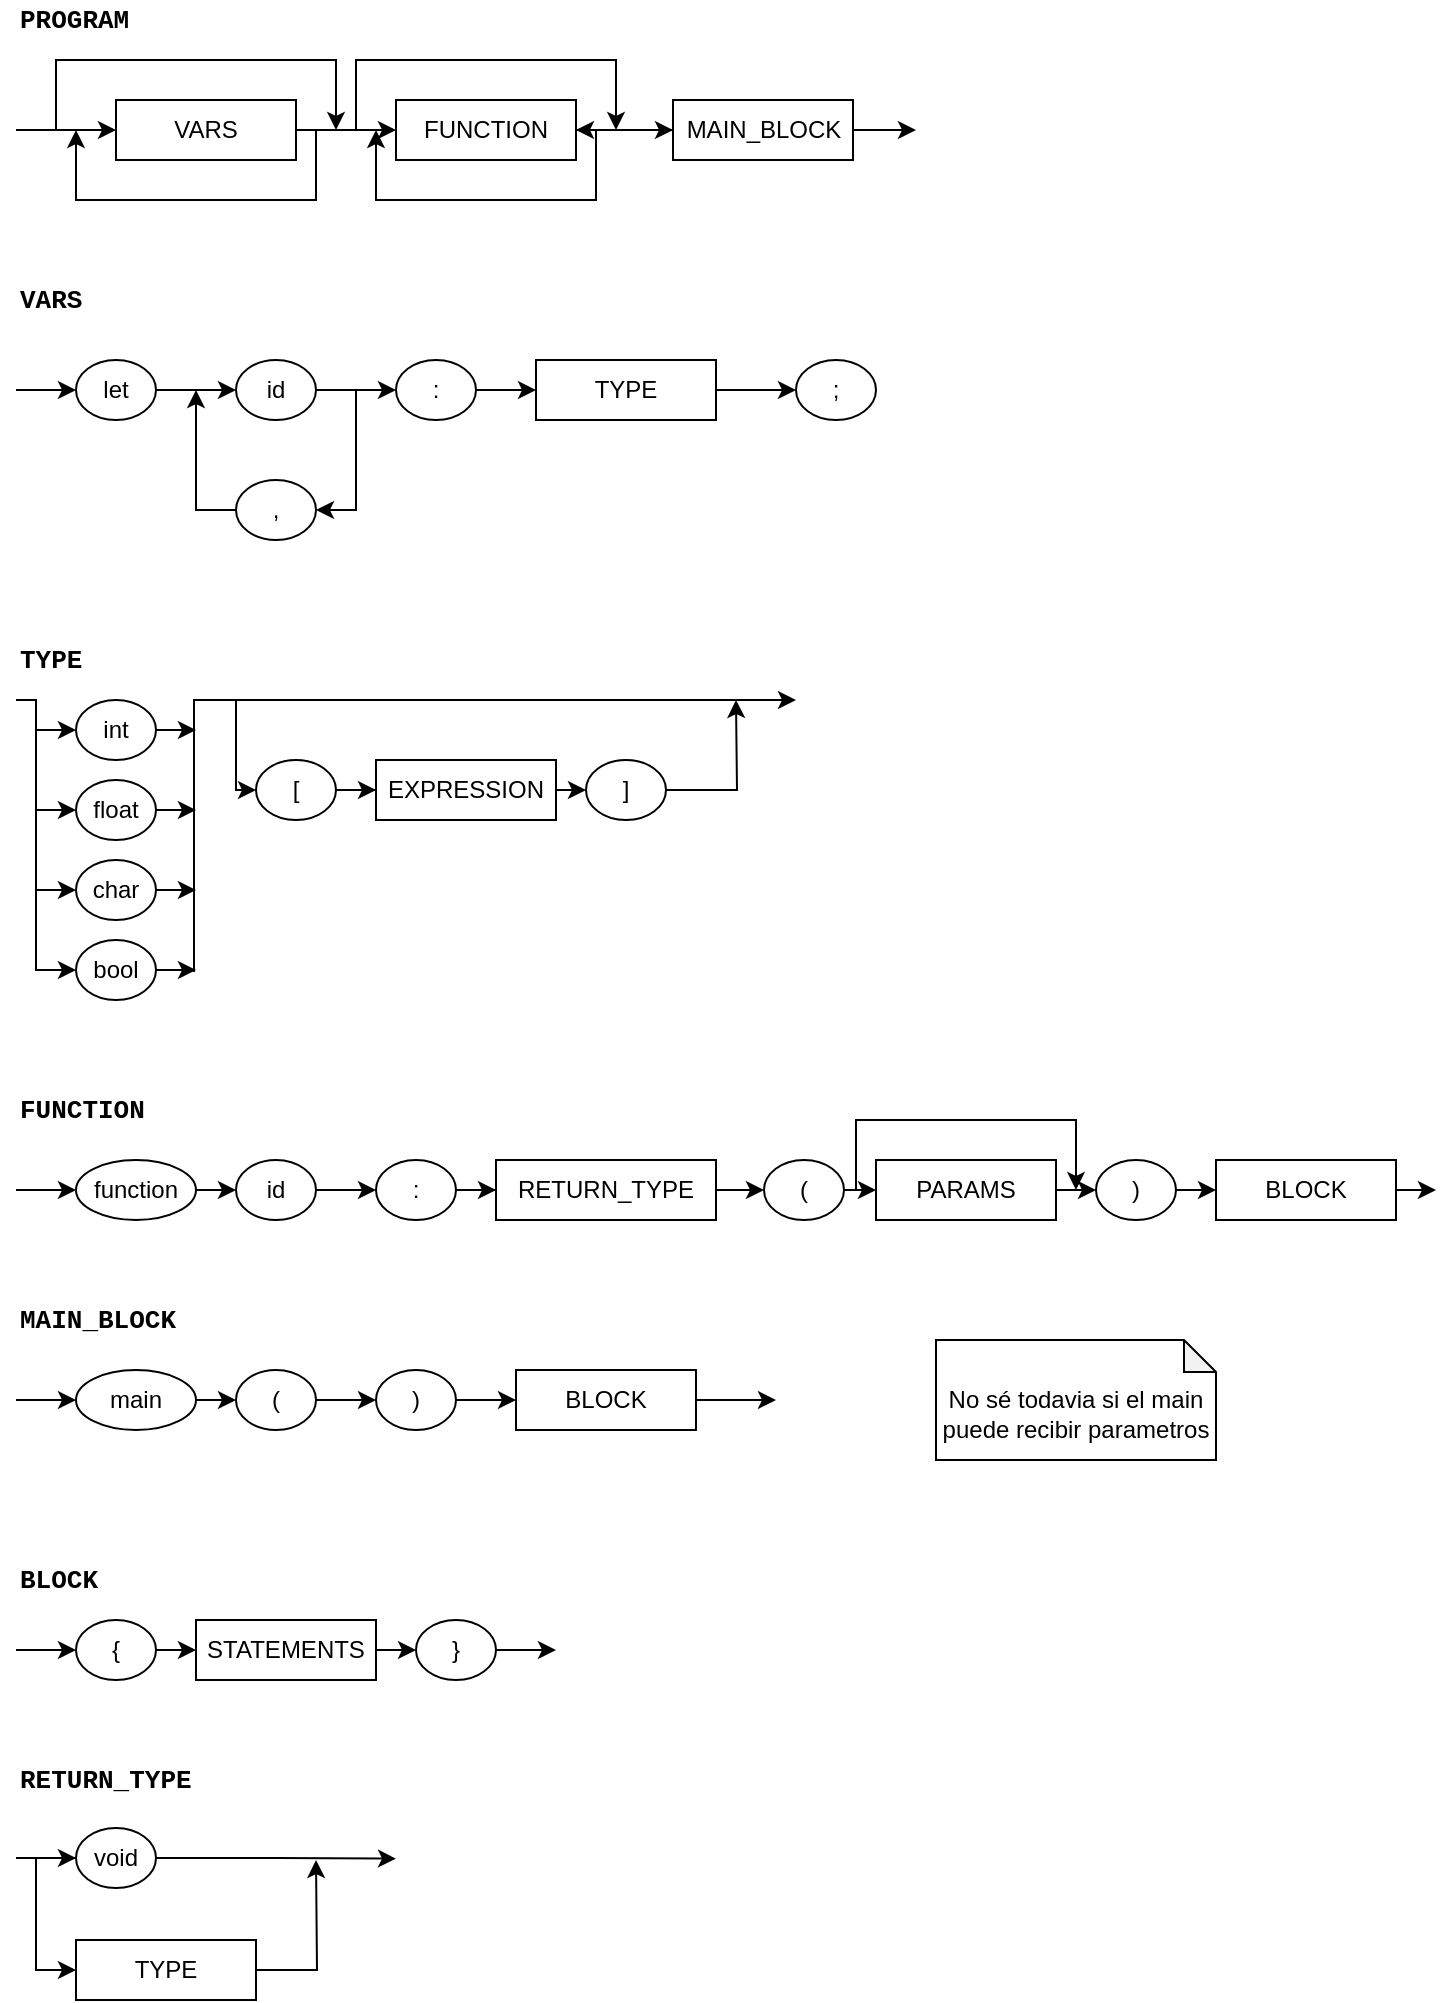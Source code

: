 <mxfile version="15.3.8" type="google" pages="4"><diagram id="6UaAkm498DTvenIdhFbv" name="Page-1"><mxGraphModel dx="706" dy="483" grid="1" gridSize="10" guides="1" tooltips="1" connect="1" arrows="1" fold="1" page="1" pageScale="1" pageWidth="827" pageHeight="1169" math="0" shadow="0"><root><mxCell id="0"/><mxCell id="1" parent="0"/><mxCell id="S49HR4pmShSSt4YCntq2-1" value="PROGRAM" style="text;html=1;align=left;verticalAlign=middle;resizable=0;points=[];autosize=1;fontStyle=1;fontSize=13;fontFamily=Courier New;" parent="1" vertex="1"><mxGeometry x="40" y="30" width="70" height="20" as="geometry"/></mxCell><mxCell id="S49HR4pmShSSt4YCntq2-6" style="edgeStyle=orthogonalEdgeStyle;rounded=0;orthogonalLoop=1;jettySize=auto;html=1;exitX=1;exitY=0.5;exitDx=0;exitDy=0;entryX=0;entryY=0.5;entryDx=0;entryDy=0;" parent="1" source="S49HR4pmShSSt4YCntq2-3" target="S49HR4pmShSSt4YCntq2-4" edge="1"><mxGeometry relative="1" as="geometry"/></mxCell><mxCell id="S49HR4pmShSSt4YCntq2-9" style="edgeStyle=orthogonalEdgeStyle;rounded=0;orthogonalLoop=1;jettySize=auto;html=1;exitX=1;exitY=0.5;exitDx=0;exitDy=0;" parent="1" source="S49HR4pmShSSt4YCntq2-3" edge="1"><mxGeometry relative="1" as="geometry"><mxPoint x="340" y="95" as="targetPoint"/><Array as="points"><mxPoint x="210" y="95"/><mxPoint x="210" y="60"/><mxPoint x="340" y="60"/></Array></mxGeometry></mxCell><mxCell id="S49HR4pmShSSt4YCntq2-15" style="edgeStyle=orthogonalEdgeStyle;rounded=0;orthogonalLoop=1;jettySize=auto;html=1;exitX=1;exitY=0.5;exitDx=0;exitDy=0;" parent="1" source="S49HR4pmShSSt4YCntq2-3" edge="1"><mxGeometry relative="1" as="geometry"><mxPoint x="70" y="95" as="targetPoint"/><Array as="points"><mxPoint x="190" y="95"/><mxPoint x="190" y="130"/><mxPoint x="70" y="130"/></Array></mxGeometry></mxCell><mxCell id="S49HR4pmShSSt4YCntq2-3" value="VARS" style="whiteSpace=wrap;html=1;" parent="1" vertex="1"><mxGeometry x="90" y="80" width="90" height="30" as="geometry"/></mxCell><mxCell id="S49HR4pmShSSt4YCntq2-7" style="edgeStyle=orthogonalEdgeStyle;rounded=0;orthogonalLoop=1;jettySize=auto;html=1;exitX=1;exitY=0.5;exitDx=0;exitDy=0;entryX=0;entryY=0.5;entryDx=0;entryDy=0;" parent="1" source="S49HR4pmShSSt4YCntq2-4" target="S49HR4pmShSSt4YCntq2-5" edge="1"><mxGeometry relative="1" as="geometry"/></mxCell><mxCell id="S49HR4pmShSSt4YCntq2-8" style="edgeStyle=orthogonalEdgeStyle;rounded=0;orthogonalLoop=1;jettySize=auto;html=1;exitX=1;exitY=0.5;exitDx=0;exitDy=0;" parent="1" source="S49HR4pmShSSt4YCntq2-4" edge="1"><mxGeometry relative="1" as="geometry"><mxPoint x="220" y="95" as="targetPoint"/><Array as="points"><mxPoint x="330" y="95"/><mxPoint x="330" y="130"/><mxPoint x="220" y="130"/></Array></mxGeometry></mxCell><mxCell id="S49HR4pmShSSt4YCntq2-4" value="FUNCTION" style="whiteSpace=wrap;html=1;" parent="1" vertex="1"><mxGeometry x="230" y="80" width="90" height="30" as="geometry"/></mxCell><mxCell id="S49HR4pmShSSt4YCntq2-10" value="" style="edgeStyle=orthogonalEdgeStyle;rounded=0;orthogonalLoop=1;jettySize=auto;html=1;" parent="1" source="S49HR4pmShSSt4YCntq2-5" target="S49HR4pmShSSt4YCntq2-4" edge="1"><mxGeometry relative="1" as="geometry"/></mxCell><mxCell id="S49HR4pmShSSt4YCntq2-16" style="edgeStyle=orthogonalEdgeStyle;rounded=0;orthogonalLoop=1;jettySize=auto;html=1;exitX=1;exitY=0.5;exitDx=0;exitDy=0;" parent="1" source="S49HR4pmShSSt4YCntq2-5" edge="1"><mxGeometry relative="1" as="geometry"><mxPoint x="490" y="95" as="targetPoint"/></mxGeometry></mxCell><mxCell id="S49HR4pmShSSt4YCntq2-5" value="MAIN_BLOCK" style="whiteSpace=wrap;html=1;" parent="1" vertex="1"><mxGeometry x="368.5" y="80" width="90" height="30" as="geometry"/></mxCell><mxCell id="S49HR4pmShSSt4YCntq2-11" value="" style="endArrow=classic;html=1;entryX=0;entryY=0.5;entryDx=0;entryDy=0;" parent="1" target="S49HR4pmShSSt4YCntq2-3" edge="1"><mxGeometry width="50" height="50" relative="1" as="geometry"><mxPoint x="40" y="95" as="sourcePoint"/><mxPoint x="90" y="150" as="targetPoint"/></mxGeometry></mxCell><mxCell id="S49HR4pmShSSt4YCntq2-13" style="edgeStyle=orthogonalEdgeStyle;rounded=0;orthogonalLoop=1;jettySize=auto;html=1;exitX=1;exitY=0.5;exitDx=0;exitDy=0;" parent="1" edge="1"><mxGeometry relative="1" as="geometry"><mxPoint x="200" y="95" as="targetPoint"/><mxPoint x="40" y="95" as="sourcePoint"/><Array as="points"><mxPoint x="60" y="95"/><mxPoint x="60" y="60"/><mxPoint x="200" y="60"/></Array></mxGeometry></mxCell><mxCell id="S49HR4pmShSSt4YCntq2-17" value="VARS" style="text;html=1;align=left;verticalAlign=middle;resizable=0;points=[];autosize=1;fontStyle=1;fontSize=13;fontFamily=Courier New;" parent="1" vertex="1"><mxGeometry x="40" y="170" width="50" height="20" as="geometry"/></mxCell><mxCell id="S49HR4pmShSSt4YCntq2-21" style="edgeStyle=orthogonalEdgeStyle;rounded=0;orthogonalLoop=1;jettySize=auto;html=1;exitX=1;exitY=0.5;exitDx=0;exitDy=0;entryX=0;entryY=0.5;entryDx=0;entryDy=0;" parent="1" source="S49HR4pmShSSt4YCntq2-18" target="S49HR4pmShSSt4YCntq2-20" edge="1"><mxGeometry relative="1" as="geometry"/></mxCell><mxCell id="S49HR4pmShSSt4YCntq2-18" value="let" style="ellipse;whiteSpace=wrap;html=1;" parent="1" vertex="1"><mxGeometry x="70" y="210" width="40" height="30" as="geometry"/></mxCell><mxCell id="S49HR4pmShSSt4YCntq2-19" value="" style="endArrow=classic;html=1;entryX=0;entryY=0.5;entryDx=0;entryDy=0;" parent="1" target="S49HR4pmShSSt4YCntq2-18" edge="1"><mxGeometry width="50" height="50" relative="1" as="geometry"><mxPoint x="40" y="225" as="sourcePoint"/><mxPoint x="400" y="210" as="targetPoint"/></mxGeometry></mxCell><mxCell id="S49HR4pmShSSt4YCntq2-24" value="" style="edgeStyle=orthogonalEdgeStyle;rounded=0;orthogonalLoop=1;jettySize=auto;html=1;entryX=1;entryY=0.5;entryDx=0;entryDy=0;" parent="1" source="S49HR4pmShSSt4YCntq2-20" target="S49HR4pmShSSt4YCntq2-23" edge="1"><mxGeometry relative="1" as="geometry"><Array as="points"><mxPoint x="210" y="225"/><mxPoint x="210" y="285"/></Array></mxGeometry></mxCell><mxCell id="S49HR4pmShSSt4YCntq2-27" style="edgeStyle=orthogonalEdgeStyle;rounded=0;orthogonalLoop=1;jettySize=auto;html=1;exitX=1;exitY=0.5;exitDx=0;exitDy=0;entryX=0;entryY=0.5;entryDx=0;entryDy=0;" parent="1" source="S49HR4pmShSSt4YCntq2-20" target="S49HR4pmShSSt4YCntq2-26" edge="1"><mxGeometry relative="1" as="geometry"/></mxCell><mxCell id="S49HR4pmShSSt4YCntq2-20" value="id" style="ellipse;whiteSpace=wrap;html=1;" parent="1" vertex="1"><mxGeometry x="150" y="210" width="40" height="30" as="geometry"/></mxCell><mxCell id="S49HR4pmShSSt4YCntq2-25" style="edgeStyle=orthogonalEdgeStyle;rounded=0;orthogonalLoop=1;jettySize=auto;html=1;exitX=0;exitY=0.5;exitDx=0;exitDy=0;" parent="1" source="S49HR4pmShSSt4YCntq2-23" edge="1"><mxGeometry relative="1" as="geometry"><mxPoint x="130" y="225" as="targetPoint"/></mxGeometry></mxCell><mxCell id="S49HR4pmShSSt4YCntq2-23" value="," style="ellipse;whiteSpace=wrap;html=1;" parent="1" vertex="1"><mxGeometry x="150" y="270" width="40" height="30" as="geometry"/></mxCell><mxCell id="S49HR4pmShSSt4YCntq2-31" style="edgeStyle=orthogonalEdgeStyle;rounded=0;orthogonalLoop=1;jettySize=auto;html=1;exitX=1;exitY=0.5;exitDx=0;exitDy=0;" parent="1" source="S49HR4pmShSSt4YCntq2-26" target="S49HR4pmShSSt4YCntq2-30" edge="1"><mxGeometry relative="1" as="geometry"/></mxCell><mxCell id="S49HR4pmShSSt4YCntq2-26" value=":" style="ellipse;whiteSpace=wrap;html=1;" parent="1" vertex="1"><mxGeometry x="230" y="210" width="40" height="30" as="geometry"/></mxCell><mxCell id="S49HR4pmShSSt4YCntq2-28" value=";" style="ellipse;whiteSpace=wrap;html=1;" parent="1" vertex="1"><mxGeometry x="430" y="210" width="40" height="30" as="geometry"/></mxCell><mxCell id="S49HR4pmShSSt4YCntq2-32" style="edgeStyle=orthogonalEdgeStyle;rounded=0;orthogonalLoop=1;jettySize=auto;html=1;exitX=1;exitY=0.5;exitDx=0;exitDy=0;entryX=0;entryY=0.5;entryDx=0;entryDy=0;" parent="1" source="S49HR4pmShSSt4YCntq2-30" target="S49HR4pmShSSt4YCntq2-28" edge="1"><mxGeometry relative="1" as="geometry"/></mxCell><mxCell id="S49HR4pmShSSt4YCntq2-30" value="TYPE" style="whiteSpace=wrap;html=1;" parent="1" vertex="1"><mxGeometry x="300" y="210" width="90" height="30" as="geometry"/></mxCell><mxCell id="S49HR4pmShSSt4YCntq2-33" value="TYPE" style="text;html=1;align=left;verticalAlign=middle;resizable=0;points=[];autosize=1;fontStyle=1;fontSize=13;fontFamily=Courier New;" parent="1" vertex="1"><mxGeometry x="40" y="350" width="50" height="20" as="geometry"/></mxCell><mxCell id="S49HR4pmShSSt4YCntq2-52" style="edgeStyle=orthogonalEdgeStyle;rounded=0;orthogonalLoop=1;jettySize=auto;html=1;exitX=1;exitY=0.5;exitDx=0;exitDy=0;" parent="1" source="S49HR4pmShSSt4YCntq2-34" edge="1"><mxGeometry relative="1" as="geometry"><mxPoint x="130" y="395.333" as="targetPoint"/></mxGeometry></mxCell><mxCell id="S49HR4pmShSSt4YCntq2-34" value="int" style="ellipse;whiteSpace=wrap;html=1;" parent="1" vertex="1"><mxGeometry x="70" y="380" width="40" height="30" as="geometry"/></mxCell><mxCell id="S49HR4pmShSSt4YCntq2-35" value="" style="endArrow=classic;html=1;entryX=0;entryY=0.5;entryDx=0;entryDy=0;" parent="1" target="S49HR4pmShSSt4YCntq2-34" edge="1"><mxGeometry width="50" height="50" relative="1" as="geometry"><mxPoint x="50" y="395" as="sourcePoint"/><mxPoint x="400" y="380" as="targetPoint"/></mxGeometry></mxCell><mxCell id="S49HR4pmShSSt4YCntq2-51" style="edgeStyle=orthogonalEdgeStyle;rounded=0;orthogonalLoop=1;jettySize=auto;html=1;exitX=1;exitY=0.5;exitDx=0;exitDy=0;" parent="1" source="S49HR4pmShSSt4YCntq2-36" edge="1"><mxGeometry relative="1" as="geometry"><mxPoint x="130" y="435.333" as="targetPoint"/></mxGeometry></mxCell><mxCell id="S49HR4pmShSSt4YCntq2-36" value="float" style="ellipse;whiteSpace=wrap;html=1;" parent="1" vertex="1"><mxGeometry x="70" y="420" width="40" height="30" as="geometry"/></mxCell><mxCell id="S49HR4pmShSSt4YCntq2-50" style="edgeStyle=orthogonalEdgeStyle;rounded=0;orthogonalLoop=1;jettySize=auto;html=1;exitX=1;exitY=0.5;exitDx=0;exitDy=0;" parent="1" source="S49HR4pmShSSt4YCntq2-37" edge="1"><mxGeometry relative="1" as="geometry"><mxPoint x="130" y="475.333" as="targetPoint"/></mxGeometry></mxCell><mxCell id="S49HR4pmShSSt4YCntq2-37" value="char" style="ellipse;whiteSpace=wrap;html=1;" parent="1" vertex="1"><mxGeometry x="70" y="460" width="40" height="30" as="geometry"/></mxCell><mxCell id="S49HR4pmShSSt4YCntq2-53" style="edgeStyle=orthogonalEdgeStyle;rounded=0;orthogonalLoop=1;jettySize=auto;html=1;exitX=1;exitY=0.5;exitDx=0;exitDy=0;" parent="1" source="S49HR4pmShSSt4YCntq2-38" edge="1"><mxGeometry relative="1" as="geometry"><mxPoint x="130" y="515.333" as="targetPoint"/></mxGeometry></mxCell><mxCell id="S49HR4pmShSSt4YCntq2-38" value="bool" style="ellipse;whiteSpace=wrap;html=1;" parent="1" vertex="1"><mxGeometry x="70" y="500" width="40" height="30" as="geometry"/></mxCell><mxCell id="S49HR4pmShSSt4YCntq2-39" value="" style="endArrow=classic;html=1;entryX=0;entryY=0.5;entryDx=0;entryDy=0;" parent="1" target="S49HR4pmShSSt4YCntq2-36" edge="1"><mxGeometry width="50" height="50" relative="1" as="geometry"><mxPoint x="50" y="435" as="sourcePoint"/><mxPoint x="60" y="435" as="targetPoint"/></mxGeometry></mxCell><mxCell id="S49HR4pmShSSt4YCntq2-40" value="" style="endArrow=classic;html=1;entryX=0;entryY=0.5;entryDx=0;entryDy=0;" parent="1" target="S49HR4pmShSSt4YCntq2-37" edge="1"><mxGeometry width="50" height="50" relative="1" as="geometry"><mxPoint x="50" y="475" as="sourcePoint"/><mxPoint x="80" y="445" as="targetPoint"/></mxGeometry></mxCell><mxCell id="S49HR4pmShSSt4YCntq2-41" value="" style="endArrow=classic;html=1;entryX=0;entryY=0.5;entryDx=0;entryDy=0;edgeStyle=orthogonalEdgeStyle;rounded=0;" parent="1" target="S49HR4pmShSSt4YCntq2-38" edge="1"><mxGeometry width="50" height="50" relative="1" as="geometry"><mxPoint x="40" y="380" as="sourcePoint"/><mxPoint x="90" y="455" as="targetPoint"/><Array as="points"><mxPoint x="50" y="515"/></Array></mxGeometry></mxCell><mxCell id="jZJPgvU55UNn4PYIQrVI-2" style="edgeStyle=orthogonalEdgeStyle;rounded=0;orthogonalLoop=1;jettySize=auto;html=1;exitX=1;exitY=0.5;exitDx=0;exitDy=0;" parent="1" source="S49HR4pmShSSt4YCntq2-44" target="jZJPgvU55UNn4PYIQrVI-1" edge="1"><mxGeometry relative="1" as="geometry"/></mxCell><mxCell id="S49HR4pmShSSt4YCntq2-44" value="[" style="ellipse;whiteSpace=wrap;html=1;" parent="1" vertex="1"><mxGeometry x="160" y="410" width="40" height="30" as="geometry"/></mxCell><mxCell id="S49HR4pmShSSt4YCntq2-56" style="edgeStyle=orthogonalEdgeStyle;rounded=0;orthogonalLoop=1;jettySize=auto;html=1;exitX=1;exitY=0.5;exitDx=0;exitDy=0;endArrow=classic;endFill=1;" parent="1" source="S49HR4pmShSSt4YCntq2-45" edge="1"><mxGeometry relative="1" as="geometry"><mxPoint x="400" y="380" as="targetPoint"/></mxGeometry></mxCell><mxCell id="S49HR4pmShSSt4YCntq2-45" value="]" style="ellipse;whiteSpace=wrap;html=1;" parent="1" vertex="1"><mxGeometry x="325" y="410" width="40" height="30" as="geometry"/></mxCell><mxCell id="S49HR4pmShSSt4YCntq2-54" value="" style="endArrow=classic;html=1;edgeStyle=orthogonalEdgeStyle;rounded=0;endFill=1;" parent="1" edge="1"><mxGeometry width="50" height="50" relative="1" as="geometry"><mxPoint x="129" y="516" as="sourcePoint"/><mxPoint x="430" y="380" as="targetPoint"/><Array as="points"><mxPoint x="129" y="380"/><mxPoint x="310" y="380"/></Array></mxGeometry></mxCell><mxCell id="S49HR4pmShSSt4YCntq2-55" value="" style="endArrow=classic;html=1;entryX=0;entryY=0.5;entryDx=0;entryDy=0;edgeStyle=orthogonalEdgeStyle;rounded=0;" parent="1" target="S49HR4pmShSSt4YCntq2-44" edge="1"><mxGeometry width="50" height="50" relative="1" as="geometry"><mxPoint x="150" y="380" as="sourcePoint"/><mxPoint x="340" y="450" as="targetPoint"/><Array as="points"><mxPoint x="150" y="425"/></Array></mxGeometry></mxCell><mxCell id="S49HR4pmShSSt4YCntq2-57" value="FUNCTION" style="text;html=1;align=left;verticalAlign=middle;resizable=0;points=[];autosize=1;fontStyle=1;fontSize=13;fontFamily=Courier New;" parent="1" vertex="1"><mxGeometry x="40" y="575" width="80" height="20" as="geometry"/></mxCell><mxCell id="S49HR4pmShSSt4YCntq2-62" style="edgeStyle=orthogonalEdgeStyle;rounded=0;orthogonalLoop=1;jettySize=auto;html=1;exitX=1;exitY=0.5;exitDx=0;exitDy=0;entryX=0;entryY=0.5;entryDx=0;entryDy=0;endArrow=classic;endFill=1;" parent="1" source="S49HR4pmShSSt4YCntq2-58" target="S49HR4pmShSSt4YCntq2-60" edge="1"><mxGeometry relative="1" as="geometry"/></mxCell><mxCell id="S49HR4pmShSSt4YCntq2-58" value="function" style="ellipse;whiteSpace=wrap;html=1;" parent="1" vertex="1"><mxGeometry x="70" y="610" width="60" height="30" as="geometry"/></mxCell><mxCell id="S49HR4pmShSSt4YCntq2-59" value="" style="endArrow=classic;html=1;entryX=0;entryY=0.5;entryDx=0;entryDy=0;" parent="1" target="S49HR4pmShSSt4YCntq2-58" edge="1"><mxGeometry width="50" height="50" relative="1" as="geometry"><mxPoint x="40" y="625" as="sourcePoint"/><mxPoint x="400" y="610" as="targetPoint"/></mxGeometry></mxCell><mxCell id="S49HR4pmShSSt4YCntq2-64" style="edgeStyle=orthogonalEdgeStyle;rounded=0;orthogonalLoop=1;jettySize=auto;html=1;exitX=1;exitY=0.5;exitDx=0;exitDy=0;entryX=0;entryY=0.5;entryDx=0;entryDy=0;endArrow=classic;endFill=1;" parent="1" source="S49HR4pmShSSt4YCntq2-60" target="S49HR4pmShSSt4YCntq2-63" edge="1"><mxGeometry relative="1" as="geometry"/></mxCell><mxCell id="S49HR4pmShSSt4YCntq2-60" value="id" style="ellipse;whiteSpace=wrap;html=1;" parent="1" vertex="1"><mxGeometry x="150" y="610" width="40" height="30" as="geometry"/></mxCell><mxCell id="S49HR4pmShSSt4YCntq2-66" style="edgeStyle=orthogonalEdgeStyle;rounded=0;orthogonalLoop=1;jettySize=auto;html=1;exitX=1;exitY=0.5;exitDx=0;exitDy=0;endArrow=classic;endFill=1;" parent="1" source="S49HR4pmShSSt4YCntq2-63" target="S49HR4pmShSSt4YCntq2-65" edge="1"><mxGeometry relative="1" as="geometry"/></mxCell><mxCell id="S49HR4pmShSSt4YCntq2-63" value=":" style="ellipse;whiteSpace=wrap;html=1;" parent="1" vertex="1"><mxGeometry x="220" y="610" width="40" height="30" as="geometry"/></mxCell><mxCell id="S49HR4pmShSSt4YCntq2-70" style="edgeStyle=orthogonalEdgeStyle;rounded=0;orthogonalLoop=1;jettySize=auto;html=1;exitX=1;exitY=0.5;exitDx=0;exitDy=0;endArrow=classic;endFill=1;" parent="1" source="S49HR4pmShSSt4YCntq2-65" target="S49HR4pmShSSt4YCntq2-67" edge="1"><mxGeometry relative="1" as="geometry"/></mxCell><mxCell id="S49HR4pmShSSt4YCntq2-65" value="RETURN_TYPE" style="whiteSpace=wrap;html=1;" parent="1" vertex="1"><mxGeometry x="280" y="610" width="110" height="30" as="geometry"/></mxCell><mxCell id="S49HR4pmShSSt4YCntq2-71" style="edgeStyle=orthogonalEdgeStyle;rounded=0;orthogonalLoop=1;jettySize=auto;html=1;exitX=1;exitY=0.5;exitDx=0;exitDy=0;entryX=0;entryY=0.5;entryDx=0;entryDy=0;endArrow=classic;endFill=1;" parent="1" source="S49HR4pmShSSt4YCntq2-67" target="S49HR4pmShSSt4YCntq2-69" edge="1"><mxGeometry relative="1" as="geometry"/></mxCell><mxCell id="lneVrwbxy1dQmgieZ7Ni-1" style="edgeStyle=orthogonalEdgeStyle;rounded=0;orthogonalLoop=1;jettySize=auto;html=1;exitX=1;exitY=0.5;exitDx=0;exitDy=0;fontFamily=Courier New;fontSize=13;startArrow=none;startFill=0;endArrow=classic;endFill=1;" parent="1" source="S49HR4pmShSSt4YCntq2-67" edge="1"><mxGeometry relative="1" as="geometry"><mxPoint x="570" y="625" as="targetPoint"/><Array as="points"><mxPoint x="460" y="625"/><mxPoint x="460" y="590"/><mxPoint x="570" y="590"/></Array></mxGeometry></mxCell><mxCell id="S49HR4pmShSSt4YCntq2-67" value="(" style="ellipse;whiteSpace=wrap;html=1;" parent="1" vertex="1"><mxGeometry x="414" y="610" width="40" height="30" as="geometry"/></mxCell><mxCell id="S49HR4pmShSSt4YCntq2-77" style="edgeStyle=orthogonalEdgeStyle;rounded=0;orthogonalLoop=1;jettySize=auto;html=1;exitX=1;exitY=0.5;exitDx=0;exitDy=0;entryX=0;entryY=0.5;entryDx=0;entryDy=0;endArrow=classic;endFill=1;" parent="1" source="S49HR4pmShSSt4YCntq2-68" target="S49HR4pmShSSt4YCntq2-76" edge="1"><mxGeometry relative="1" as="geometry"/></mxCell><mxCell id="S49HR4pmShSSt4YCntq2-68" value=")" style="ellipse;whiteSpace=wrap;html=1;" parent="1" vertex="1"><mxGeometry x="580" y="610" width="40" height="30" as="geometry"/></mxCell><mxCell id="S49HR4pmShSSt4YCntq2-72" style="edgeStyle=orthogonalEdgeStyle;rounded=0;orthogonalLoop=1;jettySize=auto;html=1;exitX=1;exitY=0.5;exitDx=0;exitDy=0;entryX=0;entryY=0.5;entryDx=0;entryDy=0;endArrow=classic;endFill=1;" parent="1" source="S49HR4pmShSSt4YCntq2-69" target="S49HR4pmShSSt4YCntq2-68" edge="1"><mxGeometry relative="1" as="geometry"/></mxCell><mxCell id="S49HR4pmShSSt4YCntq2-69" value="PARAMS" style="whiteSpace=wrap;html=1;" parent="1" vertex="1"><mxGeometry x="470" y="610" width="90" height="30" as="geometry"/></mxCell><mxCell id="S49HR4pmShSSt4YCntq2-75" value="BLOCK" style="text;html=1;align=left;verticalAlign=middle;resizable=0;points=[];autosize=1;fontStyle=1;fontSize=13;fontFamily=Courier New;" parent="1" vertex="1"><mxGeometry x="40" y="810" width="50" height="20" as="geometry"/></mxCell><mxCell id="S49HR4pmShSSt4YCntq2-78" style="edgeStyle=orthogonalEdgeStyle;rounded=0;orthogonalLoop=1;jettySize=auto;html=1;exitX=1;exitY=0.5;exitDx=0;exitDy=0;endArrow=classic;endFill=1;" parent="1" source="S49HR4pmShSSt4YCntq2-76" edge="1"><mxGeometry relative="1" as="geometry"><mxPoint x="750" y="625.333" as="targetPoint"/></mxGeometry></mxCell><mxCell id="S49HR4pmShSSt4YCntq2-76" value="BLOCK" style="whiteSpace=wrap;html=1;" parent="1" vertex="1"><mxGeometry x="640" y="610" width="90" height="30" as="geometry"/></mxCell><mxCell id="S49HR4pmShSSt4YCntq2-85" style="edgeStyle=orthogonalEdgeStyle;rounded=0;orthogonalLoop=1;jettySize=auto;html=1;exitX=1;exitY=0.5;exitDx=0;exitDy=0;entryX=0;entryY=0.5;entryDx=0;entryDy=0;endArrow=classic;endFill=1;" parent="1" source="S49HR4pmShSSt4YCntq2-81" target="S49HR4pmShSSt4YCntq2-84" edge="1"><mxGeometry relative="1" as="geometry"/></mxCell><mxCell id="S49HR4pmShSSt4YCntq2-81" value="{" style="ellipse;whiteSpace=wrap;html=1;" parent="1" vertex="1"><mxGeometry x="70" y="840" width="40" height="30" as="geometry"/></mxCell><mxCell id="S49HR4pmShSSt4YCntq2-82" value="" style="endArrow=classic;html=1;entryX=0;entryY=0.5;entryDx=0;entryDy=0;" parent="1" target="S49HR4pmShSSt4YCntq2-81" edge="1"><mxGeometry width="50" height="50" relative="1" as="geometry"><mxPoint x="40" y="855" as="sourcePoint"/><mxPoint x="400" y="840" as="targetPoint"/></mxGeometry></mxCell><mxCell id="S49HR4pmShSSt4YCntq2-87" style="edgeStyle=orthogonalEdgeStyle;rounded=0;orthogonalLoop=1;jettySize=auto;html=1;exitX=1;exitY=0.5;exitDx=0;exitDy=0;endArrow=classic;endFill=1;" parent="1" source="S49HR4pmShSSt4YCntq2-83" edge="1"><mxGeometry relative="1" as="geometry"><mxPoint x="310" y="855.333" as="targetPoint"/></mxGeometry></mxCell><mxCell id="S49HR4pmShSSt4YCntq2-83" value="}" style="ellipse;whiteSpace=wrap;html=1;" parent="1" vertex="1"><mxGeometry x="240" y="840" width="40" height="30" as="geometry"/></mxCell><mxCell id="S49HR4pmShSSt4YCntq2-86" style="edgeStyle=orthogonalEdgeStyle;rounded=0;orthogonalLoop=1;jettySize=auto;html=1;exitX=1;exitY=0.5;exitDx=0;exitDy=0;entryX=0;entryY=0.5;entryDx=0;entryDy=0;endArrow=classic;endFill=1;" parent="1" source="S49HR4pmShSSt4YCntq2-84" target="S49HR4pmShSSt4YCntq2-83" edge="1"><mxGeometry relative="1" as="geometry"/></mxCell><mxCell id="S49HR4pmShSSt4YCntq2-84" value="STATEMENTS" style="whiteSpace=wrap;html=1;" parent="1" vertex="1"><mxGeometry x="130" y="840" width="90" height="30" as="geometry"/></mxCell><mxCell id="S49HR4pmShSSt4YCntq2-89" value="RETURN_TYPE" style="text;html=1;align=left;verticalAlign=middle;resizable=0;points=[];autosize=1;fontStyle=1;fontSize=13;fontFamily=Courier New;" parent="1" vertex="1"><mxGeometry x="40" y="910" width="100" height="20" as="geometry"/></mxCell><mxCell id="S49HR4pmShSSt4YCntq2-95" style="edgeStyle=orthogonalEdgeStyle;rounded=0;orthogonalLoop=1;jettySize=auto;html=1;exitX=1;exitY=0.5;exitDx=0;exitDy=0;fontFamily=Courier New;fontSize=13;startArrow=none;startFill=0;endArrow=classic;endFill=1;" parent="1" source="S49HR4pmShSSt4YCntq2-90" edge="1"><mxGeometry relative="1" as="geometry"><mxPoint x="230" y="959.333" as="targetPoint"/></mxGeometry></mxCell><mxCell id="S49HR4pmShSSt4YCntq2-90" value="void" style="ellipse;whiteSpace=wrap;html=1;" parent="1" vertex="1"><mxGeometry x="70" y="944" width="40" height="30" as="geometry"/></mxCell><mxCell id="S49HR4pmShSSt4YCntq2-91" value="" style="endArrow=classic;html=1;entryX=0;entryY=0.5;entryDx=0;entryDy=0;" parent="1" target="S49HR4pmShSSt4YCntq2-90" edge="1"><mxGeometry width="50" height="50" relative="1" as="geometry"><mxPoint x="40" y="959" as="sourcePoint"/><mxPoint x="400" y="944" as="targetPoint"/></mxGeometry></mxCell><mxCell id="S49HR4pmShSSt4YCntq2-93" style="edgeStyle=orthogonalEdgeStyle;rounded=0;orthogonalLoop=1;jettySize=auto;html=1;exitX=0;exitY=0.5;exitDx=0;exitDy=0;entryX=0;entryY=0.5;entryDx=0;entryDy=0;fontFamily=Courier New;fontSize=13;endArrow=none;endFill=0;startArrow=classic;startFill=1;" parent="1" source="S49HR4pmShSSt4YCntq2-92" target="S49HR4pmShSSt4YCntq2-90" edge="1"><mxGeometry relative="1" as="geometry"/></mxCell><mxCell id="S49HR4pmShSSt4YCntq2-94" style="edgeStyle=orthogonalEdgeStyle;rounded=0;orthogonalLoop=1;jettySize=auto;html=1;exitX=1;exitY=0.5;exitDx=0;exitDy=0;fontFamily=Courier New;fontSize=13;startArrow=none;startFill=0;endArrow=classic;endFill=1;" parent="1" source="S49HR4pmShSSt4YCntq2-92" edge="1"><mxGeometry relative="1" as="geometry"><mxPoint x="190" y="960" as="targetPoint"/></mxGeometry></mxCell><mxCell id="S49HR4pmShSSt4YCntq2-92" value="TYPE" style="whiteSpace=wrap;html=1;" parent="1" vertex="1"><mxGeometry x="70" y="1000" width="90" height="30" as="geometry"/></mxCell><mxCell id="S49HR4pmShSSt4YCntq2-96" value="MAIN_BLOCK" style="text;html=1;align=left;verticalAlign=middle;resizable=0;points=[];autosize=1;fontStyle=1;fontSize=13;fontFamily=Courier New;" parent="1" vertex="1"><mxGeometry x="40" y="680" width="90" height="20" as="geometry"/></mxCell><mxCell id="S49HR4pmShSSt4YCntq2-97" style="edgeStyle=orthogonalEdgeStyle;rounded=0;orthogonalLoop=1;jettySize=auto;html=1;exitX=1;exitY=0.5;exitDx=0;exitDy=0;entryX=0;entryY=0.5;entryDx=0;entryDy=0;endArrow=classic;endFill=1;" parent="1" source="S49HR4pmShSSt4YCntq2-98" target="S49HR4pmShSSt4YCntq2-101" edge="1"><mxGeometry relative="1" as="geometry"/></mxCell><mxCell id="S49HR4pmShSSt4YCntq2-98" value="main" style="ellipse;whiteSpace=wrap;html=1;" parent="1" vertex="1"><mxGeometry x="70" y="715" width="60" height="30" as="geometry"/></mxCell><mxCell id="S49HR4pmShSSt4YCntq2-99" value="" style="endArrow=classic;html=1;entryX=0;entryY=0.5;entryDx=0;entryDy=0;" parent="1" target="S49HR4pmShSSt4YCntq2-98" edge="1"><mxGeometry width="50" height="50" relative="1" as="geometry"><mxPoint x="40" y="730" as="sourcePoint"/><mxPoint x="400" y="715" as="targetPoint"/></mxGeometry></mxCell><mxCell id="S49HR4pmShSSt4YCntq2-100" style="edgeStyle=orthogonalEdgeStyle;rounded=0;orthogonalLoop=1;jettySize=auto;html=1;exitX=1;exitY=0.5;exitDx=0;exitDy=0;entryX=0;entryY=0.5;entryDx=0;entryDy=0;endArrow=classic;endFill=1;" parent="1" source="S49HR4pmShSSt4YCntq2-101" target="S49HR4pmShSSt4YCntq2-103" edge="1"><mxGeometry relative="1" as="geometry"/></mxCell><mxCell id="S49HR4pmShSSt4YCntq2-101" value="(" style="ellipse;whiteSpace=wrap;html=1;" parent="1" vertex="1"><mxGeometry x="150" y="715" width="40" height="30" as="geometry"/></mxCell><mxCell id="S49HR4pmShSSt4YCntq2-102" style="edgeStyle=orthogonalEdgeStyle;rounded=0;orthogonalLoop=1;jettySize=auto;html=1;exitX=1;exitY=0.5;exitDx=0;exitDy=0;endArrow=classic;endFill=1;entryX=0;entryY=0.5;entryDx=0;entryDy=0;" parent="1" source="S49HR4pmShSSt4YCntq2-103" target="S49HR4pmShSSt4YCntq2-113" edge="1"><mxGeometry relative="1" as="geometry"><mxPoint x="280" y="730" as="targetPoint"/></mxGeometry></mxCell><mxCell id="S49HR4pmShSSt4YCntq2-103" value=")" style="ellipse;whiteSpace=wrap;html=1;" parent="1" vertex="1"><mxGeometry x="220" y="715" width="40" height="30" as="geometry"/></mxCell><mxCell id="S49HR4pmShSSt4YCntq2-112" style="edgeStyle=orthogonalEdgeStyle;rounded=0;orthogonalLoop=1;jettySize=auto;html=1;exitX=1;exitY=0.5;exitDx=0;exitDy=0;endArrow=classic;endFill=1;" parent="1" source="S49HR4pmShSSt4YCntq2-113" edge="1"><mxGeometry relative="1" as="geometry"><mxPoint x="420" y="730" as="targetPoint"/></mxGeometry></mxCell><mxCell id="S49HR4pmShSSt4YCntq2-113" value="BLOCK" style="whiteSpace=wrap;html=1;" parent="1" vertex="1"><mxGeometry x="290" y="715" width="90" height="30" as="geometry"/></mxCell><mxCell id="jZJPgvU55UNn4PYIQrVI-3" style="edgeStyle=orthogonalEdgeStyle;rounded=0;orthogonalLoop=1;jettySize=auto;html=1;exitX=1;exitY=0.5;exitDx=0;exitDy=0;entryX=0;entryY=0.5;entryDx=0;entryDy=0;" parent="1" source="jZJPgvU55UNn4PYIQrVI-1" target="S49HR4pmShSSt4YCntq2-45" edge="1"><mxGeometry relative="1" as="geometry"/></mxCell><mxCell id="jZJPgvU55UNn4PYIQrVI-1" value="EXPRESSION" style="whiteSpace=wrap;html=1;" parent="1" vertex="1"><mxGeometry x="220" y="410" width="90" height="30" as="geometry"/></mxCell><mxCell id="YfqHFuhY8u2hxCgSbD5E-1" value="&lt;br&gt;No sé todavia si el main puede recibir parametros" style="shape=note;whiteSpace=wrap;html=1;backgroundOutline=1;darkOpacity=0.05;size=16;" parent="1" vertex="1"><mxGeometry x="500" y="700" width="140" height="60" as="geometry"/></mxCell></root></mxGraphModel></diagram><diagram id="Hq2ZjCNjUTcap2vlvSEv" name="Page-2"><mxGraphModel dx="706" dy="483" grid="1" gridSize="10" guides="1" tooltips="1" connect="1" arrows="1" fold="1" page="1" pageScale="1" pageWidth="827" pageHeight="1169" math="0" shadow="0"><root><mxCell id="4Nxh8To1EnPeKDLx-qW9-0"/><mxCell id="4Nxh8To1EnPeKDLx-qW9-1" parent="4Nxh8To1EnPeKDLx-qW9-0"/><mxCell id="llN_DBRcn_lJg5n2Ra2B-0" value="PARAMS" style="text;html=1;align=left;verticalAlign=middle;resizable=0;points=[];autosize=1;fontStyle=1;fontSize=13;fontFamily=Courier New;" parent="4Nxh8To1EnPeKDLx-qW9-1" vertex="1"><mxGeometry x="40" y="20" width="60" height="20" as="geometry"/></mxCell><mxCell id="llN_DBRcn_lJg5n2Ra2B-4" value="ASIGNMENT" style="whiteSpace=wrap;html=1;" parent="4Nxh8To1EnPeKDLx-qW9-1" vertex="1"><mxGeometry x="86" y="190" width="90" height="30" as="geometry"/></mxCell><mxCell id="llN_DBRcn_lJg5n2Ra2B-13" value="STATEMENTS" style="text;html=1;align=left;verticalAlign=middle;resizable=0;points=[];autosize=1;fontStyle=1;fontSize=13;fontFamily=Courier New;" parent="4Nxh8To1EnPeKDLx-qW9-1" vertex="1"><mxGeometry x="40" y="140" width="90" height="20" as="geometry"/></mxCell><mxCell id="tUbLo_RzvPSFWzXPvOhM-4" style="edgeStyle=orthogonalEdgeStyle;rounded=0;orthogonalLoop=1;jettySize=auto;html=1;exitX=1;exitY=0.5;exitDx=0;exitDy=0;entryX=0;entryY=0.5;entryDx=0;entryDy=0;fontFamily=Courier New;fontSize=13;startArrow=none;startFill=0;endArrow=classic;endFill=1;" parent="4Nxh8To1EnPeKDLx-qW9-1" source="tUbLo_RzvPSFWzXPvOhM-0" target="tUbLo_RzvPSFWzXPvOhM-2" edge="1"><mxGeometry relative="1" as="geometry"/></mxCell><mxCell id="tUbLo_RzvPSFWzXPvOhM-0" value="id" style="ellipse;whiteSpace=wrap;html=1;" parent="4Nxh8To1EnPeKDLx-qW9-1" vertex="1"><mxGeometry x="70" y="50" width="40" height="30" as="geometry"/></mxCell><mxCell id="tUbLo_RzvPSFWzXPvOhM-1" value="" style="endArrow=classic;html=1;entryX=0;entryY=0.5;entryDx=0;entryDy=0;" parent="4Nxh8To1EnPeKDLx-qW9-1" target="tUbLo_RzvPSFWzXPvOhM-0" edge="1"><mxGeometry width="50" height="50" relative="1" as="geometry"><mxPoint x="40" y="65" as="sourcePoint"/><mxPoint x="400" y="50" as="targetPoint"/></mxGeometry></mxCell><mxCell id="tUbLo_RzvPSFWzXPvOhM-5" style="edgeStyle=orthogonalEdgeStyle;rounded=0;orthogonalLoop=1;jettySize=auto;html=1;exitX=1;exitY=0.5;exitDx=0;exitDy=0;entryX=0;entryY=0.5;entryDx=0;entryDy=0;fontFamily=Courier New;fontSize=13;startArrow=none;startFill=0;endArrow=classic;endFill=1;" parent="4Nxh8To1EnPeKDLx-qW9-1" source="tUbLo_RzvPSFWzXPvOhM-2" target="tUbLo_RzvPSFWzXPvOhM-3" edge="1"><mxGeometry relative="1" as="geometry"/></mxCell><mxCell id="tUbLo_RzvPSFWzXPvOhM-2" value=":" style="ellipse;whiteSpace=wrap;html=1;" parent="4Nxh8To1EnPeKDLx-qW9-1" vertex="1"><mxGeometry x="140" y="50" width="40" height="30" as="geometry"/></mxCell><mxCell id="tUbLo_RzvPSFWzXPvOhM-7" style="edgeStyle=orthogonalEdgeStyle;rounded=0;orthogonalLoop=1;jettySize=auto;html=1;exitX=1;exitY=0.5;exitDx=0;exitDy=0;entryX=1;entryY=0.5;entryDx=0;entryDy=0;fontFamily=Courier New;fontSize=13;startArrow=none;startFill=0;endArrow=classic;endFill=1;" parent="4Nxh8To1EnPeKDLx-qW9-1" source="tUbLo_RzvPSFWzXPvOhM-3" target="tUbLo_RzvPSFWzXPvOhM-6" edge="1"><mxGeometry relative="1" as="geometry"/></mxCell><mxCell id="tUbLo_RzvPSFWzXPvOhM-9" style="edgeStyle=orthogonalEdgeStyle;rounded=0;orthogonalLoop=1;jettySize=auto;html=1;exitX=1;exitY=0.5;exitDx=0;exitDy=0;fontFamily=Courier New;fontSize=13;startArrow=none;startFill=0;endArrow=classic;endFill=1;" parent="4Nxh8To1EnPeKDLx-qW9-1" source="tUbLo_RzvPSFWzXPvOhM-3" edge="1"><mxGeometry relative="1" as="geometry"><mxPoint x="360" y="65" as="targetPoint"/></mxGeometry></mxCell><mxCell id="tUbLo_RzvPSFWzXPvOhM-3" value="TYPE" style="whiteSpace=wrap;html=1;" parent="4Nxh8To1EnPeKDLx-qW9-1" vertex="1"><mxGeometry x="210" y="50" width="90" height="30" as="geometry"/></mxCell><mxCell id="tUbLo_RzvPSFWzXPvOhM-8" style="edgeStyle=orthogonalEdgeStyle;rounded=0;orthogonalLoop=1;jettySize=auto;html=1;exitX=0;exitY=0.5;exitDx=0;exitDy=0;fontFamily=Courier New;fontSize=13;startArrow=none;startFill=0;endArrow=classic;endFill=1;" parent="4Nxh8To1EnPeKDLx-qW9-1" source="tUbLo_RzvPSFWzXPvOhM-6" edge="1"><mxGeometry relative="1" as="geometry"><mxPoint x="50" y="70" as="targetPoint"/><Array as="points"><mxPoint x="50" y="115"/></Array></mxGeometry></mxCell><mxCell id="tUbLo_RzvPSFWzXPvOhM-6" value="," style="ellipse;whiteSpace=wrap;html=1;" parent="4Nxh8To1EnPeKDLx-qW9-1" vertex="1"><mxGeometry x="235" y="100" width="40" height="30" as="geometry"/></mxCell><mxCell id="tUbLo_RzvPSFWzXPvOhM-10" value="CONDITION&lt;span style=&quot;color: rgba(0 , 0 , 0 , 0) ; font-family: monospace ; font-size: 0px&quot;&gt;%3CmxGraphModel%3E%3Croot%3E%3CmxCell%20id%3D%220%22%2F%3E%3CmxCell%20id%3D%221%22%20parent%3D%220%22%2F%3E%3CmxCell%20id%3D%222%22%20value%3D%22ASIGNMENT%22%20style%3D%22whiteSpace%3Dwrap%3Bhtml%3D1%3B%22%20vertex%3D%221%22%20parent%3D%221%22%3E%3CmxGeometry%20x%3D%2290%22%20y%3D%22260%22%20width%3D%2290%22%20height%3D%2230%22%20as%3D%22geometry%22%2F%3E%3C%2FmxCell%3E%3C%2Froot%3E%3C%2FmxGraphModel%3E&lt;/span&gt;" style="whiteSpace=wrap;html=1;" parent="4Nxh8To1EnPeKDLx-qW9-1" vertex="1"><mxGeometry x="86" y="249" width="90" height="30" as="geometry"/></mxCell><mxCell id="tUbLo_RzvPSFWzXPvOhM-11" value="WRITTING" style="whiteSpace=wrap;html=1;" parent="4Nxh8To1EnPeKDLx-qW9-1" vertex="1"><mxGeometry x="86" y="307" width="90" height="30" as="geometry"/></mxCell><mxCell id="tUbLo_RzvPSFWzXPvOhM-12" value="READING" style="whiteSpace=wrap;html=1;" parent="4Nxh8To1EnPeKDLx-qW9-1" vertex="1"><mxGeometry x="86" y="366" width="90" height="30" as="geometry"/></mxCell><mxCell id="tUbLo_RzvPSFWzXPvOhM-13" value="REPETITION" style="whiteSpace=wrap;html=1;" parent="4Nxh8To1EnPeKDLx-qW9-1" vertex="1"><mxGeometry x="86" y="424" width="90" height="30" as="geometry"/></mxCell><mxCell id="tUbLo_RzvPSFWzXPvOhM-14" value="RETURN" style="whiteSpace=wrap;html=1;" parent="4Nxh8To1EnPeKDLx-qW9-1" vertex="1"><mxGeometry x="86" y="483" width="90" height="30" as="geometry"/></mxCell><mxCell id="tUbLo_RzvPSFWzXPvOhM-15" value="FUNCTION_CALL" style="whiteSpace=wrap;html=1;" parent="4Nxh8To1EnPeKDLx-qW9-1" vertex="1"><mxGeometry x="86" y="541" width="140" height="30" as="geometry"/></mxCell><mxCell id="tUbLo_RzvPSFWzXPvOhM-16" value="EXPRESSION" style="whiteSpace=wrap;html=1;" parent="4Nxh8To1EnPeKDLx-qW9-1" vertex="1"><mxGeometry x="86" y="600" width="140" height="30" as="geometry"/></mxCell><mxCell id="tUbLo_RzvPSFWzXPvOhM-17" value="" style="endArrow=classic;html=1;fontFamily=Courier New;fontSize=13;entryX=0;entryY=0.5;entryDx=0;entryDy=0;rounded=0;edgeStyle=orthogonalEdgeStyle;" parent="4Nxh8To1EnPeKDLx-qW9-1" target="tUbLo_RzvPSFWzXPvOhM-16" edge="1"><mxGeometry width="50" height="50" relative="1" as="geometry"><mxPoint x="40" y="170" as="sourcePoint"/><mxPoint x="440" y="360" as="targetPoint"/><Array as="points"><mxPoint x="60" y="170"/><mxPoint x="60" y="615"/></Array></mxGeometry></mxCell><mxCell id="tUbLo_RzvPSFWzXPvOhM-18" value="" style="endArrow=classic;html=1;fontFamily=Courier New;fontSize=13;rounded=0;edgeStyle=orthogonalEdgeStyle;entryX=0;entryY=0.5;entryDx=0;entryDy=0;" parent="4Nxh8To1EnPeKDLx-qW9-1" target="tUbLo_RzvPSFWzXPvOhM-12" edge="1"><mxGeometry width="50" height="50" relative="1" as="geometry"><mxPoint x="40" y="170" as="sourcePoint"/><mxPoint x="440" y="360" as="targetPoint"/><Array as="points"><mxPoint x="60" y="170"/><mxPoint x="60" y="381"/></Array></mxGeometry></mxCell><mxCell id="tUbLo_RzvPSFWzXPvOhM-19" value="" style="endArrow=classic;html=1;fontFamily=Courier New;fontSize=13;rounded=0;edgeStyle=orthogonalEdgeStyle;entryX=0;entryY=0.5;entryDx=0;entryDy=0;" parent="4Nxh8To1EnPeKDLx-qW9-1" target="tUbLo_RzvPSFWzXPvOhM-15" edge="1"><mxGeometry width="50" height="50" relative="1" as="geometry"><mxPoint x="40" y="170" as="sourcePoint"/><mxPoint x="279.98" y="403.96" as="targetPoint"/><Array as="points"><mxPoint x="60" y="170"/><mxPoint x="60" y="556"/></Array></mxGeometry></mxCell><mxCell id="tUbLo_RzvPSFWzXPvOhM-20" value="" style="endArrow=classic;html=1;fontFamily=Courier New;fontSize=13;rounded=0;edgeStyle=orthogonalEdgeStyle;entryX=0;entryY=0.5;entryDx=0;entryDy=0;" parent="4Nxh8To1EnPeKDLx-qW9-1" target="tUbLo_RzvPSFWzXPvOhM-14" edge="1"><mxGeometry width="50" height="50" relative="1" as="geometry"><mxPoint x="40" y="170" as="sourcePoint"/><mxPoint x="460" y="380" as="targetPoint"/><Array as="points"><mxPoint x="60" y="170"/><mxPoint x="60" y="498"/></Array></mxGeometry></mxCell><mxCell id="tUbLo_RzvPSFWzXPvOhM-22" value="" style="endArrow=classic;html=1;fontFamily=Courier New;fontSize=13;rounded=0;edgeStyle=orthogonalEdgeStyle;entryX=0;entryY=0.5;entryDx=0;entryDy=0;" parent="4Nxh8To1EnPeKDLx-qW9-1" target="tUbLo_RzvPSFWzXPvOhM-13" edge="1"><mxGeometry width="50" height="50" relative="1" as="geometry"><mxPoint x="40" y="170" as="sourcePoint"/><mxPoint x="450" y="370" as="targetPoint"/><Array as="points"><mxPoint x="60" y="170"/><mxPoint x="60" y="439"/></Array></mxGeometry></mxCell><mxCell id="tUbLo_RzvPSFWzXPvOhM-23" value="" style="endArrow=classic;html=1;fontFamily=Courier New;fontSize=13;rounded=0;edgeStyle=orthogonalEdgeStyle;entryX=0;entryY=0.5;entryDx=0;entryDy=0;" parent="4Nxh8To1EnPeKDLx-qW9-1" target="tUbLo_RzvPSFWzXPvOhM-11" edge="1"><mxGeometry width="50" height="50" relative="1" as="geometry"><mxPoint x="40" y="170" as="sourcePoint"/><mxPoint x="450" y="370" as="targetPoint"/><Array as="points"><mxPoint x="60" y="170"/><mxPoint x="60" y="322"/></Array></mxGeometry></mxCell><mxCell id="tUbLo_RzvPSFWzXPvOhM-24" value="" style="endArrow=classic;html=1;fontFamily=Courier New;fontSize=13;rounded=0;edgeStyle=orthogonalEdgeStyle;entryX=0;entryY=0.5;entryDx=0;entryDy=0;" parent="4Nxh8To1EnPeKDLx-qW9-1" target="tUbLo_RzvPSFWzXPvOhM-10" edge="1"><mxGeometry width="50" height="50" relative="1" as="geometry"><mxPoint x="40" y="170" as="sourcePoint"/><mxPoint x="460" y="380" as="targetPoint"/><Array as="points"><mxPoint x="60" y="170"/><mxPoint x="60" y="264"/></Array></mxGeometry></mxCell><mxCell id="tUbLo_RzvPSFWzXPvOhM-25" value="" style="endArrow=classic;html=1;fontFamily=Courier New;fontSize=13;rounded=0;edgeStyle=orthogonalEdgeStyle;entryX=0;entryY=0.5;entryDx=0;entryDy=0;" parent="4Nxh8To1EnPeKDLx-qW9-1" target="llN_DBRcn_lJg5n2Ra2B-4" edge="1"><mxGeometry width="50" height="50" relative="1" as="geometry"><mxPoint x="40" y="170" as="sourcePoint"/><mxPoint x="470" y="390" as="targetPoint"/><Array as="points"><mxPoint x="60" y="170"/><mxPoint x="60" y="205"/></Array></mxGeometry></mxCell><mxCell id="tUbLo_RzvPSFWzXPvOhM-27" value="" style="endArrow=classic;html=1;fontFamily=Courier New;fontSize=13;rounded=0;edgeStyle=orthogonalEdgeStyle;exitX=1;exitY=0.5;exitDx=0;exitDy=0;" parent="4Nxh8To1EnPeKDLx-qW9-1" source="tUbLo_RzvPSFWzXPvOhM-12" edge="1"><mxGeometry width="50" height="50" relative="1" as="geometry"><mxPoint x="430" y="450" as="sourcePoint"/><mxPoint x="360" y="170" as="targetPoint"/><Array as="points"><mxPoint x="280" y="381"/><mxPoint x="280" y="170"/></Array></mxGeometry></mxCell><mxCell id="tUbLo_RzvPSFWzXPvOhM-28" value="" style="endArrow=classic;html=1;fontFamily=Courier New;fontSize=13;rounded=0;edgeStyle=orthogonalEdgeStyle;exitX=1;exitY=0.5;exitDx=0;exitDy=0;" parent="4Nxh8To1EnPeKDLx-qW9-1" source="tUbLo_RzvPSFWzXPvOhM-16" edge="1"><mxGeometry width="50" height="50" relative="1" as="geometry"><mxPoint x="340" y="570.96" as="sourcePoint"/><mxPoint x="360" y="170" as="targetPoint"/><Array as="points"><mxPoint x="280" y="615"/><mxPoint x="280" y="170"/></Array></mxGeometry></mxCell><mxCell id="tUbLo_RzvPSFWzXPvOhM-29" value="" style="endArrow=classic;html=1;fontFamily=Courier New;fontSize=13;rounded=0;edgeStyle=orthogonalEdgeStyle;exitX=1;exitY=0.5;exitDx=0;exitDy=0;" parent="4Nxh8To1EnPeKDLx-qW9-1" source="tUbLo_RzvPSFWzXPvOhM-13" edge="1"><mxGeometry width="50" height="50" relative="1" as="geometry"><mxPoint x="440" y="460" as="sourcePoint"/><mxPoint x="360" y="170" as="targetPoint"/><Array as="points"><mxPoint x="280" y="439"/><mxPoint x="280" y="170"/></Array></mxGeometry></mxCell><mxCell id="tUbLo_RzvPSFWzXPvOhM-30" value="" style="endArrow=classic;html=1;fontFamily=Courier New;fontSize=13;rounded=0;edgeStyle=orthogonalEdgeStyle;exitX=1;exitY=0.5;exitDx=0;exitDy=0;" parent="4Nxh8To1EnPeKDLx-qW9-1" source="tUbLo_RzvPSFWzXPvOhM-14" edge="1"><mxGeometry width="50" height="50" relative="1" as="geometry"><mxPoint x="450" y="470" as="sourcePoint"/><mxPoint x="360" y="170" as="targetPoint"/><Array as="points"><mxPoint x="280" y="498"/><mxPoint x="280" y="170"/></Array></mxGeometry></mxCell><mxCell id="tUbLo_RzvPSFWzXPvOhM-31" value="" style="endArrow=classic;html=1;fontFamily=Courier New;fontSize=13;rounded=0;edgeStyle=orthogonalEdgeStyle;exitX=1;exitY=0.5;exitDx=0;exitDy=0;" parent="4Nxh8To1EnPeKDLx-qW9-1" source="tUbLo_RzvPSFWzXPvOhM-15" edge="1"><mxGeometry width="50" height="50" relative="1" as="geometry"><mxPoint x="460" y="480" as="sourcePoint"/><mxPoint x="360" y="170" as="targetPoint"/><Array as="points"><mxPoint x="280" y="556"/><mxPoint x="280" y="170"/></Array></mxGeometry></mxCell><mxCell id="tUbLo_RzvPSFWzXPvOhM-32" value="" style="endArrow=classic;html=1;fontFamily=Courier New;fontSize=13;rounded=0;edgeStyle=orthogonalEdgeStyle;exitX=1;exitY=0.5;exitDx=0;exitDy=0;" parent="4Nxh8To1EnPeKDLx-qW9-1" source="tUbLo_RzvPSFWzXPvOhM-11" edge="1"><mxGeometry width="50" height="50" relative="1" as="geometry"><mxPoint x="470" y="490" as="sourcePoint"/><mxPoint x="360" y="170" as="targetPoint"/><Array as="points"><mxPoint x="280" y="322"/><mxPoint x="280" y="170"/></Array></mxGeometry></mxCell><mxCell id="tUbLo_RzvPSFWzXPvOhM-33" value="" style="endArrow=classic;html=1;fontFamily=Courier New;fontSize=13;rounded=0;edgeStyle=orthogonalEdgeStyle;exitX=1;exitY=0.5;exitDx=0;exitDy=0;" parent="4Nxh8To1EnPeKDLx-qW9-1" source="tUbLo_RzvPSFWzXPvOhM-10" edge="1"><mxGeometry width="50" height="50" relative="1" as="geometry"><mxPoint x="480" y="500" as="sourcePoint"/><mxPoint x="360" y="170" as="targetPoint"/><Array as="points"><mxPoint x="280" y="264"/><mxPoint x="280" y="170"/></Array></mxGeometry></mxCell><mxCell id="tUbLo_RzvPSFWzXPvOhM-34" value="" style="endArrow=classic;html=1;fontFamily=Courier New;fontSize=13;rounded=0;edgeStyle=orthogonalEdgeStyle;exitX=1;exitY=0.5;exitDx=0;exitDy=0;" parent="4Nxh8To1EnPeKDLx-qW9-1" source="llN_DBRcn_lJg5n2Ra2B-4" edge="1"><mxGeometry width="50" height="50" relative="1" as="geometry"><mxPoint x="490" y="510" as="sourcePoint"/><mxPoint x="360" y="170" as="targetPoint"/><Array as="points"><mxPoint x="280" y="205"/><mxPoint x="280" y="170"/></Array></mxGeometry></mxCell><mxCell id="cBF2V-5rtxXCAxTXINo2-0" value="SPECIAL_FUNCTIONS" style="text;html=1;align=left;verticalAlign=middle;resizable=0;points=[];autosize=1;fontStyle=1;fontSize=13;fontFamily=Courier New;" parent="4Nxh8To1EnPeKDLx-qW9-1" vertex="1"><mxGeometry x="40" y="710" width="150" height="20" as="geometry"/></mxCell><mxCell id="cBF2V-5rtxXCAxTXINo2-8" value="MEAN" style="whiteSpace=wrap;html=1;" parent="4Nxh8To1EnPeKDLx-qW9-1" vertex="1"><mxGeometry x="86" y="770" width="90" height="30" as="geometry"/></mxCell><mxCell id="cBF2V-5rtxXCAxTXINo2-9" value="MEDIAN" style="whiteSpace=wrap;html=1;" parent="4Nxh8To1EnPeKDLx-qW9-1" vertex="1"><mxGeometry x="86" y="829" width="90" height="30" as="geometry"/></mxCell><mxCell id="cBF2V-5rtxXCAxTXINo2-10" value="MODE" style="whiteSpace=wrap;html=1;" parent="4Nxh8To1EnPeKDLx-qW9-1" vertex="1"><mxGeometry x="86" y="887" width="90" height="30" as="geometry"/></mxCell><mxCell id="cBF2V-5rtxXCAxTXINo2-11" value="VARIANCE" style="whiteSpace=wrap;html=1;" parent="4Nxh8To1EnPeKDLx-qW9-1" vertex="1"><mxGeometry x="86" y="946" width="90" height="30" as="geometry"/></mxCell><mxCell id="cBF2V-5rtxXCAxTXINo2-12" value="STANDARD_DEVIATION" style="whiteSpace=wrap;html=1;" parent="4Nxh8To1EnPeKDLx-qW9-1" vertex="1"><mxGeometry x="86" y="1004" width="164" height="30" as="geometry"/></mxCell><mxCell id="cBF2V-5rtxXCAxTXINo2-15" value="" style="endArrow=classic;html=1;fontFamily=Courier New;fontSize=13;rounded=0;edgeStyle=orthogonalEdgeStyle;entryX=0;entryY=0.5;entryDx=0;entryDy=0;" parent="4Nxh8To1EnPeKDLx-qW9-1" target="cBF2V-5rtxXCAxTXINo2-11" edge="1"><mxGeometry width="50" height="50" relative="1" as="geometry"><mxPoint x="40" y="750" as="sourcePoint"/><mxPoint x="440" y="940" as="targetPoint"/><Array as="points"><mxPoint x="60" y="750"/><mxPoint x="60" y="961"/></Array></mxGeometry></mxCell><mxCell id="cBF2V-5rtxXCAxTXINo2-18" value="" style="endArrow=classic;html=1;fontFamily=Courier New;fontSize=13;rounded=0;edgeStyle=orthogonalEdgeStyle;entryX=0;entryY=0.5;entryDx=0;entryDy=0;" parent="4Nxh8To1EnPeKDLx-qW9-1" target="cBF2V-5rtxXCAxTXINo2-12" edge="1"><mxGeometry width="50" height="50" relative="1" as="geometry"><mxPoint x="40" y="750" as="sourcePoint"/><mxPoint x="450" y="950" as="targetPoint"/><Array as="points"><mxPoint x="60" y="750"/><mxPoint x="60" y="1019"/></Array></mxGeometry></mxCell><mxCell id="cBF2V-5rtxXCAxTXINo2-19" value="" style="endArrow=classic;html=1;fontFamily=Courier New;fontSize=13;rounded=0;edgeStyle=orthogonalEdgeStyle;entryX=0;entryY=0.5;entryDx=0;entryDy=0;" parent="4Nxh8To1EnPeKDLx-qW9-1" target="cBF2V-5rtxXCAxTXINo2-10" edge="1"><mxGeometry width="50" height="50" relative="1" as="geometry"><mxPoint x="40" y="750" as="sourcePoint"/><mxPoint x="450" y="950" as="targetPoint"/><Array as="points"><mxPoint x="60" y="750"/><mxPoint x="60" y="902"/></Array></mxGeometry></mxCell><mxCell id="cBF2V-5rtxXCAxTXINo2-20" value="" style="endArrow=classic;html=1;fontFamily=Courier New;fontSize=13;rounded=0;edgeStyle=orthogonalEdgeStyle;entryX=0;entryY=0.5;entryDx=0;entryDy=0;" parent="4Nxh8To1EnPeKDLx-qW9-1" target="cBF2V-5rtxXCAxTXINo2-9" edge="1"><mxGeometry width="50" height="50" relative="1" as="geometry"><mxPoint x="40" y="750" as="sourcePoint"/><mxPoint x="460" y="960" as="targetPoint"/><Array as="points"><mxPoint x="60" y="750"/><mxPoint x="60" y="844"/></Array></mxGeometry></mxCell><mxCell id="cBF2V-5rtxXCAxTXINo2-21" value="" style="endArrow=classic;html=1;fontFamily=Courier New;fontSize=13;rounded=0;edgeStyle=orthogonalEdgeStyle;entryX=0;entryY=0.5;entryDx=0;entryDy=0;" parent="4Nxh8To1EnPeKDLx-qW9-1" target="cBF2V-5rtxXCAxTXINo2-8" edge="1"><mxGeometry width="50" height="50" relative="1" as="geometry"><mxPoint x="40" y="750" as="sourcePoint"/><mxPoint x="470" y="970" as="targetPoint"/><Array as="points"><mxPoint x="60" y="750"/><mxPoint x="60" y="785"/></Array></mxGeometry></mxCell><mxCell id="cBF2V-5rtxXCAxTXINo2-22" value="" style="endArrow=classic;html=1;fontFamily=Courier New;fontSize=13;rounded=0;edgeStyle=orthogonalEdgeStyle;exitX=1;exitY=0.5;exitDx=0;exitDy=0;" parent="4Nxh8To1EnPeKDLx-qW9-1" source="cBF2V-5rtxXCAxTXINo2-11" edge="1"><mxGeometry width="50" height="50" relative="1" as="geometry"><mxPoint x="430" y="1030" as="sourcePoint"/><mxPoint x="360" y="750" as="targetPoint"/><Array as="points"><mxPoint x="280" y="961"/><mxPoint x="280" y="750"/></Array></mxGeometry></mxCell><mxCell id="cBF2V-5rtxXCAxTXINo2-23" value="" style="endArrow=classic;html=1;fontFamily=Courier New;fontSize=13;rounded=0;edgeStyle=orthogonalEdgeStyle;exitX=1;exitY=0.5;exitDx=0;exitDy=0;" parent="4Nxh8To1EnPeKDLx-qW9-1" source="cBF2V-5rtxXCAxTXINo2-12" edge="1"><mxGeometry width="50" height="50" relative="1" as="geometry"><mxPoint x="440" y="1040" as="sourcePoint"/><mxPoint x="360" y="750" as="targetPoint"/><Array as="points"><mxPoint x="280" y="1019"/><mxPoint x="280" y="750"/></Array></mxGeometry></mxCell><mxCell id="cBF2V-5rtxXCAxTXINo2-26" value="" style="endArrow=classic;html=1;fontFamily=Courier New;fontSize=13;rounded=0;edgeStyle=orthogonalEdgeStyle;exitX=1;exitY=0.5;exitDx=0;exitDy=0;" parent="4Nxh8To1EnPeKDLx-qW9-1" source="cBF2V-5rtxXCAxTXINo2-10" edge="1"><mxGeometry width="50" height="50" relative="1" as="geometry"><mxPoint x="470" y="1070" as="sourcePoint"/><mxPoint x="360" y="750" as="targetPoint"/><Array as="points"><mxPoint x="280" y="902"/><mxPoint x="280" y="750"/></Array></mxGeometry></mxCell><mxCell id="cBF2V-5rtxXCAxTXINo2-27" value="" style="endArrow=classic;html=1;fontFamily=Courier New;fontSize=13;rounded=0;edgeStyle=orthogonalEdgeStyle;exitX=1;exitY=0.5;exitDx=0;exitDy=0;" parent="4Nxh8To1EnPeKDLx-qW9-1" source="cBF2V-5rtxXCAxTXINo2-9" edge="1"><mxGeometry width="50" height="50" relative="1" as="geometry"><mxPoint x="480" y="1080" as="sourcePoint"/><mxPoint x="360" y="750" as="targetPoint"/><Array as="points"><mxPoint x="280" y="844"/><mxPoint x="280" y="750"/></Array></mxGeometry></mxCell><mxCell id="cBF2V-5rtxXCAxTXINo2-28" value="" style="endArrow=classic;html=1;fontFamily=Courier New;fontSize=13;rounded=0;edgeStyle=orthogonalEdgeStyle;exitX=1;exitY=0.5;exitDx=0;exitDy=0;" parent="4Nxh8To1EnPeKDLx-qW9-1" source="cBF2V-5rtxXCAxTXINo2-8" edge="1"><mxGeometry width="50" height="50" relative="1" as="geometry"><mxPoint x="490" y="1090" as="sourcePoint"/><mxPoint x="360" y="750" as="targetPoint"/><Array as="points"><mxPoint x="280" y="785"/><mxPoint x="280" y="750"/></Array></mxGeometry></mxCell><mxCell id="urZgNQ9m7MtF1_RSwSbe-0" value="SPECIAL_FUNCTIONS" style="whiteSpace=wrap;html=1;" parent="4Nxh8To1EnPeKDLx-qW9-1" vertex="1"><mxGeometry x="86" y="650" width="140" height="30" as="geometry"/></mxCell><mxCell id="urZgNQ9m7MtF1_RSwSbe-1" value="" style="endArrow=classic;html=1;fontFamily=Courier New;fontSize=13;entryX=0;entryY=0.5;entryDx=0;entryDy=0;rounded=0;edgeStyle=orthogonalEdgeStyle;" parent="4Nxh8To1EnPeKDLx-qW9-1" target="urZgNQ9m7MtF1_RSwSbe-0" edge="1"><mxGeometry width="50" height="50" relative="1" as="geometry"><mxPoint x="40" y="170" as="sourcePoint"/><mxPoint x="76" y="665" as="targetPoint"/><Array as="points"><mxPoint x="60" y="170"/><mxPoint x="60" y="665"/></Array></mxGeometry></mxCell><mxCell id="urZgNQ9m7MtF1_RSwSbe-2" value="" style="endArrow=classic;html=1;fontFamily=Courier New;fontSize=13;rounded=0;edgeStyle=orthogonalEdgeStyle;exitX=1;exitY=0.5;exitDx=0;exitDy=0;" parent="4Nxh8To1EnPeKDLx-qW9-1" source="urZgNQ9m7MtF1_RSwSbe-0" edge="1"><mxGeometry width="50" height="50" relative="1" as="geometry"><mxPoint x="236" y="625" as="sourcePoint"/><mxPoint x="360" y="170" as="targetPoint"/><Array as="points"><mxPoint x="280" y="665"/><mxPoint x="280" y="170"/></Array></mxGeometry></mxCell></root></mxGraphModel></diagram><diagram id="8SlwU2nfT5u_6bfF5wqg" name="Page-3"><mxGraphModel dx="706" dy="1652" grid="1" gridSize="10" guides="1" tooltips="1" connect="1" arrows="1" fold="1" page="1" pageScale="1" pageWidth="827" pageHeight="1169" math="0" shadow="0"><root><mxCell id="mpyJf3k5Xh34u97nGTMJ-0"/><mxCell id="mpyJf3k5Xh34u97nGTMJ-1" parent="mpyJf3k5Xh34u97nGTMJ-0"/><mxCell id="s8QBDmVEMBe6MLAe_2Pl-0" value="ASSIGNMENT" style="text;html=1;align=left;verticalAlign=middle;resizable=0;points=[];autosize=1;fontStyle=1;fontSize=13;fontFamily=Courier New;" parent="mpyJf3k5Xh34u97nGTMJ-1" vertex="1"><mxGeometry x="40" y="-1130" width="90" height="20" as="geometry"/></mxCell><mxCell id="K8179rYVuw_rwvmWA219-1" style="edgeStyle=orthogonalEdgeStyle;rounded=0;orthogonalLoop=1;jettySize=auto;html=1;exitX=0.5;exitY=1;exitDx=0;exitDy=0;entryX=0;entryY=0.5;entryDx=0;entryDy=0;fontFamily=Courier New;fontSize=13;startArrow=none;startFill=0;endArrow=classic;endFill=1;" parent="mpyJf3k5Xh34u97nGTMJ-1" source="s8QBDmVEMBe6MLAe_2Pl-2" target="s8QBDmVEMBe6MLAe_2Pl-17" edge="1"><mxGeometry relative="1" as="geometry"/></mxCell><mxCell id="K8179rYVuw_rwvmWA219-5" style="edgeStyle=orthogonalEdgeStyle;rounded=0;orthogonalLoop=1;jettySize=auto;html=1;exitX=1;exitY=0.5;exitDx=0;exitDy=0;entryX=0;entryY=0.5;entryDx=0;entryDy=0;fontFamily=Courier New;fontSize=13;startArrow=none;startFill=0;endArrow=classic;endFill=1;" parent="mpyJf3k5Xh34u97nGTMJ-1" source="s8QBDmVEMBe6MLAe_2Pl-2" target="s8QBDmVEMBe6MLAe_2Pl-5" edge="1"><mxGeometry relative="1" as="geometry"/></mxCell><mxCell id="s8QBDmVEMBe6MLAe_2Pl-2" value="id" style="ellipse;whiteSpace=wrap;html=1;" parent="mpyJf3k5Xh34u97nGTMJ-1" vertex="1"><mxGeometry x="70" y="-1100" width="40" height="30" as="geometry"/></mxCell><mxCell id="s8QBDmVEMBe6MLAe_2Pl-3" value="" style="endArrow=classic;html=1;entryX=0;entryY=0.5;entryDx=0;entryDy=0;" parent="mpyJf3k5Xh34u97nGTMJ-1" target="s8QBDmVEMBe6MLAe_2Pl-2" edge="1"><mxGeometry width="50" height="50" relative="1" as="geometry"><mxPoint x="40" y="-1085" as="sourcePoint"/><mxPoint x="400" y="-1100" as="targetPoint"/></mxGeometry></mxCell><mxCell id="K8179rYVuw_rwvmWA219-6" style="edgeStyle=orthogonalEdgeStyle;rounded=0;orthogonalLoop=1;jettySize=auto;html=1;exitX=1;exitY=0.5;exitDx=0;exitDy=0;entryX=0;entryY=0.5;entryDx=0;entryDy=0;fontFamily=Courier New;fontSize=13;startArrow=none;startFill=0;endArrow=classic;endFill=1;" parent="mpyJf3k5Xh34u97nGTMJ-1" source="s8QBDmVEMBe6MLAe_2Pl-5" target="s8QBDmVEMBe6MLAe_2Pl-7" edge="1"><mxGeometry relative="1" as="geometry"/></mxCell><mxCell id="s8QBDmVEMBe6MLAe_2Pl-5" value="=" style="ellipse;whiteSpace=wrap;html=1;" parent="mpyJf3k5Xh34u97nGTMJ-1" vertex="1"><mxGeometry x="280" y="-1100" width="40" height="30" as="geometry"/></mxCell><mxCell id="K8179rYVuw_rwvmWA219-7" style="edgeStyle=orthogonalEdgeStyle;rounded=0;orthogonalLoop=1;jettySize=auto;html=1;exitX=1;exitY=0.5;exitDx=0;exitDy=0;entryX=0;entryY=0.5;entryDx=0;entryDy=0;fontFamily=Courier New;fontSize=13;startArrow=none;startFill=0;endArrow=classic;endFill=1;" parent="mpyJf3k5Xh34u97nGTMJ-1" source="s8QBDmVEMBe6MLAe_2Pl-7" target="K8179rYVuw_rwvmWA219-0" edge="1"><mxGeometry relative="1" as="geometry"/></mxCell><mxCell id="s8QBDmVEMBe6MLAe_2Pl-7" value="EXPRESSION" style="whiteSpace=wrap;html=1;" parent="mpyJf3k5Xh34u97nGTMJ-1" vertex="1"><mxGeometry x="378" y="-1100" width="90" height="30" as="geometry"/></mxCell><mxCell id="s8QBDmVEMBe6MLAe_2Pl-8" value="CONDITION" style="text;html=1;align=left;verticalAlign=middle;resizable=0;points=[];autosize=1;fontStyle=1;fontSize=13;fontFamily=Courier New;" parent="mpyJf3k5Xh34u97nGTMJ-1" vertex="1"><mxGeometry x="40" y="-980" width="90" height="20" as="geometry"/></mxCell><mxCell id="s8QBDmVEMBe6MLAe_2Pl-9" style="edgeStyle=orthogonalEdgeStyle;rounded=0;orthogonalLoop=1;jettySize=auto;html=1;exitX=1;exitY=0.5;exitDx=0;exitDy=0;entryX=0;entryY=0.5;entryDx=0;entryDy=0;endArrow=classic;endFill=1;" parent="mpyJf3k5Xh34u97nGTMJ-1" source="s8QBDmVEMBe6MLAe_2Pl-10" target="JI3HYmvvtVPt0t2MBMjK-0" edge="1"><mxGeometry relative="1" as="geometry"><mxPoint x="130" y="-935" as="targetPoint"/></mxGeometry></mxCell><mxCell id="s8QBDmVEMBe6MLAe_2Pl-10" value="if" style="ellipse;whiteSpace=wrap;html=1;" parent="mpyJf3k5Xh34u97nGTMJ-1" vertex="1"><mxGeometry x="70" y="-950" width="40" height="30" as="geometry"/></mxCell><mxCell id="s8QBDmVEMBe6MLAe_2Pl-11" value="" style="endArrow=classic;html=1;entryX=0;entryY=0.5;entryDx=0;entryDy=0;rounded=0;edgeStyle=orthogonalEdgeStyle;" parent="mpyJf3k5Xh34u97nGTMJ-1" target="s8QBDmVEMBe6MLAe_2Pl-10" edge="1"><mxGeometry width="50" height="50" relative="1" as="geometry"><mxPoint x="40" y="-935" as="sourcePoint"/><mxPoint x="400" y="-950" as="targetPoint"/></mxGeometry></mxCell><mxCell id="K8179rYVuw_rwvmWA219-2" style="edgeStyle=orthogonalEdgeStyle;rounded=0;orthogonalLoop=1;jettySize=auto;html=1;exitX=1;exitY=0.5;exitDx=0;exitDy=0;entryX=0;entryY=0.5;entryDx=0;entryDy=0;fontFamily=Courier New;fontSize=13;startArrow=none;startFill=0;endArrow=classic;endFill=1;" parent="mpyJf3k5Xh34u97nGTMJ-1" source="s8QBDmVEMBe6MLAe_2Pl-17" target="s8QBDmVEMBe6MLAe_2Pl-19" edge="1"><mxGeometry relative="1" as="geometry"/></mxCell><mxCell id="s8QBDmVEMBe6MLAe_2Pl-17" value="[" style="ellipse;whiteSpace=wrap;html=1;" parent="mpyJf3k5Xh34u97nGTMJ-1" vertex="1"><mxGeometry x="125" y="-1060" width="40" height="30" as="geometry"/></mxCell><mxCell id="K8179rYVuw_rwvmWA219-4" style="edgeStyle=orthogonalEdgeStyle;rounded=0;orthogonalLoop=1;jettySize=auto;html=1;exitX=1;exitY=0.5;exitDx=0;exitDy=0;entryX=0.5;entryY=1;entryDx=0;entryDy=0;fontFamily=Courier New;fontSize=13;startArrow=none;startFill=0;endArrow=classic;endFill=1;" parent="mpyJf3k5Xh34u97nGTMJ-1" source="s8QBDmVEMBe6MLAe_2Pl-18" target="s8QBDmVEMBe6MLAe_2Pl-5" edge="1"><mxGeometry relative="1" as="geometry"/></mxCell><mxCell id="s8QBDmVEMBe6MLAe_2Pl-18" value="]" style="ellipse;whiteSpace=wrap;html=1;" parent="mpyJf3k5Xh34u97nGTMJ-1" vertex="1"><mxGeometry x="240" y="-1060" width="40" height="30" as="geometry"/></mxCell><mxCell id="K8179rYVuw_rwvmWA219-3" style="edgeStyle=orthogonalEdgeStyle;rounded=0;orthogonalLoop=1;jettySize=auto;html=1;exitX=1;exitY=0.5;exitDx=0;exitDy=0;entryX=0;entryY=0.5;entryDx=0;entryDy=0;fontFamily=Courier New;fontSize=13;startArrow=none;startFill=0;endArrow=classic;endFill=1;" parent="mpyJf3k5Xh34u97nGTMJ-1" source="s8QBDmVEMBe6MLAe_2Pl-19" target="s8QBDmVEMBe6MLAe_2Pl-18" edge="1"><mxGeometry relative="1" as="geometry"/></mxCell><mxCell id="s8QBDmVEMBe6MLAe_2Pl-19" value="cte i" style="ellipse;whiteSpace=wrap;html=1;" parent="mpyJf3k5Xh34u97nGTMJ-1" vertex="1"><mxGeometry x="183" y="-1060" width="40" height="30" as="geometry"/></mxCell><mxCell id="K8179rYVuw_rwvmWA219-0" value=";" style="ellipse;whiteSpace=wrap;html=1;" parent="mpyJf3k5Xh34u97nGTMJ-1" vertex="1"><mxGeometry x="540" y="-1100" width="40" height="30" as="geometry"/></mxCell><mxCell id="U87FM9i8KwmQXseU-enL-2" style="edgeStyle=orthogonalEdgeStyle;rounded=0;orthogonalLoop=1;jettySize=auto;html=1;exitX=1;exitY=0.5;exitDx=0;exitDy=0;entryX=0;entryY=0.5;entryDx=0;entryDy=0;fontFamily=Courier New;fontSize=13;startArrow=none;startFill=0;endArrow=classic;endFill=1;" parent="mpyJf3k5Xh34u97nGTMJ-1" source="JI3HYmvvtVPt0t2MBMjK-0" target="JI3HYmvvtVPt0t2MBMjK-2" edge="1"><mxGeometry relative="1" as="geometry"/></mxCell><mxCell id="JI3HYmvvtVPt0t2MBMjK-0" value="(" style="ellipse;whiteSpace=wrap;html=1;" parent="mpyJf3k5Xh34u97nGTMJ-1" vertex="1"><mxGeometry x="130" y="-950" width="40" height="30" as="geometry"/></mxCell><mxCell id="U87FM9i8KwmQXseU-enL-4" style="edgeStyle=orthogonalEdgeStyle;rounded=0;orthogonalLoop=1;jettySize=auto;html=1;exitX=1;exitY=0.5;exitDx=0;exitDy=0;entryX=0;entryY=0.5;entryDx=0;entryDy=0;fontFamily=Courier New;fontSize=13;startArrow=none;startFill=0;endArrow=classic;endFill=1;" parent="mpyJf3k5Xh34u97nGTMJ-1" source="JI3HYmvvtVPt0t2MBMjK-1" target="JV-IZoz-EGstVPQ8w7kR-0" edge="1"><mxGeometry relative="1" as="geometry"/></mxCell><mxCell id="JI3HYmvvtVPt0t2MBMjK-1" value=")" style="ellipse;whiteSpace=wrap;html=1;" parent="mpyJf3k5Xh34u97nGTMJ-1" vertex="1"><mxGeometry x="300" y="-950" width="40" height="30" as="geometry"/></mxCell><mxCell id="U87FM9i8KwmQXseU-enL-3" style="edgeStyle=orthogonalEdgeStyle;rounded=0;orthogonalLoop=1;jettySize=auto;html=1;exitX=1;exitY=0.5;exitDx=0;exitDy=0;entryX=0;entryY=0.5;entryDx=0;entryDy=0;fontFamily=Courier New;fontSize=13;startArrow=none;startFill=0;endArrow=classic;endFill=1;" parent="mpyJf3k5Xh34u97nGTMJ-1" source="JI3HYmvvtVPt0t2MBMjK-2" target="JI3HYmvvtVPt0t2MBMjK-1" edge="1"><mxGeometry relative="1" as="geometry"/></mxCell><mxCell id="JI3HYmvvtVPt0t2MBMjK-2" value="EXPRESSION" style="whiteSpace=wrap;html=1;" parent="mpyJf3k5Xh34u97nGTMJ-1" vertex="1"><mxGeometry x="190" y="-950" width="90" height="30" as="geometry"/></mxCell><mxCell id="U87FM9i8KwmQXseU-enL-5" style="edgeStyle=orthogonalEdgeStyle;rounded=0;orthogonalLoop=1;jettySize=auto;html=1;exitX=0.5;exitY=1;exitDx=0;exitDy=0;entryX=0.5;entryY=0;entryDx=0;entryDy=0;fontFamily=Courier New;fontSize=13;startArrow=none;startFill=0;endArrow=classic;endFill=1;" parent="mpyJf3k5Xh34u97nGTMJ-1" source="JV-IZoz-EGstVPQ8w7kR-0" target="U87FM9i8KwmQXseU-enL-0" edge="1"><mxGeometry relative="1" as="geometry"/></mxCell><mxCell id="U87FM9i8KwmQXseU-enL-9" style="edgeStyle=orthogonalEdgeStyle;rounded=0;orthogonalLoop=1;jettySize=auto;html=1;exitX=1;exitY=0.5;exitDx=0;exitDy=0;fontFamily=Courier New;fontSize=13;startArrow=none;startFill=0;endArrow=classic;endFill=1;" parent="mpyJf3k5Xh34u97nGTMJ-1" source="JV-IZoz-EGstVPQ8w7kR-0" edge="1"><mxGeometry relative="1" as="geometry"><mxPoint x="630" y="-940" as="targetPoint"/><Array as="points"><mxPoint x="459" y="-940"/></Array></mxGeometry></mxCell><mxCell id="JV-IZoz-EGstVPQ8w7kR-0" value="BLOCK" style="whiteSpace=wrap;html=1;" parent="mpyJf3k5Xh34u97nGTMJ-1" vertex="1"><mxGeometry x="369" y="-950" width="90" height="30" as="geometry"/></mxCell><mxCell id="U87FM9i8KwmQXseU-enL-6" style="edgeStyle=orthogonalEdgeStyle;rounded=0;orthogonalLoop=1;jettySize=auto;html=1;exitX=1;exitY=0.5;exitDx=0;exitDy=0;entryX=0;entryY=0.5;entryDx=0;entryDy=0;fontFamily=Courier New;fontSize=13;startArrow=none;startFill=0;endArrow=classic;endFill=1;" parent="mpyJf3k5Xh34u97nGTMJ-1" source="U87FM9i8KwmQXseU-enL-0" target="U87FM9i8KwmQXseU-enL-1" edge="1"><mxGeometry relative="1" as="geometry"/></mxCell><mxCell id="U87FM9i8KwmQXseU-enL-0" value="else" style="ellipse;whiteSpace=wrap;html=1;" parent="mpyJf3k5Xh34u97nGTMJ-1" vertex="1"><mxGeometry x="394" y="-890" width="40" height="30" as="geometry"/></mxCell><mxCell id="U87FM9i8KwmQXseU-enL-8" style="edgeStyle=orthogonalEdgeStyle;rounded=0;orthogonalLoop=1;jettySize=auto;html=1;exitX=1;exitY=0.5;exitDx=0;exitDy=0;fontFamily=Courier New;fontSize=13;startArrow=none;startFill=0;endArrow=classic;endFill=1;" parent="mpyJf3k5Xh34u97nGTMJ-1" source="U87FM9i8KwmQXseU-enL-1" edge="1"><mxGeometry relative="1" as="geometry"><mxPoint x="630" y="-940" as="targetPoint"/><Array as="points"><mxPoint x="580" y="-875"/><mxPoint x="580" y="-940"/><mxPoint x="620" y="-940"/></Array></mxGeometry></mxCell><mxCell id="U87FM9i8KwmQXseU-enL-1" value="BLOCK" style="whiteSpace=wrap;html=1;" parent="mpyJf3k5Xh34u97nGTMJ-1" vertex="1"><mxGeometry x="470" y="-890" width="90" height="30" as="geometry"/></mxCell><mxCell id="mgOkOe-gdoT5H9RxteFB-0" value="EXPRESSION" style="text;html=1;align=left;verticalAlign=middle;resizable=0;points=[];autosize=1;fontStyle=1;fontSize=13;fontFamily=Courier New;" parent="mpyJf3k5Xh34u97nGTMJ-1" vertex="1"><mxGeometry x="40" y="-840" width="90" height="20" as="geometry"/></mxCell><mxCell id="mgOkOe-gdoT5H9RxteFB-2" value="" style="endArrow=classic;html=1;entryX=0;entryY=0.5;entryDx=0;entryDy=0;" parent="mpyJf3k5Xh34u97nGTMJ-1" target="mgOkOe-gdoT5H9RxteFB-3" edge="1"><mxGeometry width="50" height="50" relative="1" as="geometry"><mxPoint x="40" y="-800" as="sourcePoint"/><mxPoint x="70" y="-800" as="targetPoint"/></mxGeometry></mxCell><mxCell id="mgOkOe-gdoT5H9RxteFB-10" style="edgeStyle=orthogonalEdgeStyle;rounded=0;orthogonalLoop=1;jettySize=auto;html=1;exitX=0.5;exitY=1;exitDx=0;exitDy=0;entryX=0;entryY=0.5;entryDx=0;entryDy=0;fontFamily=Courier New;fontSize=13;startArrow=none;startFill=0;endArrow=classic;endFill=1;" parent="mpyJf3k5Xh34u97nGTMJ-1" source="mgOkOe-gdoT5H9RxteFB-3" target="mgOkOe-gdoT5H9RxteFB-9" edge="1"><mxGeometry relative="1" as="geometry"/></mxCell><mxCell id="mgOkOe-gdoT5H9RxteFB-11" style="edgeStyle=orthogonalEdgeStyle;rounded=0;orthogonalLoop=1;jettySize=auto;html=1;exitX=0.5;exitY=1;exitDx=0;exitDy=0;entryX=0;entryY=0.5;entryDx=0;entryDy=0;fontFamily=Courier New;fontSize=13;startArrow=none;startFill=0;endArrow=classic;endFill=1;" parent="mpyJf3k5Xh34u97nGTMJ-1" source="mgOkOe-gdoT5H9RxteFB-3" target="mgOkOe-gdoT5H9RxteFB-8" edge="1"><mxGeometry relative="1" as="geometry"/></mxCell><mxCell id="mgOkOe-gdoT5H9RxteFB-12" style="edgeStyle=orthogonalEdgeStyle;rounded=0;orthogonalLoop=1;jettySize=auto;html=1;exitX=0.5;exitY=1;exitDx=0;exitDy=0;entryX=0;entryY=0.5;entryDx=0;entryDy=0;fontFamily=Courier New;fontSize=13;startArrow=none;startFill=0;endArrow=classic;endFill=1;" parent="mpyJf3k5Xh34u97nGTMJ-1" source="mgOkOe-gdoT5H9RxteFB-3" target="mgOkOe-gdoT5H9RxteFB-7" edge="1"><mxGeometry relative="1" as="geometry"/></mxCell><mxCell id="mgOkOe-gdoT5H9RxteFB-13" style="edgeStyle=orthogonalEdgeStyle;rounded=0;orthogonalLoop=1;jettySize=auto;html=1;exitX=0.5;exitY=1;exitDx=0;exitDy=0;entryX=0;entryY=0.5;entryDx=0;entryDy=0;fontFamily=Courier New;fontSize=13;startArrow=none;startFill=0;endArrow=classic;endFill=1;" parent="mpyJf3k5Xh34u97nGTMJ-1" source="mgOkOe-gdoT5H9RxteFB-3" target="mgOkOe-gdoT5H9RxteFB-6" edge="1"><mxGeometry relative="1" as="geometry"/></mxCell><mxCell id="mgOkOe-gdoT5H9RxteFB-14" style="edgeStyle=orthogonalEdgeStyle;rounded=0;orthogonalLoop=1;jettySize=auto;html=1;exitX=0.5;exitY=1;exitDx=0;exitDy=0;entryX=0;entryY=0.5;entryDx=0;entryDy=0;fontFamily=Courier New;fontSize=13;startArrow=none;startFill=0;endArrow=classic;endFill=1;" parent="mpyJf3k5Xh34u97nGTMJ-1" source="mgOkOe-gdoT5H9RxteFB-3" target="mgOkOe-gdoT5H9RxteFB-5" edge="1"><mxGeometry relative="1" as="geometry"/></mxCell><mxCell id="mgOkOe-gdoT5H9RxteFB-15" style="edgeStyle=orthogonalEdgeStyle;rounded=0;orthogonalLoop=1;jettySize=auto;html=1;exitX=0.5;exitY=1;exitDx=0;exitDy=0;entryX=0;entryY=0.5;entryDx=0;entryDy=0;fontFamily=Courier New;fontSize=13;startArrow=none;startFill=0;endArrow=classic;endFill=1;" parent="mpyJf3k5Xh34u97nGTMJ-1" source="mgOkOe-gdoT5H9RxteFB-3" target="mgOkOe-gdoT5H9RxteFB-4" edge="1"><mxGeometry relative="1" as="geometry"/></mxCell><mxCell id="mgOkOe-gdoT5H9RxteFB-24" style="edgeStyle=orthogonalEdgeStyle;rounded=0;orthogonalLoop=1;jettySize=auto;html=1;exitX=1;exitY=0.5;exitDx=0;exitDy=0;fontFamily=Courier New;fontSize=13;startArrow=none;startFill=0;endArrow=classic;endFill=1;" parent="mpyJf3k5Xh34u97nGTMJ-1" source="mgOkOe-gdoT5H9RxteFB-3" edge="1"><mxGeometry relative="1" as="geometry"><mxPoint x="370" y="-800" as="targetPoint"/></mxGeometry></mxCell><mxCell id="mgOkOe-gdoT5H9RxteFB-3" value="EXP" style="whiteSpace=wrap;html=1;" parent="mpyJf3k5Xh34u97nGTMJ-1" vertex="1"><mxGeometry x="70" y="-815" width="60" height="30" as="geometry"/></mxCell><mxCell id="mgOkOe-gdoT5H9RxteFB-23" style="edgeStyle=orthogonalEdgeStyle;rounded=0;orthogonalLoop=1;jettySize=auto;html=1;exitX=1;exitY=0.5;exitDx=0;exitDy=0;entryX=0;entryY=0.5;entryDx=0;entryDy=0;fontFamily=Courier New;fontSize=13;startArrow=none;startFill=0;endArrow=classic;endFill=1;" parent="mpyJf3k5Xh34u97nGTMJ-1" source="mgOkOe-gdoT5H9RxteFB-4" target="mgOkOe-gdoT5H9RxteFB-16" edge="1"><mxGeometry relative="1" as="geometry"/></mxCell><mxCell id="mgOkOe-gdoT5H9RxteFB-4" value="&amp;lt;" style="ellipse;whiteSpace=wrap;html=1;" parent="mpyJf3k5Xh34u97nGTMJ-1" vertex="1"><mxGeometry x="143" y="-760" width="40" height="30" as="geometry"/></mxCell><mxCell id="mgOkOe-gdoT5H9RxteFB-22" style="edgeStyle=orthogonalEdgeStyle;rounded=0;orthogonalLoop=1;jettySize=auto;html=1;exitX=1;exitY=0.5;exitDx=0;exitDy=0;entryX=0;entryY=0.5;entryDx=0;entryDy=0;fontFamily=Courier New;fontSize=13;startArrow=none;startFill=0;endArrow=classic;endFill=1;" parent="mpyJf3k5Xh34u97nGTMJ-1" source="mgOkOe-gdoT5H9RxteFB-5" target="mgOkOe-gdoT5H9RxteFB-16" edge="1"><mxGeometry relative="1" as="geometry"/></mxCell><mxCell id="mgOkOe-gdoT5H9RxteFB-5" value="&amp;gt;" style="ellipse;whiteSpace=wrap;html=1;" parent="mpyJf3k5Xh34u97nGTMJ-1" vertex="1"><mxGeometry x="143" y="-710" width="40" height="30" as="geometry"/></mxCell><mxCell id="mgOkOe-gdoT5H9RxteFB-21" style="edgeStyle=orthogonalEdgeStyle;rounded=0;orthogonalLoop=1;jettySize=auto;html=1;exitX=1;exitY=0.5;exitDx=0;exitDy=0;entryX=0;entryY=0.5;entryDx=0;entryDy=0;fontFamily=Courier New;fontSize=13;startArrow=none;startFill=0;endArrow=classic;endFill=1;" parent="mpyJf3k5Xh34u97nGTMJ-1" source="mgOkOe-gdoT5H9RxteFB-6" target="mgOkOe-gdoT5H9RxteFB-16" edge="1"><mxGeometry relative="1" as="geometry"/></mxCell><mxCell id="mgOkOe-gdoT5H9RxteFB-6" value="==" style="ellipse;whiteSpace=wrap;html=1;" parent="mpyJf3k5Xh34u97nGTMJ-1" vertex="1"><mxGeometry x="143" y="-665" width="40" height="30" as="geometry"/></mxCell><mxCell id="mgOkOe-gdoT5H9RxteFB-19" style="edgeStyle=orthogonalEdgeStyle;rounded=0;orthogonalLoop=1;jettySize=auto;html=1;exitX=1;exitY=0.5;exitDx=0;exitDy=0;entryX=0;entryY=0.5;entryDx=0;entryDy=0;fontFamily=Courier New;fontSize=13;startArrow=none;startFill=0;endArrow=classic;endFill=1;" parent="mpyJf3k5Xh34u97nGTMJ-1" source="mgOkOe-gdoT5H9RxteFB-7" target="mgOkOe-gdoT5H9RxteFB-16" edge="1"><mxGeometry relative="1" as="geometry"/></mxCell><mxCell id="mgOkOe-gdoT5H9RxteFB-7" value="!=" style="ellipse;whiteSpace=wrap;html=1;" parent="mpyJf3k5Xh34u97nGTMJ-1" vertex="1"><mxGeometry x="143" y="-620" width="40" height="30" as="geometry"/></mxCell><mxCell id="mgOkOe-gdoT5H9RxteFB-18" style="edgeStyle=orthogonalEdgeStyle;rounded=0;orthogonalLoop=1;jettySize=auto;html=1;exitX=1;exitY=0.5;exitDx=0;exitDy=0;entryX=0;entryY=0.5;entryDx=0;entryDy=0;fontFamily=Courier New;fontSize=13;startArrow=none;startFill=0;endArrow=classic;endFill=1;" parent="mpyJf3k5Xh34u97nGTMJ-1" source="mgOkOe-gdoT5H9RxteFB-8" target="mgOkOe-gdoT5H9RxteFB-16" edge="1"><mxGeometry relative="1" as="geometry"/></mxCell><mxCell id="mgOkOe-gdoT5H9RxteFB-8" value="&amp;amp;&amp;amp;" style="ellipse;whiteSpace=wrap;html=1;" parent="mpyJf3k5Xh34u97nGTMJ-1" vertex="1"><mxGeometry x="143" y="-570" width="40" height="30" as="geometry"/></mxCell><mxCell id="mgOkOe-gdoT5H9RxteFB-17" style="edgeStyle=orthogonalEdgeStyle;rounded=0;orthogonalLoop=1;jettySize=auto;html=1;exitX=1;exitY=0.5;exitDx=0;exitDy=0;entryX=0;entryY=0.5;entryDx=0;entryDy=0;fontFamily=Courier New;fontSize=13;startArrow=none;startFill=0;endArrow=classic;endFill=1;" parent="mpyJf3k5Xh34u97nGTMJ-1" source="mgOkOe-gdoT5H9RxteFB-9" target="mgOkOe-gdoT5H9RxteFB-16" edge="1"><mxGeometry relative="1" as="geometry"/></mxCell><mxCell id="mgOkOe-gdoT5H9RxteFB-9" value="||" style="ellipse;whiteSpace=wrap;html=1;" parent="mpyJf3k5Xh34u97nGTMJ-1" vertex="1"><mxGeometry x="143" y="-520" width="40" height="30" as="geometry"/></mxCell><mxCell id="mgOkOe-gdoT5H9RxteFB-25" style="edgeStyle=orthogonalEdgeStyle;rounded=0;orthogonalLoop=1;jettySize=auto;html=1;exitX=1;exitY=0.5;exitDx=0;exitDy=0;fontFamily=Courier New;fontSize=13;startArrow=none;startFill=0;endArrow=classic;endFill=1;" parent="mpyJf3k5Xh34u97nGTMJ-1" source="mgOkOe-gdoT5H9RxteFB-16" edge="1"><mxGeometry relative="1" as="geometry"><mxPoint x="370" y="-800" as="targetPoint"/><Array as="points"><mxPoint x="320" y="-625"/><mxPoint x="320" y="-800"/></Array></mxGeometry></mxCell><mxCell id="mgOkOe-gdoT5H9RxteFB-16" value="EXP" style="whiteSpace=wrap;html=1;" parent="mpyJf3k5Xh34u97nGTMJ-1" vertex="1"><mxGeometry x="230" y="-640" width="60" height="30" as="geometry"/></mxCell><mxCell id="mgOkOe-gdoT5H9RxteFB-27" value="EXP" style="text;html=1;align=left;verticalAlign=middle;resizable=0;points=[];autosize=1;fontStyle=1;fontSize=13;fontFamily=Courier New;" parent="mpyJf3k5Xh34u97nGTMJ-1" vertex="1"><mxGeometry x="394" y="-840" width="40" height="20" as="geometry"/></mxCell><mxCell id="mgOkOe-gdoT5H9RxteFB-35" style="edgeStyle=orthogonalEdgeStyle;rounded=0;orthogonalLoop=1;jettySize=auto;html=1;exitX=1;exitY=0.5;exitDx=0;exitDy=0;fontFamily=Courier New;fontSize=13;startArrow=none;startFill=0;endArrow=classic;endFill=1;" parent="mpyJf3k5Xh34u97nGTMJ-1" source="mgOkOe-gdoT5H9RxteFB-28" edge="1"><mxGeometry relative="1" as="geometry"><mxPoint x="570" y="-800" as="targetPoint"/></mxGeometry></mxCell><mxCell id="mgOkOe-gdoT5H9RxteFB-36" style="edgeStyle=orthogonalEdgeStyle;rounded=0;orthogonalLoop=1;jettySize=auto;html=1;exitX=1;exitY=0.5;exitDx=0;exitDy=0;entryX=1;entryY=0.5;entryDx=0;entryDy=0;fontFamily=Courier New;fontSize=13;startArrow=none;startFill=0;endArrow=classic;endFill=1;" parent="mpyJf3k5Xh34u97nGTMJ-1" source="mgOkOe-gdoT5H9RxteFB-28" target="mgOkOe-gdoT5H9RxteFB-29" edge="1"><mxGeometry relative="1" as="geometry"/></mxCell><mxCell id="mgOkOe-gdoT5H9RxteFB-37" style="edgeStyle=orthogonalEdgeStyle;rounded=0;orthogonalLoop=1;jettySize=auto;html=1;exitX=1;exitY=0.5;exitDx=0;exitDy=0;entryX=1;entryY=0.5;entryDx=0;entryDy=0;fontFamily=Courier New;fontSize=13;startArrow=none;startFill=0;endArrow=classic;endFill=1;" parent="mpyJf3k5Xh34u97nGTMJ-1" source="mgOkOe-gdoT5H9RxteFB-28" target="mgOkOe-gdoT5H9RxteFB-30" edge="1"><mxGeometry relative="1" as="geometry"/></mxCell><mxCell id="mgOkOe-gdoT5H9RxteFB-28" value="TERM" style="whiteSpace=wrap;html=1;" parent="mpyJf3k5Xh34u97nGTMJ-1" vertex="1"><mxGeometry x="443" y="-815" width="90" height="30" as="geometry"/></mxCell><mxCell id="mgOkOe-gdoT5H9RxteFB-38" style="edgeStyle=orthogonalEdgeStyle;rounded=0;orthogonalLoop=1;jettySize=auto;html=1;exitX=0;exitY=0.5;exitDx=0;exitDy=0;entryX=0;entryY=0.5;entryDx=0;entryDy=0;fontFamily=Courier New;fontSize=13;startArrow=none;startFill=0;endArrow=classic;endFill=1;" parent="mpyJf3k5Xh34u97nGTMJ-1" source="mgOkOe-gdoT5H9RxteFB-29" target="mgOkOe-gdoT5H9RxteFB-28" edge="1"><mxGeometry relative="1" as="geometry"/></mxCell><mxCell id="mgOkOe-gdoT5H9RxteFB-29" value="+" style="ellipse;whiteSpace=wrap;html=1;" parent="mpyJf3k5Xh34u97nGTMJ-1" vertex="1"><mxGeometry x="468" y="-760" width="40" height="30" as="geometry"/></mxCell><mxCell id="mgOkOe-gdoT5H9RxteFB-39" style="edgeStyle=orthogonalEdgeStyle;rounded=0;orthogonalLoop=1;jettySize=auto;html=1;exitX=0;exitY=0.5;exitDx=0;exitDy=0;fontFamily=Courier New;fontSize=13;startArrow=none;startFill=0;endArrow=classic;endFill=1;entryX=0;entryY=0.5;entryDx=0;entryDy=0;" parent="mpyJf3k5Xh34u97nGTMJ-1" source="mgOkOe-gdoT5H9RxteFB-30" target="mgOkOe-gdoT5H9RxteFB-28" edge="1"><mxGeometry relative="1" as="geometry"><mxPoint x="410" y="-720" as="targetPoint"/></mxGeometry></mxCell><mxCell id="mgOkOe-gdoT5H9RxteFB-30" value="-" style="ellipse;whiteSpace=wrap;html=1;" parent="mpyJf3k5Xh34u97nGTMJ-1" vertex="1"><mxGeometry x="468" y="-710" width="40" height="30" as="geometry"/></mxCell><mxCell id="mgOkOe-gdoT5H9RxteFB-34" value="" style="endArrow=classic;html=1;entryX=0;entryY=0.5;entryDx=0;entryDy=0;" parent="mpyJf3k5Xh34u97nGTMJ-1" target="mgOkOe-gdoT5H9RxteFB-28" edge="1"><mxGeometry width="50" height="50" relative="1" as="geometry"><mxPoint x="400" y="-800" as="sourcePoint"/><mxPoint x="430" y="-800" as="targetPoint"/></mxGeometry></mxCell><mxCell id="mgOkOe-gdoT5H9RxteFB-40" value="TERM" style="text;html=1;align=left;verticalAlign=middle;resizable=0;points=[];autosize=1;fontStyle=1;fontSize=13;fontFamily=Courier New;" parent="mpyJf3k5Xh34u97nGTMJ-1" vertex="1"><mxGeometry x="604" y="-840" width="50" height="20" as="geometry"/></mxCell><mxCell id="mgOkOe-gdoT5H9RxteFB-41" style="edgeStyle=orthogonalEdgeStyle;rounded=0;orthogonalLoop=1;jettySize=auto;html=1;exitX=1;exitY=0.5;exitDx=0;exitDy=0;fontFamily=Courier New;fontSize=13;startArrow=none;startFill=0;endArrow=classic;endFill=1;" parent="mpyJf3k5Xh34u97nGTMJ-1" source="mgOkOe-gdoT5H9RxteFB-44" edge="1"><mxGeometry relative="1" as="geometry"><mxPoint x="800" y="-800" as="targetPoint"/></mxGeometry></mxCell><mxCell id="mgOkOe-gdoT5H9RxteFB-42" style="edgeStyle=orthogonalEdgeStyle;rounded=0;orthogonalLoop=1;jettySize=auto;html=1;exitX=1;exitY=0.5;exitDx=0;exitDy=0;entryX=1;entryY=0.5;entryDx=0;entryDy=0;fontFamily=Courier New;fontSize=13;startArrow=none;startFill=0;endArrow=classic;endFill=1;" parent="mpyJf3k5Xh34u97nGTMJ-1" source="mgOkOe-gdoT5H9RxteFB-44" target="mgOkOe-gdoT5H9RxteFB-46" edge="1"><mxGeometry relative="1" as="geometry"/></mxCell><mxCell id="mgOkOe-gdoT5H9RxteFB-43" style="edgeStyle=orthogonalEdgeStyle;rounded=0;orthogonalLoop=1;jettySize=auto;html=1;exitX=1;exitY=0.5;exitDx=0;exitDy=0;entryX=1;entryY=0.5;entryDx=0;entryDy=0;fontFamily=Courier New;fontSize=13;startArrow=none;startFill=0;endArrow=classic;endFill=1;" parent="mpyJf3k5Xh34u97nGTMJ-1" source="mgOkOe-gdoT5H9RxteFB-44" target="mgOkOe-gdoT5H9RxteFB-48" edge="1"><mxGeometry relative="1" as="geometry"/></mxCell><mxCell id="mgOkOe-gdoT5H9RxteFB-44" value="FACTOR" style="whiteSpace=wrap;html=1;" parent="mpyJf3k5Xh34u97nGTMJ-1" vertex="1"><mxGeometry x="673" y="-815" width="90" height="30" as="geometry"/></mxCell><mxCell id="mgOkOe-gdoT5H9RxteFB-45" style="edgeStyle=orthogonalEdgeStyle;rounded=0;orthogonalLoop=1;jettySize=auto;html=1;exitX=0;exitY=0.5;exitDx=0;exitDy=0;entryX=0;entryY=0.5;entryDx=0;entryDy=0;fontFamily=Courier New;fontSize=13;startArrow=none;startFill=0;endArrow=classic;endFill=1;" parent="mpyJf3k5Xh34u97nGTMJ-1" source="mgOkOe-gdoT5H9RxteFB-46" target="mgOkOe-gdoT5H9RxteFB-44" edge="1"><mxGeometry relative="1" as="geometry"/></mxCell><mxCell id="mgOkOe-gdoT5H9RxteFB-46" value="*" style="ellipse;whiteSpace=wrap;html=1;" parent="mpyJf3k5Xh34u97nGTMJ-1" vertex="1"><mxGeometry x="698" y="-760" width="40" height="30" as="geometry"/></mxCell><mxCell id="mgOkOe-gdoT5H9RxteFB-47" style="edgeStyle=orthogonalEdgeStyle;rounded=0;orthogonalLoop=1;jettySize=auto;html=1;exitX=0;exitY=0.5;exitDx=0;exitDy=0;fontFamily=Courier New;fontSize=13;startArrow=none;startFill=0;endArrow=classic;endFill=1;entryX=0;entryY=0.5;entryDx=0;entryDy=0;" parent="mpyJf3k5Xh34u97nGTMJ-1" source="mgOkOe-gdoT5H9RxteFB-48" target="mgOkOe-gdoT5H9RxteFB-44" edge="1"><mxGeometry relative="1" as="geometry"><mxPoint x="640" y="-720" as="targetPoint"/></mxGeometry></mxCell><mxCell id="mgOkOe-gdoT5H9RxteFB-48" value="/" style="ellipse;whiteSpace=wrap;html=1;" parent="mpyJf3k5Xh34u97nGTMJ-1" vertex="1"><mxGeometry x="698" y="-710" width="40" height="30" as="geometry"/></mxCell><mxCell id="mgOkOe-gdoT5H9RxteFB-49" value="" style="endArrow=classic;html=1;entryX=0;entryY=0.5;entryDx=0;entryDy=0;" parent="mpyJf3k5Xh34u97nGTMJ-1" target="mgOkOe-gdoT5H9RxteFB-44" edge="1"><mxGeometry width="50" height="50" relative="1" as="geometry"><mxPoint x="630" y="-800" as="sourcePoint"/><mxPoint x="660" y="-800" as="targetPoint"/></mxGeometry></mxCell><mxCell id="mgOkOe-gdoT5H9RxteFB-50" value="FACTOR" style="text;html=1;align=left;verticalAlign=middle;resizable=0;points=[];autosize=1;fontStyle=1;fontSize=13;fontFamily=Courier New;" parent="mpyJf3k5Xh34u97nGTMJ-1" vertex="1"><mxGeometry x="280" y="-540" width="60" height="20" as="geometry"/></mxCell><mxCell id="mgOkOe-gdoT5H9RxteFB-64" style="edgeStyle=orthogonalEdgeStyle;rounded=0;orthogonalLoop=1;jettySize=auto;html=1;exitX=1;exitY=0.5;exitDx=0;exitDy=0;entryX=0;entryY=0.5;entryDx=0;entryDy=0;fontFamily=Courier New;fontSize=13;startArrow=none;startFill=0;endArrow=classic;endFill=1;" parent="mpyJf3k5Xh34u97nGTMJ-1" source="mgOkOe-gdoT5H9RxteFB-51" target="mgOkOe-gdoT5H9RxteFB-54" edge="1"><mxGeometry relative="1" as="geometry"/></mxCell><mxCell id="mgOkOe-gdoT5H9RxteFB-51" value="(" style="ellipse;whiteSpace=wrap;html=1;" parent="mpyJf3k5Xh34u97nGTMJ-1" vertex="1"><mxGeometry x="310" y="-516" width="40" height="30" as="geometry"/></mxCell><mxCell id="mgOkOe-gdoT5H9RxteFB-52" value="" style="endArrow=classic;html=1;entryX=0;entryY=0.5;entryDx=0;entryDy=0;" parent="mpyJf3k5Xh34u97nGTMJ-1" target="mgOkOe-gdoT5H9RxteFB-51" edge="1"><mxGeometry width="50" height="50" relative="1" as="geometry"><mxPoint x="280" y="-501" as="sourcePoint"/><mxPoint x="640" y="-516" as="targetPoint"/></mxGeometry></mxCell><mxCell id="mgOkOe-gdoT5H9RxteFB-65" style="edgeStyle=orthogonalEdgeStyle;rounded=0;orthogonalLoop=1;jettySize=auto;html=1;exitX=1;exitY=0.5;exitDx=0;exitDy=0;entryX=0;entryY=0.5;entryDx=0;entryDy=0;fontFamily=Courier New;fontSize=13;startArrow=none;startFill=0;endArrow=classic;endFill=1;" parent="mpyJf3k5Xh34u97nGTMJ-1" source="mgOkOe-gdoT5H9RxteFB-54" target="mgOkOe-gdoT5H9RxteFB-55" edge="1"><mxGeometry relative="1" as="geometry"/></mxCell><mxCell id="mgOkOe-gdoT5H9RxteFB-54" value="EXPRESSION" style="whiteSpace=wrap;html=1;" parent="mpyJf3k5Xh34u97nGTMJ-1" vertex="1"><mxGeometry x="373" y="-516" width="90" height="30" as="geometry"/></mxCell><mxCell id="mgOkOe-gdoT5H9RxteFB-66" style="edgeStyle=orthogonalEdgeStyle;rounded=0;orthogonalLoop=1;jettySize=auto;html=1;exitX=1;exitY=0.5;exitDx=0;exitDy=0;fontFamily=Courier New;fontSize=13;startArrow=none;startFill=0;endArrow=classic;endFill=1;" parent="mpyJf3k5Xh34u97nGTMJ-1" source="mgOkOe-gdoT5H9RxteFB-55" edge="1"><mxGeometry relative="1" as="geometry"><mxPoint x="580" y="-501" as="targetPoint"/></mxGeometry></mxCell><mxCell id="mgOkOe-gdoT5H9RxteFB-55" value=")" style="ellipse;whiteSpace=wrap;html=1;" parent="mpyJf3k5Xh34u97nGTMJ-1" vertex="1"><mxGeometry x="490" y="-516" width="40" height="30" as="geometry"/></mxCell><mxCell id="mgOkOe-gdoT5H9RxteFB-62" style="edgeStyle=orthogonalEdgeStyle;rounded=0;orthogonalLoop=1;jettySize=auto;html=1;exitX=1;exitY=0.5;exitDx=0;exitDy=0;entryX=0;entryY=0.5;entryDx=0;entryDy=0;fontFamily=Courier New;fontSize=13;startArrow=none;startFill=0;endArrow=classic;endFill=1;" parent="mpyJf3k5Xh34u97nGTMJ-1" source="mgOkOe-gdoT5H9RxteFB-56" target="mgOkOe-gdoT5H9RxteFB-58" edge="1"><mxGeometry relative="1" as="geometry"><Array as="points"><mxPoint x="364" y="-355"/><mxPoint x="364" y="-335"/></Array></mxGeometry></mxCell><mxCell id="mgOkOe-gdoT5H9RxteFB-56" value="+" style="ellipse;whiteSpace=wrap;html=1;" parent="mpyJf3k5Xh34u97nGTMJ-1" vertex="1"><mxGeometry x="304" y="-370" width="40" height="30" as="geometry"/></mxCell><mxCell id="mgOkOe-gdoT5H9RxteFB-63" style="edgeStyle=orthogonalEdgeStyle;rounded=0;orthogonalLoop=1;jettySize=auto;html=1;exitX=1;exitY=0.5;exitDx=0;exitDy=0;entryX=0;entryY=0.5;entryDx=0;entryDy=0;fontFamily=Courier New;fontSize=13;startArrow=none;startFill=0;endArrow=classic;endFill=1;" parent="mpyJf3k5Xh34u97nGTMJ-1" source="mgOkOe-gdoT5H9RxteFB-57" target="mgOkOe-gdoT5H9RxteFB-58" edge="1"><mxGeometry relative="1" as="geometry"><Array as="points"><mxPoint x="364" y="-305"/><mxPoint x="364" y="-335"/></Array></mxGeometry></mxCell><mxCell id="mgOkOe-gdoT5H9RxteFB-57" value="-" style="ellipse;whiteSpace=wrap;html=1;" parent="mpyJf3k5Xh34u97nGTMJ-1" vertex="1"><mxGeometry x="304" y="-320" width="40" height="30" as="geometry"/></mxCell><mxCell id="mgOkOe-gdoT5H9RxteFB-67" style="edgeStyle=orthogonalEdgeStyle;rounded=0;orthogonalLoop=1;jettySize=auto;html=1;exitX=1;exitY=0.5;exitDx=0;exitDy=0;fontFamily=Courier New;fontSize=13;startArrow=none;startFill=0;endArrow=classic;endFill=1;" parent="mpyJf3k5Xh34u97nGTMJ-1" source="mgOkOe-gdoT5H9RxteFB-58" edge="1"><mxGeometry relative="1" as="geometry"><mxPoint x="580" y="-500" as="targetPoint"/><Array as="points"><mxPoint x="484" y="-420"/><mxPoint x="540" y="-420"/><mxPoint x="540" y="-500"/></Array></mxGeometry></mxCell><mxCell id="mgOkOe-gdoT5H9RxteFB-58" value="VAR_CTE" style="whiteSpace=wrap;html=1;" parent="mpyJf3k5Xh34u97nGTMJ-1" vertex="1"><mxGeometry x="394" y="-350" width="90" height="30" as="geometry"/></mxCell><mxCell id="mgOkOe-gdoT5H9RxteFB-59" value="" style="endArrow=classic;html=1;entryX=0;entryY=0.5;entryDx=0;entryDy=0;rounded=0;edgeStyle=orthogonalEdgeStyle;" parent="mpyJf3k5Xh34u97nGTMJ-1" target="mgOkOe-gdoT5H9RxteFB-56" edge="1"><mxGeometry width="50" height="50" relative="1" as="geometry"><mxPoint x="280" y="-500" as="sourcePoint"/><mxPoint x="320" y="-491" as="targetPoint"/><Array as="points"><mxPoint x="290" y="-500"/><mxPoint x="290" y="-355"/></Array></mxGeometry></mxCell><mxCell id="mgOkOe-gdoT5H9RxteFB-60" value="" style="endArrow=classic;html=1;entryX=0;entryY=0.5;entryDx=0;entryDy=0;rounded=0;edgeStyle=orthogonalEdgeStyle;" parent="mpyJf3k5Xh34u97nGTMJ-1" target="mgOkOe-gdoT5H9RxteFB-57" edge="1"><mxGeometry width="50" height="50" relative="1" as="geometry"><mxPoint x="280" y="-500" as="sourcePoint"/><mxPoint x="280" y="-395" as="targetPoint"/><Array as="points"><mxPoint x="290" y="-500"/><mxPoint x="290" y="-305"/></Array></mxGeometry></mxCell><mxCell id="mgOkOe-gdoT5H9RxteFB-61" value="" style="endArrow=classic;html=1;entryX=0;entryY=0.5;entryDx=0;entryDy=0;rounded=0;edgeStyle=orthogonalEdgeStyle;" parent="mpyJf3k5Xh34u97nGTMJ-1" target="mgOkOe-gdoT5H9RxteFB-58" edge="1"><mxGeometry width="50" height="50" relative="1" as="geometry"><mxPoint x="280" y="-500" as="sourcePoint"/><mxPoint x="330" y="-435" as="targetPoint"/><Array as="points"><mxPoint x="290" y="-500"/><mxPoint x="290" y="-390"/><mxPoint x="380" y="-390"/><mxPoint x="380" y="-335"/></Array></mxGeometry></mxCell><mxCell id="mgOkOe-gdoT5H9RxteFB-68" value="VAR_CTE" style="text;html=1;align=left;verticalAlign=middle;resizable=0;points=[];autosize=1;fontStyle=1;fontSize=13;fontFamily=Courier New;" parent="mpyJf3k5Xh34u97nGTMJ-1" vertex="1"><mxGeometry x="673" y="-500" width="70" height="20" as="geometry"/></mxCell><mxCell id="83Te6PRttdgrr1Mxpreo-14" style="edgeStyle=orthogonalEdgeStyle;rounded=0;orthogonalLoop=1;jettySize=auto;html=1;exitX=1;exitY=0.5;exitDx=0;exitDy=0;fontFamily=Courier New;fontSize=13;startArrow=none;startFill=0;endArrow=classic;endFill=1;" parent="mpyJf3k5Xh34u97nGTMJ-1" source="83Te6PRttdgrr1Mxpreo-0" edge="1"><mxGeometry relative="1" as="geometry"><mxPoint x="794" y="-461" as="targetPoint"/></mxGeometry></mxCell><mxCell id="83Te6PRttdgrr1Mxpreo-0" value="id" style="ellipse;whiteSpace=wrap;html=1;" parent="mpyJf3k5Xh34u97nGTMJ-1" vertex="1"><mxGeometry x="702" y="-476" width="40" height="30" as="geometry"/></mxCell><mxCell id="83Te6PRttdgrr1Mxpreo-1" value="" style="endArrow=classic;html=1;entryX=0;entryY=0.5;entryDx=0;entryDy=0;" parent="mpyJf3k5Xh34u97nGTMJ-1" target="83Te6PRttdgrr1Mxpreo-0" edge="1"><mxGeometry width="50" height="50" relative="1" as="geometry"><mxPoint x="674" y="-461" as="sourcePoint"/><mxPoint x="1034" y="-476" as="targetPoint"/></mxGeometry></mxCell><mxCell id="83Te6PRttdgrr1Mxpreo-13" style="edgeStyle=orthogonalEdgeStyle;rounded=0;orthogonalLoop=1;jettySize=auto;html=1;exitX=1;exitY=0.5;exitDx=0;exitDy=0;fontFamily=Courier New;fontSize=13;startArrow=none;startFill=0;endArrow=classic;endFill=1;" parent="mpyJf3k5Xh34u97nGTMJ-1" source="83Te6PRttdgrr1Mxpreo-2" edge="1"><mxGeometry relative="1" as="geometry"><mxPoint x="794" y="-460" as="targetPoint"/><Array as="points"><mxPoint x="774" y="-419"/><mxPoint x="774" y="-460"/></Array></mxGeometry></mxCell><mxCell id="83Te6PRttdgrr1Mxpreo-2" value="cte i" style="ellipse;whiteSpace=wrap;html=1;" parent="mpyJf3k5Xh34u97nGTMJ-1" vertex="1"><mxGeometry x="702" y="-434" width="40" height="30" as="geometry"/></mxCell><mxCell id="83Te6PRttdgrr1Mxpreo-12" style="edgeStyle=orthogonalEdgeStyle;rounded=0;orthogonalLoop=1;jettySize=auto;html=1;exitX=1;exitY=0.5;exitDx=0;exitDy=0;fontFamily=Courier New;fontSize=13;startArrow=none;startFill=0;endArrow=classic;endFill=1;" parent="mpyJf3k5Xh34u97nGTMJ-1" source="83Te6PRttdgrr1Mxpreo-3" edge="1"><mxGeometry relative="1" as="geometry"><mxPoint x="794" y="-460" as="targetPoint"/><Array as="points"><mxPoint x="774" y="-378"/><mxPoint x="774" y="-460"/></Array></mxGeometry></mxCell><mxCell id="83Te6PRttdgrr1Mxpreo-3" value="cte f" style="ellipse;whiteSpace=wrap;html=1;" parent="mpyJf3k5Xh34u97nGTMJ-1" vertex="1"><mxGeometry x="702" y="-393" width="40" height="30" as="geometry"/></mxCell><mxCell id="83Te6PRttdgrr1Mxpreo-11" style="edgeStyle=orthogonalEdgeStyle;rounded=0;orthogonalLoop=1;jettySize=auto;html=1;exitX=1;exitY=0.5;exitDx=0;exitDy=0;fontFamily=Courier New;fontSize=13;startArrow=none;startFill=0;endArrow=classic;endFill=1;" parent="mpyJf3k5Xh34u97nGTMJ-1" source="83Te6PRttdgrr1Mxpreo-4" edge="1"><mxGeometry relative="1" as="geometry"><mxPoint x="794" y="-460" as="targetPoint"/><Array as="points"><mxPoint x="774" y="-291"/><mxPoint x="774" y="-460"/></Array></mxGeometry></mxCell><mxCell id="83Te6PRttdgrr1Mxpreo-4" value="true" style="ellipse;whiteSpace=wrap;html=1;" parent="mpyJf3k5Xh34u97nGTMJ-1" vertex="1"><mxGeometry x="702" y="-306" width="40" height="30" as="geometry"/></mxCell><mxCell id="83Te6PRttdgrr1Mxpreo-10" style="edgeStyle=orthogonalEdgeStyle;rounded=0;orthogonalLoop=1;jettySize=auto;html=1;exitX=1;exitY=0.5;exitDx=0;exitDy=0;fontFamily=Courier New;fontSize=13;startArrow=none;startFill=0;endArrow=classic;endFill=1;" parent="mpyJf3k5Xh34u97nGTMJ-1" source="83Te6PRttdgrr1Mxpreo-5" edge="1"><mxGeometry relative="1" as="geometry"><mxPoint x="794" y="-460" as="targetPoint"/><Array as="points"><mxPoint x="774" y="-250"/><mxPoint x="774" y="-460"/></Array></mxGeometry></mxCell><mxCell id="83Te6PRttdgrr1Mxpreo-5" value="false" style="ellipse;whiteSpace=wrap;html=1;" parent="mpyJf3k5Xh34u97nGTMJ-1" vertex="1"><mxGeometry x="702" y="-265" width="40" height="30" as="geometry"/></mxCell><mxCell id="83Te6PRttdgrr1Mxpreo-6" value="" style="endArrow=classic;html=1;entryX=0;entryY=0.5;entryDx=0;entryDy=0;rounded=0;edgeStyle=orthogonalEdgeStyle;" parent="mpyJf3k5Xh34u97nGTMJ-1" target="83Te6PRttdgrr1Mxpreo-2" edge="1"><mxGeometry width="50" height="50" relative="1" as="geometry"><mxPoint x="674" y="-460" as="sourcePoint"/><mxPoint x="712" y="-451" as="targetPoint"/></mxGeometry></mxCell><mxCell id="83Te6PRttdgrr1Mxpreo-7" value="" style="endArrow=classic;html=1;entryX=0;entryY=0.5;entryDx=0;entryDy=0;rounded=0;edgeStyle=orthogonalEdgeStyle;" parent="mpyJf3k5Xh34u97nGTMJ-1" target="83Te6PRttdgrr1Mxpreo-3" edge="1"><mxGeometry width="50" height="50" relative="1" as="geometry"><mxPoint x="674" y="-460" as="sourcePoint"/><mxPoint x="822" y="-363" as="targetPoint"/></mxGeometry></mxCell><mxCell id="83Te6PRttdgrr1Mxpreo-8" value="" style="endArrow=classic;html=1;entryX=0;entryY=0.5;entryDx=0;entryDy=0;rounded=0;edgeStyle=orthogonalEdgeStyle;" parent="mpyJf3k5Xh34u97nGTMJ-1" target="83Te6PRttdgrr1Mxpreo-5" edge="1"><mxGeometry width="50" height="50" relative="1" as="geometry"><mxPoint x="674" y="-460" as="sourcePoint"/><mxPoint x="852" y="-369" as="targetPoint"/></mxGeometry></mxCell><mxCell id="83Te6PRttdgrr1Mxpreo-9" value="" style="endArrow=classic;html=1;entryX=0;entryY=0.5;entryDx=0;entryDy=0;rounded=0;edgeStyle=orthogonalEdgeStyle;" parent="mpyJf3k5Xh34u97nGTMJ-1" target="83Te6PRttdgrr1Mxpreo-4" edge="1"><mxGeometry width="50" height="50" relative="1" as="geometry"><mxPoint x="674" y="-460" as="sourcePoint"/><mxPoint x="862" y="-359" as="targetPoint"/></mxGeometry></mxCell><mxCell id="wOaaC0HSVFcDN6H60tdJ-0" value="WRITTING" style="text;html=1;align=left;verticalAlign=middle;resizable=0;points=[];autosize=1;fontStyle=1;fontSize=13;fontFamily=Courier New;" parent="mpyJf3k5Xh34u97nGTMJ-1" vertex="1"><mxGeometry x="40" y="-260" width="80" height="20" as="geometry"/></mxCell><mxCell id="wOaaC0HSVFcDN6H60tdJ-5" style="edgeStyle=orthogonalEdgeStyle;rounded=0;orthogonalLoop=1;jettySize=auto;html=1;exitX=1;exitY=0.5;exitDx=0;exitDy=0;entryX=0;entryY=0.5;entryDx=0;entryDy=0;fontFamily=Courier New;fontSize=13;startArrow=none;startFill=0;endArrow=classic;endFill=1;" parent="mpyJf3k5Xh34u97nGTMJ-1" source="wOaaC0HSVFcDN6H60tdJ-2" target="wOaaC0HSVFcDN6H60tdJ-4" edge="1"><mxGeometry relative="1" as="geometry"/></mxCell><mxCell id="wOaaC0HSVFcDN6H60tdJ-2" value="print" style="ellipse;whiteSpace=wrap;html=1;" parent="mpyJf3k5Xh34u97nGTMJ-1" vertex="1"><mxGeometry x="70" y="-230" width="40" height="30" as="geometry"/></mxCell><mxCell id="wOaaC0HSVFcDN6H60tdJ-3" value="" style="endArrow=classic;html=1;entryX=0;entryY=0.5;entryDx=0;entryDy=0;rounded=0;edgeStyle=orthogonalEdgeStyle;" parent="mpyJf3k5Xh34u97nGTMJ-1" target="wOaaC0HSVFcDN6H60tdJ-2" edge="1"><mxGeometry width="50" height="50" relative="1" as="geometry"><mxPoint x="40" y="-215" as="sourcePoint"/><mxPoint x="400" y="-230" as="targetPoint"/></mxGeometry></mxCell><mxCell id="wOaaC0HSVFcDN6H60tdJ-12" style="edgeStyle=orthogonalEdgeStyle;rounded=0;orthogonalLoop=1;jettySize=auto;html=1;exitX=1;exitY=0.5;exitDx=0;exitDy=0;entryX=0;entryY=0.5;entryDx=0;entryDy=0;fontFamily=Courier New;fontSize=13;startArrow=none;startFill=0;endArrow=classic;endFill=1;" parent="mpyJf3k5Xh34u97nGTMJ-1" source="wOaaC0HSVFcDN6H60tdJ-4" target="wOaaC0HSVFcDN6H60tdJ-8" edge="1"><mxGeometry relative="1" as="geometry"/></mxCell><mxCell id="wOaaC0HSVFcDN6H60tdJ-13" style="edgeStyle=orthogonalEdgeStyle;rounded=0;orthogonalLoop=1;jettySize=auto;html=1;exitX=1;exitY=0.5;exitDx=0;exitDy=0;entryX=0;entryY=0.5;entryDx=0;entryDy=0;fontFamily=Courier New;fontSize=13;startArrow=none;startFill=0;endArrow=classic;endFill=1;" parent="mpyJf3k5Xh34u97nGTMJ-1" source="wOaaC0HSVFcDN6H60tdJ-4" target="wOaaC0HSVFcDN6H60tdJ-9" edge="1"><mxGeometry relative="1" as="geometry"><Array as="points"><mxPoint x="180" y="-215"/><mxPoint x="180" y="-165"/></Array></mxGeometry></mxCell><mxCell id="wOaaC0HSVFcDN6H60tdJ-4" value="(" style="ellipse;whiteSpace=wrap;html=1;" parent="mpyJf3k5Xh34u97nGTMJ-1" vertex="1"><mxGeometry x="133" y="-230" width="40" height="30" as="geometry"/></mxCell><mxCell id="wOaaC0HSVFcDN6H60tdJ-18" style="edgeStyle=orthogonalEdgeStyle;rounded=0;orthogonalLoop=1;jettySize=auto;html=1;exitX=1;exitY=0.5;exitDx=0;exitDy=0;entryX=0;entryY=0.5;entryDx=0;entryDy=0;fontFamily=Courier New;fontSize=13;startArrow=none;startFill=0;endArrow=classic;endFill=1;" parent="mpyJf3k5Xh34u97nGTMJ-1" source="wOaaC0HSVFcDN6H60tdJ-6" target="wOaaC0HSVFcDN6H60tdJ-11" edge="1"><mxGeometry relative="1" as="geometry"/></mxCell><mxCell id="wOaaC0HSVFcDN6H60tdJ-6" value=")" style="ellipse;whiteSpace=wrap;html=1;" parent="mpyJf3k5Xh34u97nGTMJ-1" vertex="1"><mxGeometry x="310" y="-230" width="40" height="30" as="geometry"/></mxCell><mxCell id="wOaaC0HSVFcDN6H60tdJ-15" style="edgeStyle=orthogonalEdgeStyle;rounded=0;orthogonalLoop=1;jettySize=auto;html=1;exitX=1;exitY=0.5;exitDx=0;exitDy=0;entryX=0;entryY=0.5;entryDx=0;entryDy=0;fontFamily=Courier New;fontSize=13;startArrow=none;startFill=0;endArrow=classic;endFill=1;" parent="mpyJf3k5Xh34u97nGTMJ-1" source="wOaaC0HSVFcDN6H60tdJ-8" target="wOaaC0HSVFcDN6H60tdJ-6" edge="1"><mxGeometry relative="1" as="geometry"/></mxCell><mxCell id="wOaaC0HSVFcDN6H60tdJ-16" style="edgeStyle=orthogonalEdgeStyle;rounded=0;orthogonalLoop=1;jettySize=auto;html=1;exitX=1;exitY=0.5;exitDx=0;exitDy=0;entryX=1;entryY=0.5;entryDx=0;entryDy=0;fontFamily=Courier New;fontSize=13;startArrow=none;startFill=0;endArrow=classic;endFill=1;" parent="mpyJf3k5Xh34u97nGTMJ-1" source="wOaaC0HSVFcDN6H60tdJ-8" target="wOaaC0HSVFcDN6H60tdJ-10" edge="1"><mxGeometry relative="1" as="geometry"><Array as="points"><mxPoint x="290" y="-215"/><mxPoint x="290" y="-250"/></Array></mxGeometry></mxCell><mxCell id="wOaaC0HSVFcDN6H60tdJ-8" value="EXPRESSION" style="whiteSpace=wrap;html=1;" parent="mpyJf3k5Xh34u97nGTMJ-1" vertex="1"><mxGeometry x="190" y="-230" width="90" height="30" as="geometry"/></mxCell><mxCell id="wOaaC0HSVFcDN6H60tdJ-14" style="edgeStyle=orthogonalEdgeStyle;rounded=0;orthogonalLoop=1;jettySize=auto;html=1;exitX=1;exitY=0.5;exitDx=0;exitDy=0;entryX=0;entryY=0.5;entryDx=0;entryDy=0;fontFamily=Courier New;fontSize=13;startArrow=none;startFill=0;endArrow=classic;endFill=1;" parent="mpyJf3k5Xh34u97nGTMJ-1" source="wOaaC0HSVFcDN6H60tdJ-9" target="wOaaC0HSVFcDN6H60tdJ-6" edge="1"><mxGeometry relative="1" as="geometry"><Array as="points"><mxPoint x="290" y="-165"/><mxPoint x="290" y="-215"/></Array></mxGeometry></mxCell><mxCell id="wOaaC0HSVFcDN6H60tdJ-9" value="cte_string" style="ellipse;whiteSpace=wrap;html=1;" parent="mpyJf3k5Xh34u97nGTMJ-1" vertex="1"><mxGeometry x="200" y="-180" width="80" height="30" as="geometry"/></mxCell><mxCell id="wOaaC0HSVFcDN6H60tdJ-17" style="edgeStyle=orthogonalEdgeStyle;rounded=0;orthogonalLoop=1;jettySize=auto;html=1;exitX=0;exitY=0.5;exitDx=0;exitDy=0;fontFamily=Courier New;fontSize=13;startArrow=none;startFill=0;endArrow=classic;endFill=1;entryX=0;entryY=0.5;entryDx=0;entryDy=0;" parent="mpyJf3k5Xh34u97nGTMJ-1" source="wOaaC0HSVFcDN6H60tdJ-10" target="wOaaC0HSVFcDN6H60tdJ-8" edge="1"><mxGeometry relative="1" as="geometry"><mxPoint x="180" y="-220" as="targetPoint"/><Array as="points"><mxPoint x="180" y="-250"/><mxPoint x="180" y="-215"/></Array></mxGeometry></mxCell><mxCell id="wOaaC0HSVFcDN6H60tdJ-10" value="," style="ellipse;whiteSpace=wrap;html=1;" parent="mpyJf3k5Xh34u97nGTMJ-1" vertex="1"><mxGeometry x="215" y="-265" width="40" height="30" as="geometry"/></mxCell><mxCell id="wOaaC0HSVFcDN6H60tdJ-11" value=";" style="ellipse;whiteSpace=wrap;html=1;" parent="mpyJf3k5Xh34u97nGTMJ-1" vertex="1"><mxGeometry x="374" y="-230" width="40" height="30" as="geometry"/></mxCell><mxCell id="wOaaC0HSVFcDN6H60tdJ-19" value="READING" style="text;html=1;align=left;verticalAlign=middle;resizable=0;points=[];autosize=1;fontStyle=1;fontSize=13;fontFamily=Courier New;" parent="mpyJf3k5Xh34u97nGTMJ-1" vertex="1"><mxGeometry x="40" y="-125" width="70" height="20" as="geometry"/></mxCell><mxCell id="wOaaC0HSVFcDN6H60tdJ-20" style="edgeStyle=orthogonalEdgeStyle;rounded=0;orthogonalLoop=1;jettySize=auto;html=1;exitX=1;exitY=0.5;exitDx=0;exitDy=0;entryX=0;entryY=0.5;entryDx=0;entryDy=0;fontFamily=Courier New;fontSize=13;startArrow=none;startFill=0;endArrow=classic;endFill=1;" parent="mpyJf3k5Xh34u97nGTMJ-1" source="wOaaC0HSVFcDN6H60tdJ-21" target="wOaaC0HSVFcDN6H60tdJ-25" edge="1"><mxGeometry relative="1" as="geometry"/></mxCell><mxCell id="wOaaC0HSVFcDN6H60tdJ-21" value="read" style="ellipse;whiteSpace=wrap;html=1;" parent="mpyJf3k5Xh34u97nGTMJ-1" vertex="1"><mxGeometry x="70" y="-95" width="40" height="30" as="geometry"/></mxCell><mxCell id="wOaaC0HSVFcDN6H60tdJ-22" value="" style="endArrow=classic;html=1;entryX=0;entryY=0.5;entryDx=0;entryDy=0;rounded=0;edgeStyle=orthogonalEdgeStyle;" parent="mpyJf3k5Xh34u97nGTMJ-1" target="wOaaC0HSVFcDN6H60tdJ-21" edge="1"><mxGeometry width="50" height="50" relative="1" as="geometry"><mxPoint x="40" y="-80" as="sourcePoint"/><mxPoint x="400" y="-95" as="targetPoint"/></mxGeometry></mxCell><mxCell id="wOaaC0HSVFcDN6H60tdJ-23" style="edgeStyle=orthogonalEdgeStyle;rounded=0;orthogonalLoop=1;jettySize=auto;html=1;exitX=1;exitY=0.5;exitDx=0;exitDy=0;entryX=0;entryY=0.5;entryDx=0;entryDy=0;fontFamily=Courier New;fontSize=13;startArrow=none;startFill=0;endArrow=classic;endFill=1;" parent="mpyJf3k5Xh34u97nGTMJ-1" source="wOaaC0HSVFcDN6H60tdJ-25" target="Zgl2DeyQNw9S9T5MVO6y-0" edge="1"><mxGeometry relative="1" as="geometry"><mxPoint x="190" y="-80" as="targetPoint"/></mxGeometry></mxCell><mxCell id="wOaaC0HSVFcDN6H60tdJ-25" value="(" style="ellipse;whiteSpace=wrap;html=1;" parent="mpyJf3k5Xh34u97nGTMJ-1" vertex="1"><mxGeometry x="133" y="-95" width="40" height="30" as="geometry"/></mxCell><mxCell id="wOaaC0HSVFcDN6H60tdJ-26" style="edgeStyle=orthogonalEdgeStyle;rounded=0;orthogonalLoop=1;jettySize=auto;html=1;exitX=1;exitY=0.5;exitDx=0;exitDy=0;entryX=0;entryY=0.5;entryDx=0;entryDy=0;fontFamily=Courier New;fontSize=13;startArrow=none;startFill=0;endArrow=classic;endFill=1;" parent="mpyJf3k5Xh34u97nGTMJ-1" source="wOaaC0HSVFcDN6H60tdJ-27" target="wOaaC0HSVFcDN6H60tdJ-35" edge="1"><mxGeometry relative="1" as="geometry"/></mxCell><mxCell id="wOaaC0HSVFcDN6H60tdJ-27" value=")" style="ellipse;whiteSpace=wrap;html=1;" parent="mpyJf3k5Xh34u97nGTMJ-1" vertex="1"><mxGeometry x="448" y="-95" width="40" height="30" as="geometry"/></mxCell><mxCell id="wOaaC0HSVFcDN6H60tdJ-28" style="edgeStyle=orthogonalEdgeStyle;rounded=0;orthogonalLoop=1;jettySize=auto;html=1;exitX=1;exitY=0.5;exitDx=0;exitDy=0;entryX=0;entryY=0.5;entryDx=0;entryDy=0;fontFamily=Courier New;fontSize=13;startArrow=none;startFill=0;endArrow=classic;endFill=1;" parent="mpyJf3k5Xh34u97nGTMJ-1" source="Zgl2DeyQNw9S9T5MVO6y-0" target="wOaaC0HSVFcDN6H60tdJ-27" edge="1"><mxGeometry relative="1" as="geometry"><mxPoint x="280" y="-80" as="sourcePoint"/></mxGeometry></mxCell><mxCell id="wOaaC0HSVFcDN6H60tdJ-33" style="edgeStyle=orthogonalEdgeStyle;rounded=0;orthogonalLoop=1;jettySize=auto;html=1;exitX=0;exitY=0.5;exitDx=0;exitDy=0;fontFamily=Courier New;fontSize=13;startArrow=none;startFill=0;endArrow=classic;endFill=1;entryX=0;entryY=0.5;entryDx=0;entryDy=0;" parent="mpyJf3k5Xh34u97nGTMJ-1" source="wOaaC0HSVFcDN6H60tdJ-34" target="Zgl2DeyQNw9S9T5MVO6y-0" edge="1"><mxGeometry relative="1" as="geometry"><mxPoint x="190" y="-100" as="targetPoint"/><Array as="points"><mxPoint x="180" y="-115"/><mxPoint x="180" y="-80"/></Array></mxGeometry></mxCell><mxCell id="wOaaC0HSVFcDN6H60tdJ-34" value="," style="ellipse;whiteSpace=wrap;html=1;" parent="mpyJf3k5Xh34u97nGTMJ-1" vertex="1"><mxGeometry x="264" y="-130" width="40" height="30" as="geometry"/></mxCell><mxCell id="wOaaC0HSVFcDN6H60tdJ-35" value=";" style="ellipse;whiteSpace=wrap;html=1;" parent="mpyJf3k5Xh34u97nGTMJ-1" vertex="1"><mxGeometry x="512" y="-95" width="40" height="30" as="geometry"/></mxCell><mxCell id="Zgl2DeyQNw9S9T5MVO6y-8" style="edgeStyle=orthogonalEdgeStyle;rounded=0;orthogonalLoop=1;jettySize=auto;html=1;exitX=0.5;exitY=1;exitDx=0;exitDy=0;entryX=0;entryY=0.5;entryDx=0;entryDy=0;fontFamily=Courier New;fontSize=13;startArrow=none;startFill=0;endArrow=classic;endFill=1;" parent="mpyJf3k5Xh34u97nGTMJ-1" source="Zgl2DeyQNw9S9T5MVO6y-0" target="Zgl2DeyQNw9S9T5MVO6y-3" edge="1"><mxGeometry relative="1" as="geometry"><Array as="points"><mxPoint x="220" y="-32"/></Array></mxGeometry></mxCell><mxCell id="Zgl2DeyQNw9S9T5MVO6y-10" style="edgeStyle=orthogonalEdgeStyle;rounded=0;orthogonalLoop=1;jettySize=auto;html=1;exitX=1;exitY=0.5;exitDx=0;exitDy=0;entryX=1;entryY=0.5;entryDx=0;entryDy=0;fontFamily=Courier New;fontSize=13;startArrow=none;startFill=0;endArrow=classic;endFill=1;" parent="mpyJf3k5Xh34u97nGTMJ-1" source="Zgl2DeyQNw9S9T5MVO6y-0" target="wOaaC0HSVFcDN6H60tdJ-34" edge="1"><mxGeometry relative="1" as="geometry"><Array as="points"><mxPoint x="374" y="-80"/><mxPoint x="374" y="-115"/></Array></mxGeometry></mxCell><mxCell id="Zgl2DeyQNw9S9T5MVO6y-0" value="id" style="ellipse;whiteSpace=wrap;html=1;" parent="mpyJf3k5Xh34u97nGTMJ-1" vertex="1"><mxGeometry x="200" y="-97.5" width="40" height="35" as="geometry"/></mxCell><mxCell id="Zgl2DeyQNw9S9T5MVO6y-6" style="edgeStyle=orthogonalEdgeStyle;rounded=0;orthogonalLoop=1;jettySize=auto;html=1;exitX=1;exitY=0.5;exitDx=0;exitDy=0;entryX=0;entryY=0.5;entryDx=0;entryDy=0;fontFamily=Courier New;fontSize=13;startArrow=none;startFill=0;endArrow=classic;endFill=1;" parent="mpyJf3k5Xh34u97nGTMJ-1" source="Zgl2DeyQNw9S9T5MVO6y-3" target="Zgl2DeyQNw9S9T5MVO6y-5" edge="1"><mxGeometry relative="1" as="geometry"/></mxCell><mxCell id="Zgl2DeyQNw9S9T5MVO6y-3" value="[" style="ellipse;whiteSpace=wrap;html=1;" parent="mpyJf3k5Xh34u97nGTMJ-1" vertex="1"><mxGeometry x="240" y="-47.5" width="40" height="30" as="geometry"/></mxCell><mxCell id="Zgl2DeyQNw9S9T5MVO6y-9" style="edgeStyle=orthogonalEdgeStyle;rounded=0;orthogonalLoop=1;jettySize=auto;html=1;exitX=0.5;exitY=0;exitDx=0;exitDy=0;entryX=1;entryY=0.5;entryDx=0;entryDy=0;fontFamily=Courier New;fontSize=13;startArrow=none;startFill=0;endArrow=classic;endFill=1;" parent="mpyJf3k5Xh34u97nGTMJ-1" source="Zgl2DeyQNw9S9T5MVO6y-4" target="wOaaC0HSVFcDN6H60tdJ-34" edge="1"><mxGeometry relative="1" as="geometry"><Array as="points"><mxPoint x="374" y="-47"/><mxPoint x="374" y="-115"/></Array></mxGeometry></mxCell><mxCell id="Zgl2DeyQNw9S9T5MVO6y-4" value="]" style="ellipse;whiteSpace=wrap;html=1;" parent="mpyJf3k5Xh34u97nGTMJ-1" vertex="1"><mxGeometry x="355" y="-47.5" width="40" height="30" as="geometry"/></mxCell><mxCell id="Zgl2DeyQNw9S9T5MVO6y-7" style="edgeStyle=orthogonalEdgeStyle;rounded=0;orthogonalLoop=1;jettySize=auto;html=1;exitX=1;exitY=0.5;exitDx=0;exitDy=0;fontFamily=Courier New;fontSize=13;startArrow=none;startFill=0;endArrow=classic;endFill=1;entryX=0;entryY=0.5;entryDx=0;entryDy=0;" parent="mpyJf3k5Xh34u97nGTMJ-1" source="Zgl2DeyQNw9S9T5MVO6y-5" target="Zgl2DeyQNw9S9T5MVO6y-4" edge="1"><mxGeometry relative="1" as="geometry"><mxPoint x="356" y="-32.5" as="targetPoint"/></mxGeometry></mxCell><mxCell id="Zgl2DeyQNw9S9T5MVO6y-5" value="cte_i" style="ellipse;whiteSpace=wrap;html=1;" parent="mpyJf3k5Xh34u97nGTMJ-1" vertex="1"><mxGeometry x="296" y="-50" width="40" height="35" as="geometry"/></mxCell><mxCell id="MmW933bWtS1QlgxmVW2y-2" style="edgeStyle=orthogonalEdgeStyle;rounded=0;orthogonalLoop=1;jettySize=auto;html=1;exitX=1;exitY=0.5;exitDx=0;exitDy=0;entryX=0;entryY=0.5;entryDx=0;entryDy=0;" parent="mpyJf3k5Xh34u97nGTMJ-1" source="MmW933bWtS1QlgxmVW2y-0" target="MmW933bWtS1QlgxmVW2y-1" edge="1"><mxGeometry relative="1" as="geometry"/></mxCell><mxCell id="MmW933bWtS1QlgxmVW2y-0" value="[" style="ellipse;whiteSpace=wrap;html=1;" parent="mpyJf3k5Xh34u97nGTMJ-1" vertex="1"><mxGeometry x="310" y="-474" width="40" height="30" as="geometry"/></mxCell><mxCell id="MmW933bWtS1QlgxmVW2y-4" style="edgeStyle=orthogonalEdgeStyle;rounded=0;orthogonalLoop=1;jettySize=auto;html=1;exitX=1;exitY=0.5;exitDx=0;exitDy=0;entryX=0;entryY=0.5;entryDx=0;entryDy=0;" parent="mpyJf3k5Xh34u97nGTMJ-1" source="MmW933bWtS1QlgxmVW2y-1" target="MmW933bWtS1QlgxmVW2y-3" edge="1"><mxGeometry relative="1" as="geometry"/></mxCell><mxCell id="MmW933bWtS1QlgxmVW2y-1" value="EXPRESSION" style="whiteSpace=wrap;html=1;" parent="mpyJf3k5Xh34u97nGTMJ-1" vertex="1"><mxGeometry x="373" y="-474" width="90" height="30" as="geometry"/></mxCell><mxCell id="MmW933bWtS1QlgxmVW2y-6" style="edgeStyle=orthogonalEdgeStyle;rounded=0;orthogonalLoop=1;jettySize=auto;html=1;exitX=1;exitY=0.5;exitDx=0;exitDy=0;" parent="mpyJf3k5Xh34u97nGTMJ-1" source="MmW933bWtS1QlgxmVW2y-3" edge="1"><mxGeometry relative="1" as="geometry"><mxPoint x="580" y="-500" as="targetPoint"/><Array as="points"><mxPoint x="540" y="-459"/><mxPoint x="540" y="-500"/></Array></mxGeometry></mxCell><mxCell id="MmW933bWtS1QlgxmVW2y-3" value=")" style="ellipse;whiteSpace=wrap;html=1;" parent="mpyJf3k5Xh34u97nGTMJ-1" vertex="1"><mxGeometry x="490" y="-474" width="40" height="30" as="geometry"/></mxCell><mxCell id="MmW933bWtS1QlgxmVW2y-5" value="" style="endArrow=classic;html=1;entryX=0;entryY=0.5;entryDx=0;entryDy=0;rounded=0;edgeStyle=orthogonalEdgeStyle;" parent="mpyJf3k5Xh34u97nGTMJ-1" target="MmW933bWtS1QlgxmVW2y-0" edge="1"><mxGeometry width="50" height="50" relative="1" as="geometry"><mxPoint x="280" y="-500" as="sourcePoint"/><mxPoint x="393" y="-385" as="targetPoint"/><Array as="points"><mxPoint x="290" y="-500"/><mxPoint x="290" y="-459"/></Array></mxGeometry></mxCell><mxCell id="JUSIqi4DbnSracgx-CsX-2" style="edgeStyle=orthogonalEdgeStyle;rounded=0;orthogonalLoop=1;jettySize=auto;html=1;exitX=1;exitY=0.5;exitDx=0;exitDy=0;" parent="mpyJf3k5Xh34u97nGTMJ-1" source="JUSIqi4DbnSracgx-CsX-0" edge="1"><mxGeometry relative="1" as="geometry"><mxPoint x="580" y="-500" as="targetPoint"/><Array as="points"><mxPoint x="540" y="-419"/><mxPoint x="540" y="-500"/></Array></mxGeometry></mxCell><mxCell id="JUSIqi4DbnSracgx-CsX-0" value="FUNCTION_CALL" style="whiteSpace=wrap;html=1;" parent="mpyJf3k5Xh34u97nGTMJ-1" vertex="1"><mxGeometry x="344" y="-434" width="116" height="30" as="geometry"/></mxCell><mxCell id="JUSIqi4DbnSracgx-CsX-1" value="" style="endArrow=classic;html=1;entryX=0;entryY=0.5;entryDx=0;entryDy=0;rounded=0;edgeStyle=orthogonalEdgeStyle;" parent="mpyJf3k5Xh34u97nGTMJ-1" target="JUSIqi4DbnSracgx-CsX-0" edge="1"><mxGeometry width="50" height="50" relative="1" as="geometry"><mxPoint x="280" y="-500" as="sourcePoint"/><mxPoint x="310" y="-409" as="targetPoint"/><Array as="points"><mxPoint x="290" y="-500"/><mxPoint x="290" y="-419"/></Array></mxGeometry></mxCell><mxCell id="YCQS2l7cIWbIfdZXVk9d-5" style="edgeStyle=orthogonalEdgeStyle;rounded=0;orthogonalLoop=1;jettySize=auto;html=1;exitX=1;exitY=0.5;exitDx=0;exitDy=0;entryX=0;entryY=0.5;entryDx=0;entryDy=0;" edge="1" parent="mpyJf3k5Xh34u97nGTMJ-1" source="YCQS2l7cIWbIfdZXVk9d-1" target="mgOkOe-gdoT5H9RxteFB-16"><mxGeometry relative="1" as="geometry"/></mxCell><mxCell id="YCQS2l7cIWbIfdZXVk9d-1" value="&amp;lt;=" style="ellipse;whiteSpace=wrap;html=1;" vertex="1" parent="mpyJf3k5Xh34u97nGTMJ-1"><mxGeometry x="143" y="-474" width="40" height="30" as="geometry"/></mxCell><mxCell id="YCQS2l7cIWbIfdZXVk9d-6" style="edgeStyle=orthogonalEdgeStyle;rounded=0;orthogonalLoop=1;jettySize=auto;html=1;exitX=1;exitY=0.5;exitDx=0;exitDy=0;entryX=0;entryY=0.5;entryDx=0;entryDy=0;" edge="1" parent="mpyJf3k5Xh34u97nGTMJ-1" source="YCQS2l7cIWbIfdZXVk9d-2" target="mgOkOe-gdoT5H9RxteFB-16"><mxGeometry relative="1" as="geometry"/></mxCell><mxCell id="YCQS2l7cIWbIfdZXVk9d-2" value="&amp;gt;=" style="ellipse;whiteSpace=wrap;html=1;" vertex="1" parent="mpyJf3k5Xh34u97nGTMJ-1"><mxGeometry x="143" y="-434" width="40" height="30" as="geometry"/></mxCell><mxCell id="YCQS2l7cIWbIfdZXVk9d-3" style="edgeStyle=orthogonalEdgeStyle;rounded=0;orthogonalLoop=1;jettySize=auto;html=1;exitX=0.5;exitY=1;exitDx=0;exitDy=0;entryX=0;entryY=0.5;entryDx=0;entryDy=0;fontFamily=Courier New;fontSize=13;startArrow=none;startFill=0;endArrow=classic;endFill=1;" edge="1" parent="mpyJf3k5Xh34u97nGTMJ-1" source="mgOkOe-gdoT5H9RxteFB-3" target="YCQS2l7cIWbIfdZXVk9d-1"><mxGeometry relative="1" as="geometry"><mxPoint x="110" y="-775" as="sourcePoint"/><mxPoint x="153" y="-495" as="targetPoint"/><Array as="points"><mxPoint x="100" y="-459"/></Array></mxGeometry></mxCell><mxCell id="YCQS2l7cIWbIfdZXVk9d-4" style="edgeStyle=orthogonalEdgeStyle;rounded=0;orthogonalLoop=1;jettySize=auto;html=1;exitX=0.5;exitY=1;exitDx=0;exitDy=0;fontFamily=Courier New;fontSize=13;startArrow=none;startFill=0;endArrow=classic;endFill=1;entryX=0;entryY=0.5;entryDx=0;entryDy=0;" edge="1" parent="mpyJf3k5Xh34u97nGTMJ-1" source="mgOkOe-gdoT5H9RxteFB-3" target="YCQS2l7cIWbIfdZXVk9d-2"><mxGeometry relative="1" as="geometry"><mxPoint x="100" y="-747" as="sourcePoint"/><mxPoint x="110" y="-390" as="targetPoint"/><Array as="points"><mxPoint x="100" y="-419"/></Array></mxGeometry></mxCell><mxCell id="QPo7ntu-4YGMCZPDMOX1-1" style="edgeStyle=orthogonalEdgeStyle;rounded=0;orthogonalLoop=1;jettySize=auto;html=1;exitX=1;exitY=0.5;exitDx=0;exitDy=0;" edge="1" parent="mpyJf3k5Xh34u97nGTMJ-1" source="fOnqQtMtyZ1Dh13gDj-z-0"><mxGeometry relative="1" as="geometry"><mxPoint x="790" y="-460" as="targetPoint"/><Array as="points"><mxPoint x="770" y="-335"/><mxPoint x="770" y="-460"/></Array></mxGeometry></mxCell><mxCell id="fOnqQtMtyZ1Dh13gDj-z-0" value="ctr c" style="ellipse;whiteSpace=wrap;html=1;" vertex="1" parent="mpyJf3k5Xh34u97nGTMJ-1"><mxGeometry x="703" y="-350" width="40" height="30" as="geometry"/></mxCell><mxCell id="QPo7ntu-4YGMCZPDMOX1-0" value="" style="endArrow=classic;html=1;entryX=0;entryY=0.5;entryDx=0;entryDy=0;rounded=0;edgeStyle=orthogonalEdgeStyle;" edge="1" parent="mpyJf3k5Xh34u97nGTMJ-1" target="fOnqQtMtyZ1Dh13gDj-z-0"><mxGeometry width="50" height="50" relative="1" as="geometry"><mxPoint x="670" y="-460" as="sourcePoint"/><mxPoint x="712" y="-368" as="targetPoint"/><Array as="points"><mxPoint x="690" y="-460"/><mxPoint x="690" y="-335"/></Array></mxGeometry></mxCell></root></mxGraphModel></diagram><diagram id="_vs1hsvi9iaEqnwqXEzc" name="Page-4"><mxGraphModel dx="706" dy="1652" grid="1" gridSize="10" guides="1" tooltips="1" connect="1" arrows="1" fold="1" page="1" pageScale="1" pageWidth="827" pageHeight="1169" math="0" shadow="0"><root><mxCell id="eC1A4bGyFUb5iZzSy6Cc-0"/><mxCell id="eC1A4bGyFUb5iZzSy6Cc-1" parent="eC1A4bGyFUb5iZzSy6Cc-0"/><mxCell id="KJkJu1NEwqgoApKAcjNV-0" value="REPETITION" style="text;html=1;align=left;verticalAlign=middle;resizable=0;points=[];autosize=1;fontStyle=1;fontSize=13;fontFamily=Courier New;" parent="eC1A4bGyFUb5iZzSy6Cc-1" vertex="1"><mxGeometry x="40" y="-1140" width="90" height="20" as="geometry"/></mxCell><mxCell id="vpANcTgDl3hfR_8Bm9hX-0" style="edgeStyle=orthogonalEdgeStyle;rounded=0;orthogonalLoop=1;jettySize=auto;html=1;exitX=1;exitY=0.5;exitDx=0;exitDy=0;entryX=0;entryY=0.5;entryDx=0;entryDy=0;fontFamily=Courier New;fontSize=13;startArrow=none;startFill=0;endArrow=classic;endFill=1;" parent="eC1A4bGyFUb5iZzSy6Cc-1" source="KJkJu1NEwqgoApKAcjNV-1" target="eUV709NKxR-Rf2ENU1sm-2" edge="1"><mxGeometry relative="1" as="geometry"/></mxCell><mxCell id="KJkJu1NEwqgoApKAcjNV-1" value="while" style="ellipse;whiteSpace=wrap;html=1;" parent="eC1A4bGyFUb5iZzSy6Cc-1" vertex="1"><mxGeometry x="70" y="-940" width="40" height="30" as="geometry"/></mxCell><mxCell id="KJkJu1NEwqgoApKAcjNV-2" value="" style="endArrow=classic;html=1;entryX=0;entryY=0.5;entryDx=0;entryDy=0;rounded=0;edgeStyle=orthogonalEdgeStyle;" parent="eC1A4bGyFUb5iZzSy6Cc-1" target="KJkJu1NEwqgoApKAcjNV-1" edge="1"><mxGeometry width="50" height="50" relative="1" as="geometry"><mxPoint x="40" y="-925" as="sourcePoint"/><mxPoint x="400" y="-940" as="targetPoint"/></mxGeometry></mxCell><mxCell id="vpANcTgDl3hfR_8Bm9hX-6" style="edgeStyle=orthogonalEdgeStyle;rounded=0;orthogonalLoop=1;jettySize=auto;html=1;exitX=1;exitY=0.5;exitDx=0;exitDy=0;entryX=0;entryY=0.5;entryDx=0;entryDy=0;fontFamily=Courier New;fontSize=13;startArrow=none;startFill=0;endArrow=classic;endFill=1;" parent="eC1A4bGyFUb5iZzSy6Cc-1" source="KJkJu1NEwqgoApKAcjNV-3" target="vpANcTgDl3hfR_8Bm9hX-5" edge="1"><mxGeometry relative="1" as="geometry"/></mxCell><mxCell id="KJkJu1NEwqgoApKAcjNV-3" value="do" style="ellipse;whiteSpace=wrap;html=1;" parent="eC1A4bGyFUb5iZzSy6Cc-1" vertex="1"><mxGeometry x="374" y="-940" width="40" height="30" as="geometry"/></mxCell><mxCell id="vpANcTgDl3hfR_8Bm9hX-3" style="edgeStyle=orthogonalEdgeStyle;rounded=0;orthogonalLoop=1;jettySize=auto;html=1;exitX=1;exitY=0.5;exitDx=0;exitDy=0;entryX=0;entryY=0.5;entryDx=0;entryDy=0;fontFamily=Courier New;fontSize=13;startArrow=none;startFill=0;endArrow=classic;endFill=1;" parent="eC1A4bGyFUb5iZzSy6Cc-1" source="eUV709NKxR-Rf2ENU1sm-0" target="vpANcTgDl3hfR_8Bm9hX-1" edge="1"><mxGeometry relative="1" as="geometry"/></mxCell><mxCell id="eUV709NKxR-Rf2ENU1sm-0" value="EXPRESSION" style="whiteSpace=wrap;html=1;" parent="eC1A4bGyFUb5iZzSy6Cc-1" vertex="1"><mxGeometry x="190" y="-940" width="100" height="30" as="geometry"/></mxCell><mxCell id="vpANcTgDl3hfR_8Bm9hX-2" style="edgeStyle=orthogonalEdgeStyle;rounded=0;orthogonalLoop=1;jettySize=auto;html=1;exitX=1;exitY=0.5;exitDx=0;exitDy=0;entryX=0;entryY=0.5;entryDx=0;entryDy=0;fontFamily=Courier New;fontSize=13;startArrow=none;startFill=0;endArrow=classic;endFill=1;" parent="eC1A4bGyFUb5iZzSy6Cc-1" source="eUV709NKxR-Rf2ENU1sm-2" target="eUV709NKxR-Rf2ENU1sm-0" edge="1"><mxGeometry relative="1" as="geometry"/></mxCell><mxCell id="eUV709NKxR-Rf2ENU1sm-2" value="(" style="ellipse;whiteSpace=wrap;html=1;" parent="eC1A4bGyFUb5iZzSy6Cc-1" vertex="1"><mxGeometry x="130" y="-940" width="40" height="30" as="geometry"/></mxCell><mxCell id="vpANcTgDl3hfR_8Bm9hX-4" style="edgeStyle=orthogonalEdgeStyle;rounded=0;orthogonalLoop=1;jettySize=auto;html=1;exitX=1;exitY=0.5;exitDx=0;exitDy=0;entryX=0;entryY=0.5;entryDx=0;entryDy=0;fontFamily=Courier New;fontSize=13;startArrow=none;startFill=0;endArrow=classic;endFill=1;" parent="eC1A4bGyFUb5iZzSy6Cc-1" source="vpANcTgDl3hfR_8Bm9hX-1" target="KJkJu1NEwqgoApKAcjNV-3" edge="1"><mxGeometry relative="1" as="geometry"/></mxCell><mxCell id="vpANcTgDl3hfR_8Bm9hX-1" value=")" style="ellipse;whiteSpace=wrap;html=1;" parent="eC1A4bGyFUb5iZzSy6Cc-1" vertex="1"><mxGeometry x="314" y="-940" width="40" height="30" as="geometry"/></mxCell><mxCell id="vpANcTgDl3hfR_8Bm9hX-5" value="BLOCK" style="whiteSpace=wrap;html=1;" parent="eC1A4bGyFUb5iZzSy6Cc-1" vertex="1"><mxGeometry x="430" y="-940" width="100" height="30" as="geometry"/></mxCell><mxCell id="vpANcTgDl3hfR_8Bm9hX-11" style="edgeStyle=orthogonalEdgeStyle;rounded=0;orthogonalLoop=1;jettySize=auto;html=1;exitX=1;exitY=0.5;exitDx=0;exitDy=0;fontFamily=Courier New;fontSize=13;startArrow=none;startFill=0;endArrow=classic;endFill=1;" parent="eC1A4bGyFUb5iZzSy6Cc-1" source="vpANcTgDl3hfR_8Bm9hX-7" edge="1"><mxGeometry relative="1" as="geometry"><mxPoint x="320" y="-1110" as="targetPoint"/><Array as="points"><mxPoint x="280" y="-1035"/><mxPoint x="280" y="-1110"/></Array></mxGeometry></mxCell><mxCell id="vpANcTgDl3hfR_8Bm9hX-7" value="CONDITIONAL_LOOP" style="whiteSpace=wrap;html=1;" parent="eC1A4bGyFUb5iZzSy6Cc-1" vertex="1"><mxGeometry x="70" y="-1050" width="170" height="30" as="geometry"/></mxCell><mxCell id="vpANcTgDl3hfR_8Bm9hX-12" style="edgeStyle=orthogonalEdgeStyle;rounded=0;orthogonalLoop=1;jettySize=auto;html=1;exitX=1;exitY=0.5;exitDx=0;exitDy=0;fontFamily=Courier New;fontSize=13;startArrow=none;startFill=0;endArrow=classic;endFill=1;" parent="eC1A4bGyFUb5iZzSy6Cc-1" source="vpANcTgDl3hfR_8Bm9hX-8" edge="1"><mxGeometry relative="1" as="geometry"><mxPoint x="320" y="-1110" as="targetPoint"/><Array as="points"><mxPoint x="280" y="-1075"/><mxPoint x="280" y="-1110"/></Array></mxGeometry></mxCell><mxCell id="vpANcTgDl3hfR_8Bm9hX-8" value="NON_CONDITIONAL_LOOP" style="whiteSpace=wrap;html=1;" parent="eC1A4bGyFUb5iZzSy6Cc-1" vertex="1"><mxGeometry x="70" y="-1090" width="170" height="30" as="geometry"/></mxCell><mxCell id="vpANcTgDl3hfR_8Bm9hX-9" value="" style="endArrow=classic;html=1;entryX=0;entryY=0.5;entryDx=0;entryDy=0;rounded=0;edgeStyle=orthogonalEdgeStyle;" parent="eC1A4bGyFUb5iZzSy6Cc-1" target="vpANcTgDl3hfR_8Bm9hX-7" edge="1"><mxGeometry width="50" height="50" relative="1" as="geometry"><mxPoint x="40" y="-1110" as="sourcePoint"/><mxPoint x="50" y="-1075.5" as="targetPoint"/><Array as="points"><mxPoint x="50" y="-1110"/><mxPoint x="50" y="-1035"/></Array></mxGeometry></mxCell><mxCell id="vpANcTgDl3hfR_8Bm9hX-10" value="" style="endArrow=classic;html=1;entryX=0;entryY=0.5;entryDx=0;entryDy=0;rounded=0;edgeStyle=orthogonalEdgeStyle;" parent="eC1A4bGyFUb5iZzSy6Cc-1" target="vpANcTgDl3hfR_8Bm9hX-8" edge="1"><mxGeometry width="50" height="50" relative="1" as="geometry"><mxPoint x="40" y="-1110" as="sourcePoint"/><mxPoint x="50" y="-975" as="targetPoint"/><Array as="points"><mxPoint x="50" y="-1110"/><mxPoint x="50" y="-1075"/></Array></mxGeometry></mxCell><mxCell id="vpANcTgDl3hfR_8Bm9hX-13" value="CONDITIONAL_LOOP" style="text;html=1;align=left;verticalAlign=middle;resizable=0;points=[];autosize=1;fontStyle=1;fontSize=13;fontFamily=Courier New;" parent="eC1A4bGyFUb5iZzSy6Cc-1" vertex="1"><mxGeometry x="40" y="-980" width="140" height="20" as="geometry"/></mxCell><mxCell id="vpANcTgDl3hfR_8Bm9hX-14" style="edgeStyle=orthogonalEdgeStyle;rounded=0;orthogonalLoop=1;jettySize=auto;html=1;exitX=1;exitY=0.5;exitDx=0;exitDy=0;entryX=0;entryY=0.5;entryDx=0;entryDy=0;fontFamily=Courier New;fontSize=13;startArrow=none;startFill=0;endArrow=classic;endFill=1;" parent="eC1A4bGyFUb5iZzSy6Cc-1" source="vpANcTgDl3hfR_8Bm9hX-15" target="vpANcTgDl3hfR_8Bm9hX-22" edge="1"><mxGeometry relative="1" as="geometry"/></mxCell><mxCell id="vpANcTgDl3hfR_8Bm9hX-15" value="for" style="ellipse;whiteSpace=wrap;html=1;" parent="eC1A4bGyFUb5iZzSy6Cc-1" vertex="1"><mxGeometry x="70" y="-840" width="40" height="30" as="geometry"/></mxCell><mxCell id="vpANcTgDl3hfR_8Bm9hX-16" value="" style="endArrow=classic;html=1;entryX=0;entryY=0.5;entryDx=0;entryDy=0;rounded=0;edgeStyle=orthogonalEdgeStyle;" parent="eC1A4bGyFUb5iZzSy6Cc-1" target="vpANcTgDl3hfR_8Bm9hX-15" edge="1"><mxGeometry width="50" height="50" relative="1" as="geometry"><mxPoint x="40" y="-825" as="sourcePoint"/><mxPoint x="400" y="-840" as="targetPoint"/></mxGeometry></mxCell><mxCell id="vpANcTgDl3hfR_8Bm9hX-21" style="edgeStyle=orthogonalEdgeStyle;rounded=0;orthogonalLoop=1;jettySize=auto;html=1;exitX=1;exitY=0.5;exitDx=0;exitDy=0;entryX=0;entryY=0.5;entryDx=0;entryDy=0;fontFamily=Courier New;fontSize=13;startArrow=none;startFill=0;endArrow=classic;endFill=1;" parent="eC1A4bGyFUb5iZzSy6Cc-1" source="vpANcTgDl3hfR_8Bm9hX-22" target="vpANcTgDl3hfR_8Bm9hX-27" edge="1"><mxGeometry relative="1" as="geometry"><mxPoint x="190" y="-825" as="targetPoint"/></mxGeometry></mxCell><mxCell id="vpANcTgDl3hfR_8Bm9hX-22" value="(" style="ellipse;whiteSpace=wrap;html=1;" parent="eC1A4bGyFUb5iZzSy6Cc-1" vertex="1"><mxGeometry x="130" y="-840" width="40" height="30" as="geometry"/></mxCell><mxCell id="Xusn_6NeaF7UNm4APDPy-5" style="edgeStyle=orthogonalEdgeStyle;rounded=0;orthogonalLoop=1;jettySize=auto;html=1;exitX=1;exitY=0.5;exitDx=0;exitDy=0;entryX=0;entryY=0.5;entryDx=0;entryDy=0;" parent="eC1A4bGyFUb5iZzSy6Cc-1" source="vpANcTgDl3hfR_8Bm9hX-24" target="vpANcTgDl3hfR_8Bm9hX-25" edge="1"><mxGeometry relative="1" as="geometry"/></mxCell><mxCell id="vpANcTgDl3hfR_8Bm9hX-24" value=")" style="ellipse;whiteSpace=wrap;html=1;" parent="eC1A4bGyFUb5iZzSy6Cc-1" vertex="1"><mxGeometry x="660" y="-840" width="40" height="30" as="geometry"/></mxCell><mxCell id="vpANcTgDl3hfR_8Bm9hX-25" value="BLOCK" style="whiteSpace=wrap;html=1;" parent="eC1A4bGyFUb5iZzSy6Cc-1" vertex="1"><mxGeometry x="720" y="-840" width="100" height="30" as="geometry"/></mxCell><mxCell id="vpANcTgDl3hfR_8Bm9hX-26" value="NON_CONDITIONAL_LOOP" style="text;html=1;align=left;verticalAlign=middle;resizable=0;points=[];autosize=1;fontStyle=1;fontSize=13;fontFamily=Courier New;" parent="eC1A4bGyFUb5iZzSy6Cc-1" vertex="1"><mxGeometry x="40" y="-880" width="170" height="20" as="geometry"/></mxCell><mxCell id="Hw-ZifQPri9T7ZNRx2pS-3" style="edgeStyle=orthogonalEdgeStyle;rounded=0;orthogonalLoop=1;jettySize=auto;html=1;exitX=1;exitY=0.5;exitDx=0;exitDy=0;fontFamily=Courier New;fontSize=13;startArrow=none;startFill=0;endArrow=classic;endFill=1;" parent="eC1A4bGyFUb5iZzSy6Cc-1" source="vpANcTgDl3hfR_8Bm9hX-27" target="vpANcTgDl3hfR_8Bm9hX-28" edge="1"><mxGeometry relative="1" as="geometry"/></mxCell><mxCell id="vpANcTgDl3hfR_8Bm9hX-27" value="id" style="ellipse;whiteSpace=wrap;html=1;" parent="eC1A4bGyFUb5iZzSy6Cc-1" vertex="1"><mxGeometry x="190" y="-840" width="40" height="30" as="geometry"/></mxCell><mxCell id="Hw-ZifQPri9T7ZNRx2pS-4" style="edgeStyle=orthogonalEdgeStyle;rounded=0;orthogonalLoop=1;jettySize=auto;html=1;exitX=0.5;exitY=1;exitDx=0;exitDy=0;entryX=0;entryY=0.5;entryDx=0;entryDy=0;fontFamily=Courier New;fontSize=13;startArrow=none;startFill=0;endArrow=classic;endFill=1;" parent="eC1A4bGyFUb5iZzSy6Cc-1" source="vpANcTgDl3hfR_8Bm9hX-28" target="vpANcTgDl3hfR_8Bm9hX-29" edge="1"><mxGeometry relative="1" as="geometry"><Array as="points"><mxPoint x="277" y="-785"/></Array></mxGeometry></mxCell><mxCell id="vpANcTgDl3hfR_8Bm9hX-28" value="=" style="ellipse;whiteSpace=wrap;html=1;" parent="eC1A4bGyFUb5iZzSy6Cc-1" vertex="1"><mxGeometry x="250" y="-840" width="40" height="30" as="geometry"/></mxCell><mxCell id="Hw-ZifQPri9T7ZNRx2pS-5" style="edgeStyle=orthogonalEdgeStyle;rounded=0;orthogonalLoop=1;jettySize=auto;html=1;exitX=1;exitY=0.5;exitDx=0;exitDy=0;entryX=0.5;entryY=1;entryDx=0;entryDy=0;fontFamily=Courier New;fontSize=13;startArrow=none;startFill=0;endArrow=classic;endFill=1;" parent="eC1A4bGyFUb5iZzSy6Cc-1" source="vpANcTgDl3hfR_8Bm9hX-29" target="Hw-ZifQPri9T7ZNRx2pS-0" edge="1"><mxGeometry relative="1" as="geometry"><Array as="points"><mxPoint x="400" y="-785"/></Array></mxGeometry></mxCell><mxCell id="vpANcTgDl3hfR_8Bm9hX-29" value="EXPRESSION" style="whiteSpace=wrap;html=1;" parent="eC1A4bGyFUb5iZzSy6Cc-1" vertex="1"><mxGeometry x="290" y="-800" width="100" height="30" as="geometry"/></mxCell><mxCell id="Hw-ZifQPri9T7ZNRx2pS-6" style="edgeStyle=orthogonalEdgeStyle;rounded=0;orthogonalLoop=1;jettySize=auto;html=1;exitX=1;exitY=1;exitDx=0;exitDy=0;entryX=0;entryY=0.5;entryDx=0;entryDy=0;fontFamily=Courier New;fontSize=13;startArrow=none;startFill=0;endArrow=classic;endFill=1;" parent="eC1A4bGyFUb5iZzSy6Cc-1" source="Hw-ZifQPri9T7ZNRx2pS-0" target="Hw-ZifQPri9T7ZNRx2pS-2" edge="1"><mxGeometry relative="1" as="geometry"><Array as="points"><mxPoint x="410" y="-814"/><mxPoint x="410" y="-785"/></Array></mxGeometry></mxCell><mxCell id="Hw-ZifQPri9T7ZNRx2pS-0" value="to" style="ellipse;whiteSpace=wrap;html=1;" parent="eC1A4bGyFUb5iZzSy6Cc-1" vertex="1"><mxGeometry x="380" y="-840" width="40" height="30" as="geometry"/></mxCell><mxCell id="Xusn_6NeaF7UNm4APDPy-1" style="edgeStyle=orthogonalEdgeStyle;rounded=0;orthogonalLoop=1;jettySize=auto;html=1;exitX=1;exitY=0.5;exitDx=0;exitDy=0;entryX=0.5;entryY=1;entryDx=0;entryDy=0;" parent="eC1A4bGyFUb5iZzSy6Cc-1" source="Hw-ZifQPri9T7ZNRx2pS-2" target="Xusn_6NeaF7UNm4APDPy-0" edge="1"><mxGeometry relative="1" as="geometry"><Array as="points"><mxPoint x="540" y="-785"/><mxPoint x="540" y="-810"/></Array></mxGeometry></mxCell><mxCell id="Hw-ZifQPri9T7ZNRx2pS-2" value="EXPRESSION" style="whiteSpace=wrap;html=1;" parent="eC1A4bGyFUb5iZzSy6Cc-1" vertex="1"><mxGeometry x="430" y="-800" width="100" height="30" as="geometry"/></mxCell><mxCell id="Xusn_6NeaF7UNm4APDPy-3" style="edgeStyle=orthogonalEdgeStyle;rounded=0;orthogonalLoop=1;jettySize=auto;html=1;exitX=1;exitY=1;exitDx=0;exitDy=0;entryX=0;entryY=0.5;entryDx=0;entryDy=0;" parent="eC1A4bGyFUb5iZzSy6Cc-1" source="Xusn_6NeaF7UNm4APDPy-0" target="Xusn_6NeaF7UNm4APDPy-2" edge="1"><mxGeometry relative="1" as="geometry"><Array as="points"><mxPoint x="554" y="-785"/></Array></mxGeometry></mxCell><mxCell id="Xusn_6NeaF7UNm4APDPy-0" value="by" style="ellipse;whiteSpace=wrap;html=1;" parent="eC1A4bGyFUb5iZzSy6Cc-1" vertex="1"><mxGeometry x="520" y="-840" width="40" height="30" as="geometry"/></mxCell><mxCell id="Xusn_6NeaF7UNm4APDPy-4" style="edgeStyle=orthogonalEdgeStyle;rounded=0;orthogonalLoop=1;jettySize=auto;html=1;exitX=1;exitY=0.5;exitDx=0;exitDy=0;entryX=0.5;entryY=1;entryDx=0;entryDy=0;" parent="eC1A4bGyFUb5iZzSy6Cc-1" source="Xusn_6NeaF7UNm4APDPy-2" target="vpANcTgDl3hfR_8Bm9hX-24" edge="1"><mxGeometry relative="1" as="geometry"/></mxCell><mxCell id="Xusn_6NeaF7UNm4APDPy-2" value="EXPRESSION" style="whiteSpace=wrap;html=1;" parent="eC1A4bGyFUb5iZzSy6Cc-1" vertex="1"><mxGeometry x="570" y="-800" width="100" height="30" as="geometry"/></mxCell><mxCell id="VtqZtaGEaeY6yT8FJIJf-0" value="RETURN" style="text;html=1;align=left;verticalAlign=middle;resizable=0;points=[];autosize=1;fontStyle=1;fontSize=13;fontFamily=Courier New;" parent="eC1A4bGyFUb5iZzSy6Cc-1" vertex="1"><mxGeometry x="40" y="-740" width="60" height="20" as="geometry"/></mxCell><mxCell id="VtqZtaGEaeY6yT8FJIJf-4" style="edgeStyle=orthogonalEdgeStyle;rounded=0;orthogonalLoop=1;jettySize=auto;html=1;exitX=1;exitY=0.5;exitDx=0;exitDy=0;entryX=0;entryY=0.5;entryDx=0;entryDy=0;" parent="eC1A4bGyFUb5iZzSy6Cc-1" source="VtqZtaGEaeY6yT8FJIJf-1" target="VtqZtaGEaeY6yT8FJIJf-3" edge="1"><mxGeometry relative="1" as="geometry"/></mxCell><mxCell id="VtqZtaGEaeY6yT8FJIJf-1" value="return" style="ellipse;whiteSpace=wrap;html=1;" parent="eC1A4bGyFUb5iZzSy6Cc-1" vertex="1"><mxGeometry x="70" y="-710" width="40" height="30" as="geometry"/></mxCell><mxCell id="VtqZtaGEaeY6yT8FJIJf-2" value="" style="endArrow=classic;html=1;entryX=0;entryY=0.5;entryDx=0;entryDy=0;rounded=0;edgeStyle=orthogonalEdgeStyle;" parent="eC1A4bGyFUb5iZzSy6Cc-1" target="VtqZtaGEaeY6yT8FJIJf-1" edge="1"><mxGeometry width="50" height="50" relative="1" as="geometry"><mxPoint x="40" y="-695" as="sourcePoint"/><mxPoint x="400" y="-710" as="targetPoint"/></mxGeometry></mxCell><mxCell id="VtqZtaGEaeY6yT8FJIJf-6" style="edgeStyle=orthogonalEdgeStyle;rounded=0;orthogonalLoop=1;jettySize=auto;html=1;exitX=1;exitY=0.5;exitDx=0;exitDy=0;" parent="eC1A4bGyFUb5iZzSy6Cc-1" source="VtqZtaGEaeY6yT8FJIJf-3" target="VtqZtaGEaeY6yT8FJIJf-5" edge="1"><mxGeometry relative="1" as="geometry"/></mxCell><mxCell id="VtqZtaGEaeY6yT8FJIJf-3" value="EXPRESSION" style="whiteSpace=wrap;html=1;" parent="eC1A4bGyFUb5iZzSy6Cc-1" vertex="1"><mxGeometry x="140" y="-710" width="100" height="30" as="geometry"/></mxCell><mxCell id="VtqZtaGEaeY6yT8FJIJf-5" value=";" style="ellipse;whiteSpace=wrap;html=1;" parent="eC1A4bGyFUb5iZzSy6Cc-1" vertex="1"><mxGeometry x="274" y="-710" width="40" height="30" as="geometry"/></mxCell><mxCell id="-S5HZz1ZhGPyorKChrwt-0" value="FUNCTION_CALL" style="text;html=1;align=left;verticalAlign=middle;resizable=0;points=[];autosize=1;fontStyle=1;fontSize=13;fontFamily=Courier New;" parent="eC1A4bGyFUb5iZzSy6Cc-1" vertex="1"><mxGeometry x="40" y="-640" width="120" height="20" as="geometry"/></mxCell><mxCell id="99QGoQ_zqd1OXbFhNsxV-1" style="edgeStyle=orthogonalEdgeStyle;rounded=0;orthogonalLoop=1;jettySize=auto;html=1;exitX=1;exitY=0.5;exitDx=0;exitDy=0;entryX=0;entryY=0.5;entryDx=0;entryDy=0;" parent="eC1A4bGyFUb5iZzSy6Cc-1" source="-S5HZz1ZhGPyorKChrwt-1" target="99QGoQ_zqd1OXbFhNsxV-0" edge="1"><mxGeometry relative="1" as="geometry"/></mxCell><mxCell id="-S5HZz1ZhGPyorKChrwt-1" value="id" style="ellipse;whiteSpace=wrap;html=1;" parent="eC1A4bGyFUb5iZzSy6Cc-1" vertex="1"><mxGeometry x="70" y="-614" width="40" height="30" as="geometry"/></mxCell><mxCell id="-S5HZz1ZhGPyorKChrwt-2" value="" style="endArrow=classic;html=1;entryX=0;entryY=0.5;entryDx=0;entryDy=0;rounded=0;edgeStyle=orthogonalEdgeStyle;" parent="eC1A4bGyFUb5iZzSy6Cc-1" target="-S5HZz1ZhGPyorKChrwt-1" edge="1"><mxGeometry width="50" height="50" relative="1" as="geometry"><mxPoint x="40" y="-599" as="sourcePoint"/><mxPoint x="400" y="-614" as="targetPoint"/></mxGeometry></mxCell><mxCell id="99QGoQ_zqd1OXbFhNsxV-5" style="edgeStyle=orthogonalEdgeStyle;rounded=0;orthogonalLoop=1;jettySize=auto;html=1;exitX=1;exitY=0.5;exitDx=0;exitDy=0;" parent="eC1A4bGyFUb5iZzSy6Cc-1" source="99QGoQ_zqd1OXbFhNsxV-0" target="99QGoQ_zqd1OXbFhNsxV-3" edge="1"><mxGeometry relative="1" as="geometry"/></mxCell><mxCell id="99QGoQ_zqd1OXbFhNsxV-7" style="edgeStyle=orthogonalEdgeStyle;rounded=0;orthogonalLoop=1;jettySize=auto;html=1;exitX=0.5;exitY=1;exitDx=0;exitDy=0;entryX=0;entryY=0.5;entryDx=0;entryDy=0;" parent="eC1A4bGyFUb5iZzSy6Cc-1" source="99QGoQ_zqd1OXbFhNsxV-0" target="99QGoQ_zqd1OXbFhNsxV-2" edge="1"><mxGeometry relative="1" as="geometry"><Array as="points"><mxPoint x="155" y="-555"/></Array></mxGeometry></mxCell><mxCell id="99QGoQ_zqd1OXbFhNsxV-0" value="(" style="ellipse;whiteSpace=wrap;html=1;" parent="eC1A4bGyFUb5iZzSy6Cc-1" vertex="1"><mxGeometry x="135" y="-614" width="40" height="30" as="geometry"/></mxCell><mxCell id="99QGoQ_zqd1OXbFhNsxV-9" style="edgeStyle=orthogonalEdgeStyle;rounded=0;orthogonalLoop=1;jettySize=auto;html=1;exitX=1;exitY=0.5;exitDx=0;exitDy=0;entryX=1;entryY=0.5;entryDx=0;entryDy=0;" parent="eC1A4bGyFUb5iZzSy6Cc-1" source="99QGoQ_zqd1OXbFhNsxV-2" target="99QGoQ_zqd1OXbFhNsxV-8" edge="1"><mxGeometry relative="1" as="geometry"/></mxCell><mxCell id="99QGoQ_zqd1OXbFhNsxV-12" style="edgeStyle=orthogonalEdgeStyle;rounded=0;orthogonalLoop=1;jettySize=auto;html=1;exitX=1;exitY=0.5;exitDx=0;exitDy=0;entryX=0.5;entryY=1;entryDx=0;entryDy=0;" parent="eC1A4bGyFUb5iZzSy6Cc-1" source="99QGoQ_zqd1OXbFhNsxV-2" target="99QGoQ_zqd1OXbFhNsxV-3" edge="1"><mxGeometry relative="1" as="geometry"/></mxCell><mxCell id="99QGoQ_zqd1OXbFhNsxV-2" value="EXPRESSION" style="whiteSpace=wrap;html=1;" parent="eC1A4bGyFUb5iZzSy6Cc-1" vertex="1"><mxGeometry x="175" y="-570" width="100" height="30" as="geometry"/></mxCell><mxCell id="99QGoQ_zqd1OXbFhNsxV-6" style="edgeStyle=orthogonalEdgeStyle;rounded=0;orthogonalLoop=1;jettySize=auto;html=1;exitX=1;exitY=0.5;exitDx=0;exitDy=0;entryX=0;entryY=0.5;entryDx=0;entryDy=0;" parent="eC1A4bGyFUb5iZzSy6Cc-1" source="99QGoQ_zqd1OXbFhNsxV-3" target="99QGoQ_zqd1OXbFhNsxV-4" edge="1"><mxGeometry relative="1" as="geometry"/></mxCell><mxCell id="99QGoQ_zqd1OXbFhNsxV-3" value=")" style="ellipse;whiteSpace=wrap;html=1;" parent="eC1A4bGyFUb5iZzSy6Cc-1" vertex="1"><mxGeometry x="290" y="-614" width="40" height="30" as="geometry"/></mxCell><mxCell id="99QGoQ_zqd1OXbFhNsxV-4" value=";" style="ellipse;whiteSpace=wrap;html=1;" parent="eC1A4bGyFUb5iZzSy6Cc-1" vertex="1"><mxGeometry x="354" y="-614" width="40" height="30" as="geometry"/></mxCell><mxCell id="99QGoQ_zqd1OXbFhNsxV-10" style="edgeStyle=orthogonalEdgeStyle;rounded=0;orthogonalLoop=1;jettySize=auto;html=1;exitX=0;exitY=0.5;exitDx=0;exitDy=0;entryX=0;entryY=0.75;entryDx=0;entryDy=0;" parent="eC1A4bGyFUb5iZzSy6Cc-1" source="99QGoQ_zqd1OXbFhNsxV-8" target="99QGoQ_zqd1OXbFhNsxV-2" edge="1"><mxGeometry relative="1" as="geometry"/></mxCell><mxCell id="99QGoQ_zqd1OXbFhNsxV-8" value="," style="ellipse;whiteSpace=wrap;html=1;" parent="eC1A4bGyFUb5iZzSy6Cc-1" vertex="1"><mxGeometry x="205" y="-520" width="40" height="30" as="geometry"/></mxCell><mxCell id="lXhkJrF0lF0vUMG0yV4Q-0" value="MEAN" style="text;html=1;align=left;verticalAlign=middle;resizable=0;points=[];autosize=1;fontStyle=1;fontSize=13;fontFamily=Courier New;" parent="eC1A4bGyFUb5iZzSy6Cc-1" vertex="1"><mxGeometry x="40" y="-450" width="50" height="20" as="geometry"/></mxCell><mxCell id="PefAWgjCrZwarPVqWu4Y-3" style="edgeStyle=orthogonalEdgeStyle;rounded=0;orthogonalLoop=1;jettySize=auto;html=1;exitX=1;exitY=0.5;exitDx=0;exitDy=0;" parent="eC1A4bGyFUb5iZzSy6Cc-1" source="PefAWgjCrZwarPVqWu4Y-0" target="PefAWgjCrZwarPVqWu4Y-2" edge="1"><mxGeometry relative="1" as="geometry"/></mxCell><mxCell id="PefAWgjCrZwarPVqWu4Y-0" value="mean" style="ellipse;whiteSpace=wrap;html=1;" parent="eC1A4bGyFUb5iZzSy6Cc-1" vertex="1"><mxGeometry x="70" y="-420" width="40" height="30" as="geometry"/></mxCell><mxCell id="PefAWgjCrZwarPVqWu4Y-1" value="" style="endArrow=classic;html=1;entryX=0;entryY=0.5;entryDx=0;entryDy=0;rounded=0;edgeStyle=orthogonalEdgeStyle;" parent="eC1A4bGyFUb5iZzSy6Cc-1" target="PefAWgjCrZwarPVqWu4Y-0" edge="1"><mxGeometry width="50" height="50" relative="1" as="geometry"><mxPoint x="40" y="-405" as="sourcePoint"/><mxPoint x="400" y="-420" as="targetPoint"/></mxGeometry></mxCell><mxCell id="U2eGO25Sa0TgJO-uJPA7-1" style="edgeStyle=orthogonalEdgeStyle;rounded=0;orthogonalLoop=1;jettySize=auto;html=1;exitX=1;exitY=0.5;exitDx=0;exitDy=0;" parent="eC1A4bGyFUb5iZzSy6Cc-1" source="PefAWgjCrZwarPVqWu4Y-2" target="U2eGO25Sa0TgJO-uJPA7-0" edge="1"><mxGeometry relative="1" as="geometry"/></mxCell><mxCell id="PefAWgjCrZwarPVqWu4Y-2" value="(" style="ellipse;whiteSpace=wrap;html=1;" parent="eC1A4bGyFUb5iZzSy6Cc-1" vertex="1"><mxGeometry x="130" y="-420" width="40" height="30" as="geometry"/></mxCell><mxCell id="U2eGO25Sa0TgJO-uJPA7-3" style="edgeStyle=orthogonalEdgeStyle;rounded=0;orthogonalLoop=1;jettySize=auto;html=1;exitX=1;exitY=0.5;exitDx=0;exitDy=0;entryX=0;entryY=0.5;entryDx=0;entryDy=0;" parent="eC1A4bGyFUb5iZzSy6Cc-1" source="U2eGO25Sa0TgJO-uJPA7-0" target="U2eGO25Sa0TgJO-uJPA7-2" edge="1"><mxGeometry relative="1" as="geometry"/></mxCell><mxCell id="U2eGO25Sa0TgJO-uJPA7-0" value="EXPRESSION" style="whiteSpace=wrap;html=1;" parent="eC1A4bGyFUb5iZzSy6Cc-1" vertex="1"><mxGeometry x="190" y="-420" width="100" height="30" as="geometry"/></mxCell><mxCell id="U2eGO25Sa0TgJO-uJPA7-5" style="edgeStyle=orthogonalEdgeStyle;rounded=0;orthogonalLoop=1;jettySize=auto;html=1;exitX=1;exitY=0.5;exitDx=0;exitDy=0;entryX=0;entryY=0.5;entryDx=0;entryDy=0;" parent="eC1A4bGyFUb5iZzSy6Cc-1" source="U2eGO25Sa0TgJO-uJPA7-2" target="U2eGO25Sa0TgJO-uJPA7-4" edge="1"><mxGeometry relative="1" as="geometry"/></mxCell><mxCell id="U2eGO25Sa0TgJO-uJPA7-2" value=")" style="ellipse;whiteSpace=wrap;html=1;" parent="eC1A4bGyFUb5iZzSy6Cc-1" vertex="1"><mxGeometry x="314" y="-420" width="40" height="30" as="geometry"/></mxCell><mxCell id="U2eGO25Sa0TgJO-uJPA7-4" value=";" style="ellipse;whiteSpace=wrap;html=1;" parent="eC1A4bGyFUb5iZzSy6Cc-1" vertex="1"><mxGeometry x="380" y="-420" width="40" height="30" as="geometry"/></mxCell><mxCell id="U2eGO25Sa0TgJO-uJPA7-6" value="Deben recibir un arreglo" style="shape=note;whiteSpace=wrap;html=1;backgroundOutline=1;darkOpacity=0.05;size=10;" parent="eC1A4bGyFUb5iZzSy6Cc-1" vertex="1"><mxGeometry x="470" y="-465" width="80" height="50" as="geometry"/></mxCell><mxCell id="qWevvNjdXK9rXewZTU4g-0" value="MEDIAN" style="text;html=1;align=left;verticalAlign=middle;resizable=0;points=[];autosize=1;fontStyle=1;fontSize=13;fontFamily=Courier New;" parent="eC1A4bGyFUb5iZzSy6Cc-1" vertex="1"><mxGeometry x="40" y="-355" width="60" height="20" as="geometry"/></mxCell><mxCell id="qWevvNjdXK9rXewZTU4g-1" style="edgeStyle=orthogonalEdgeStyle;rounded=0;orthogonalLoop=1;jettySize=auto;html=1;exitX=1;exitY=0.5;exitDx=0;exitDy=0;" parent="eC1A4bGyFUb5iZzSy6Cc-1" source="qWevvNjdXK9rXewZTU4g-2" target="qWevvNjdXK9rXewZTU4g-5" edge="1"><mxGeometry relative="1" as="geometry"/></mxCell><mxCell id="qWevvNjdXK9rXewZTU4g-2" value="median" style="ellipse;whiteSpace=wrap;html=1;" parent="eC1A4bGyFUb5iZzSy6Cc-1" vertex="1"><mxGeometry x="70" y="-325" width="50" height="30" as="geometry"/></mxCell><mxCell id="qWevvNjdXK9rXewZTU4g-3" value="" style="endArrow=classic;html=1;entryX=0;entryY=0.5;entryDx=0;entryDy=0;rounded=0;edgeStyle=orthogonalEdgeStyle;" parent="eC1A4bGyFUb5iZzSy6Cc-1" target="qWevvNjdXK9rXewZTU4g-2" edge="1"><mxGeometry width="50" height="50" relative="1" as="geometry"><mxPoint x="40" y="-310" as="sourcePoint"/><mxPoint x="400" y="-325" as="targetPoint"/></mxGeometry></mxCell><mxCell id="qWevvNjdXK9rXewZTU4g-4" style="edgeStyle=orthogonalEdgeStyle;rounded=0;orthogonalLoop=1;jettySize=auto;html=1;exitX=1;exitY=0.5;exitDx=0;exitDy=0;" parent="eC1A4bGyFUb5iZzSy6Cc-1" source="qWevvNjdXK9rXewZTU4g-5" target="qWevvNjdXK9rXewZTU4g-7" edge="1"><mxGeometry relative="1" as="geometry"/></mxCell><mxCell id="qWevvNjdXK9rXewZTU4g-5" value="(" style="ellipse;whiteSpace=wrap;html=1;" parent="eC1A4bGyFUb5iZzSy6Cc-1" vertex="1"><mxGeometry x="135" y="-325" width="40" height="30" as="geometry"/></mxCell><mxCell id="qWevvNjdXK9rXewZTU4g-6" style="edgeStyle=orthogonalEdgeStyle;rounded=0;orthogonalLoop=1;jettySize=auto;html=1;exitX=1;exitY=0.5;exitDx=0;exitDy=0;entryX=0;entryY=0.5;entryDx=0;entryDy=0;" parent="eC1A4bGyFUb5iZzSy6Cc-1" source="qWevvNjdXK9rXewZTU4g-7" target="qWevvNjdXK9rXewZTU4g-9" edge="1"><mxGeometry relative="1" as="geometry"/></mxCell><mxCell id="qWevvNjdXK9rXewZTU4g-7" value="EXPRESSION" style="whiteSpace=wrap;html=1;" parent="eC1A4bGyFUb5iZzSy6Cc-1" vertex="1"><mxGeometry x="190" y="-325" width="100" height="30" as="geometry"/></mxCell><mxCell id="qWevvNjdXK9rXewZTU4g-8" style="edgeStyle=orthogonalEdgeStyle;rounded=0;orthogonalLoop=1;jettySize=auto;html=1;exitX=1;exitY=0.5;exitDx=0;exitDy=0;entryX=0;entryY=0.5;entryDx=0;entryDy=0;" parent="eC1A4bGyFUb5iZzSy6Cc-1" source="qWevvNjdXK9rXewZTU4g-9" target="qWevvNjdXK9rXewZTU4g-10" edge="1"><mxGeometry relative="1" as="geometry"/></mxCell><mxCell id="qWevvNjdXK9rXewZTU4g-9" value=")" style="ellipse;whiteSpace=wrap;html=1;" parent="eC1A4bGyFUb5iZzSy6Cc-1" vertex="1"><mxGeometry x="314" y="-325" width="40" height="30" as="geometry"/></mxCell><mxCell id="qWevvNjdXK9rXewZTU4g-10" value=";" style="ellipse;whiteSpace=wrap;html=1;" parent="eC1A4bGyFUb5iZzSy6Cc-1" vertex="1"><mxGeometry x="380" y="-325" width="40" height="30" as="geometry"/></mxCell><mxCell id="ivZpdaa9L0EZ1Kf0LZ-U-0" value="MODE" style="text;html=1;align=left;verticalAlign=middle;resizable=0;points=[];autosize=1;fontStyle=1;fontSize=13;fontFamily=Courier New;" parent="eC1A4bGyFUb5iZzSy6Cc-1" vertex="1"><mxGeometry x="40" y="-265" width="50" height="20" as="geometry"/></mxCell><mxCell id="ivZpdaa9L0EZ1Kf0LZ-U-1" style="edgeStyle=orthogonalEdgeStyle;rounded=0;orthogonalLoop=1;jettySize=auto;html=1;exitX=1;exitY=0.5;exitDx=0;exitDy=0;" parent="eC1A4bGyFUb5iZzSy6Cc-1" source="ivZpdaa9L0EZ1Kf0LZ-U-2" target="ivZpdaa9L0EZ1Kf0LZ-U-5" edge="1"><mxGeometry relative="1" as="geometry"/></mxCell><mxCell id="ivZpdaa9L0EZ1Kf0LZ-U-2" value="mode" style="ellipse;whiteSpace=wrap;html=1;" parent="eC1A4bGyFUb5iZzSy6Cc-1" vertex="1"><mxGeometry x="70" y="-235" width="50" height="30" as="geometry"/></mxCell><mxCell id="ivZpdaa9L0EZ1Kf0LZ-U-3" value="" style="endArrow=classic;html=1;entryX=0;entryY=0.5;entryDx=0;entryDy=0;rounded=0;edgeStyle=orthogonalEdgeStyle;" parent="eC1A4bGyFUb5iZzSy6Cc-1" target="ivZpdaa9L0EZ1Kf0LZ-U-2" edge="1"><mxGeometry width="50" height="50" relative="1" as="geometry"><mxPoint x="40" y="-220" as="sourcePoint"/><mxPoint x="400" y="-235" as="targetPoint"/></mxGeometry></mxCell><mxCell id="ivZpdaa9L0EZ1Kf0LZ-U-4" style="edgeStyle=orthogonalEdgeStyle;rounded=0;orthogonalLoop=1;jettySize=auto;html=1;exitX=1;exitY=0.5;exitDx=0;exitDy=0;" parent="eC1A4bGyFUb5iZzSy6Cc-1" source="ivZpdaa9L0EZ1Kf0LZ-U-5" target="ivZpdaa9L0EZ1Kf0LZ-U-7" edge="1"><mxGeometry relative="1" as="geometry"/></mxCell><mxCell id="ivZpdaa9L0EZ1Kf0LZ-U-5" value="(" style="ellipse;whiteSpace=wrap;html=1;" parent="eC1A4bGyFUb5iZzSy6Cc-1" vertex="1"><mxGeometry x="135" y="-235" width="40" height="30" as="geometry"/></mxCell><mxCell id="ivZpdaa9L0EZ1Kf0LZ-U-6" style="edgeStyle=orthogonalEdgeStyle;rounded=0;orthogonalLoop=1;jettySize=auto;html=1;exitX=1;exitY=0.5;exitDx=0;exitDy=0;entryX=0;entryY=0.5;entryDx=0;entryDy=0;" parent="eC1A4bGyFUb5iZzSy6Cc-1" source="ivZpdaa9L0EZ1Kf0LZ-U-7" target="ivZpdaa9L0EZ1Kf0LZ-U-9" edge="1"><mxGeometry relative="1" as="geometry"/></mxCell><mxCell id="ivZpdaa9L0EZ1Kf0LZ-U-7" value="EXPRESSION" style="whiteSpace=wrap;html=1;" parent="eC1A4bGyFUb5iZzSy6Cc-1" vertex="1"><mxGeometry x="190" y="-235" width="100" height="30" as="geometry"/></mxCell><mxCell id="ivZpdaa9L0EZ1Kf0LZ-U-8" style="edgeStyle=orthogonalEdgeStyle;rounded=0;orthogonalLoop=1;jettySize=auto;html=1;exitX=1;exitY=0.5;exitDx=0;exitDy=0;entryX=0;entryY=0.5;entryDx=0;entryDy=0;" parent="eC1A4bGyFUb5iZzSy6Cc-1" source="ivZpdaa9L0EZ1Kf0LZ-U-9" target="ivZpdaa9L0EZ1Kf0LZ-U-10" edge="1"><mxGeometry relative="1" as="geometry"/></mxCell><mxCell id="ivZpdaa9L0EZ1Kf0LZ-U-9" value=")" style="ellipse;whiteSpace=wrap;html=1;" parent="eC1A4bGyFUb5iZzSy6Cc-1" vertex="1"><mxGeometry x="314" y="-235" width="40" height="30" as="geometry"/></mxCell><mxCell id="ivZpdaa9L0EZ1Kf0LZ-U-10" value=";" style="ellipse;whiteSpace=wrap;html=1;" parent="eC1A4bGyFUb5iZzSy6Cc-1" vertex="1"><mxGeometry x="380" y="-235" width="40" height="30" as="geometry"/></mxCell><mxCell id="PH5Kq1lM6kdeCir6fHrQ-0" value="VARIANCE" style="text;html=1;align=left;verticalAlign=middle;resizable=0;points=[];autosize=1;fontStyle=1;fontSize=13;fontFamily=Courier New;" parent="eC1A4bGyFUb5iZzSy6Cc-1" vertex="1"><mxGeometry x="40" y="-180" width="80" height="20" as="geometry"/></mxCell><mxCell id="PH5Kq1lM6kdeCir6fHrQ-1" style="edgeStyle=orthogonalEdgeStyle;rounded=0;orthogonalLoop=1;jettySize=auto;html=1;exitX=1;exitY=0.5;exitDx=0;exitDy=0;" parent="eC1A4bGyFUb5iZzSy6Cc-1" source="PH5Kq1lM6kdeCir6fHrQ-2" target="PH5Kq1lM6kdeCir6fHrQ-5" edge="1"><mxGeometry relative="1" as="geometry"/></mxCell><mxCell id="PH5Kq1lM6kdeCir6fHrQ-2" value="variance" style="ellipse;whiteSpace=wrap;html=1;" parent="eC1A4bGyFUb5iZzSy6Cc-1" vertex="1"><mxGeometry x="70" y="-150" width="50" height="30" as="geometry"/></mxCell><mxCell id="PH5Kq1lM6kdeCir6fHrQ-3" value="" style="endArrow=classic;html=1;entryX=0;entryY=0.5;entryDx=0;entryDy=0;rounded=0;edgeStyle=orthogonalEdgeStyle;" parent="eC1A4bGyFUb5iZzSy6Cc-1" target="PH5Kq1lM6kdeCir6fHrQ-2" edge="1"><mxGeometry width="50" height="50" relative="1" as="geometry"><mxPoint x="40" y="-135" as="sourcePoint"/><mxPoint x="400" y="-150" as="targetPoint"/></mxGeometry></mxCell><mxCell id="PH5Kq1lM6kdeCir6fHrQ-4" style="edgeStyle=orthogonalEdgeStyle;rounded=0;orthogonalLoop=1;jettySize=auto;html=1;exitX=1;exitY=0.5;exitDx=0;exitDy=0;" parent="eC1A4bGyFUb5iZzSy6Cc-1" source="PH5Kq1lM6kdeCir6fHrQ-5" target="PH5Kq1lM6kdeCir6fHrQ-7" edge="1"><mxGeometry relative="1" as="geometry"/></mxCell><mxCell id="PH5Kq1lM6kdeCir6fHrQ-5" value="(" style="ellipse;whiteSpace=wrap;html=1;" parent="eC1A4bGyFUb5iZzSy6Cc-1" vertex="1"><mxGeometry x="135" y="-150" width="40" height="30" as="geometry"/></mxCell><mxCell id="PH5Kq1lM6kdeCir6fHrQ-6" style="edgeStyle=orthogonalEdgeStyle;rounded=0;orthogonalLoop=1;jettySize=auto;html=1;exitX=1;exitY=0.5;exitDx=0;exitDy=0;entryX=0;entryY=0.5;entryDx=0;entryDy=0;" parent="eC1A4bGyFUb5iZzSy6Cc-1" source="PH5Kq1lM6kdeCir6fHrQ-7" target="PH5Kq1lM6kdeCir6fHrQ-9" edge="1"><mxGeometry relative="1" as="geometry"/></mxCell><mxCell id="PH5Kq1lM6kdeCir6fHrQ-7" value="EXPRESSION" style="whiteSpace=wrap;html=1;" parent="eC1A4bGyFUb5iZzSy6Cc-1" vertex="1"><mxGeometry x="190" y="-150" width="100" height="30" as="geometry"/></mxCell><mxCell id="PH5Kq1lM6kdeCir6fHrQ-8" style="edgeStyle=orthogonalEdgeStyle;rounded=0;orthogonalLoop=1;jettySize=auto;html=1;exitX=1;exitY=0.5;exitDx=0;exitDy=0;entryX=0;entryY=0.5;entryDx=0;entryDy=0;" parent="eC1A4bGyFUb5iZzSy6Cc-1" source="PH5Kq1lM6kdeCir6fHrQ-9" target="PH5Kq1lM6kdeCir6fHrQ-10" edge="1"><mxGeometry relative="1" as="geometry"/></mxCell><mxCell id="PH5Kq1lM6kdeCir6fHrQ-9" value=")" style="ellipse;whiteSpace=wrap;html=1;" parent="eC1A4bGyFUb5iZzSy6Cc-1" vertex="1"><mxGeometry x="314" y="-150" width="40" height="30" as="geometry"/></mxCell><mxCell id="PH5Kq1lM6kdeCir6fHrQ-10" value=";" style="ellipse;whiteSpace=wrap;html=1;" parent="eC1A4bGyFUb5iZzSy6Cc-1" vertex="1"><mxGeometry x="380" y="-150" width="40" height="30" as="geometry"/></mxCell><mxCell id="659-GhlKXdf2a0JRZu9A-0" value="STANDARD_DEVIATION" style="text;html=1;align=left;verticalAlign=middle;resizable=0;points=[];autosize=1;fontStyle=1;fontSize=13;fontFamily=Courier New;" parent="eC1A4bGyFUb5iZzSy6Cc-1" vertex="1"><mxGeometry x="40" y="-90" width="160" height="20" as="geometry"/></mxCell><mxCell id="659-GhlKXdf2a0JRZu9A-1" style="edgeStyle=orthogonalEdgeStyle;rounded=0;orthogonalLoop=1;jettySize=auto;html=1;exitX=1;exitY=0.5;exitDx=0;exitDy=0;" parent="eC1A4bGyFUb5iZzSy6Cc-1" source="659-GhlKXdf2a0JRZu9A-2" target="659-GhlKXdf2a0JRZu9A-5" edge="1"><mxGeometry relative="1" as="geometry"/></mxCell><mxCell id="659-GhlKXdf2a0JRZu9A-2" value="stdev" style="ellipse;whiteSpace=wrap;html=1;" parent="eC1A4bGyFUb5iZzSy6Cc-1" vertex="1"><mxGeometry x="70" y="-60" width="50" height="30" as="geometry"/></mxCell><mxCell id="659-GhlKXdf2a0JRZu9A-3" value="" style="endArrow=classic;html=1;entryX=0;entryY=0.5;entryDx=0;entryDy=0;rounded=0;edgeStyle=orthogonalEdgeStyle;" parent="eC1A4bGyFUb5iZzSy6Cc-1" target="659-GhlKXdf2a0JRZu9A-2" edge="1"><mxGeometry width="50" height="50" relative="1" as="geometry"><mxPoint x="40" y="-45" as="sourcePoint"/><mxPoint x="400" y="-60" as="targetPoint"/></mxGeometry></mxCell><mxCell id="659-GhlKXdf2a0JRZu9A-4" style="edgeStyle=orthogonalEdgeStyle;rounded=0;orthogonalLoop=1;jettySize=auto;html=1;exitX=1;exitY=0.5;exitDx=0;exitDy=0;" parent="eC1A4bGyFUb5iZzSy6Cc-1" source="659-GhlKXdf2a0JRZu9A-5" target="659-GhlKXdf2a0JRZu9A-7" edge="1"><mxGeometry relative="1" as="geometry"/></mxCell><mxCell id="659-GhlKXdf2a0JRZu9A-5" value="(" style="ellipse;whiteSpace=wrap;html=1;" parent="eC1A4bGyFUb5iZzSy6Cc-1" vertex="1"><mxGeometry x="135" y="-60" width="40" height="30" as="geometry"/></mxCell><mxCell id="659-GhlKXdf2a0JRZu9A-6" style="edgeStyle=orthogonalEdgeStyle;rounded=0;orthogonalLoop=1;jettySize=auto;html=1;exitX=1;exitY=0.5;exitDx=0;exitDy=0;entryX=0;entryY=0.5;entryDx=0;entryDy=0;" parent="eC1A4bGyFUb5iZzSy6Cc-1" source="659-GhlKXdf2a0JRZu9A-7" target="659-GhlKXdf2a0JRZu9A-9" edge="1"><mxGeometry relative="1" as="geometry"/></mxCell><mxCell id="659-GhlKXdf2a0JRZu9A-7" value="EXPRESSION" style="whiteSpace=wrap;html=1;" parent="eC1A4bGyFUb5iZzSy6Cc-1" vertex="1"><mxGeometry x="190" y="-60" width="100" height="30" as="geometry"/></mxCell><mxCell id="659-GhlKXdf2a0JRZu9A-8" style="edgeStyle=orthogonalEdgeStyle;rounded=0;orthogonalLoop=1;jettySize=auto;html=1;exitX=1;exitY=0.5;exitDx=0;exitDy=0;entryX=0;entryY=0.5;entryDx=0;entryDy=0;" parent="eC1A4bGyFUb5iZzSy6Cc-1" source="659-GhlKXdf2a0JRZu9A-9" target="659-GhlKXdf2a0JRZu9A-10" edge="1"><mxGeometry relative="1" as="geometry"/></mxCell><mxCell id="659-GhlKXdf2a0JRZu9A-9" value=")" style="ellipse;whiteSpace=wrap;html=1;" parent="eC1A4bGyFUb5iZzSy6Cc-1" vertex="1"><mxGeometry x="314" y="-60" width="40" height="30" as="geometry"/></mxCell><mxCell id="659-GhlKXdf2a0JRZu9A-10" value=";" style="ellipse;whiteSpace=wrap;html=1;" parent="eC1A4bGyFUb5iZzSy6Cc-1" vertex="1"><mxGeometry x="380" y="-60" width="40" height="30" as="geometry"/></mxCell></root></mxGraphModel></diagram></mxfile>